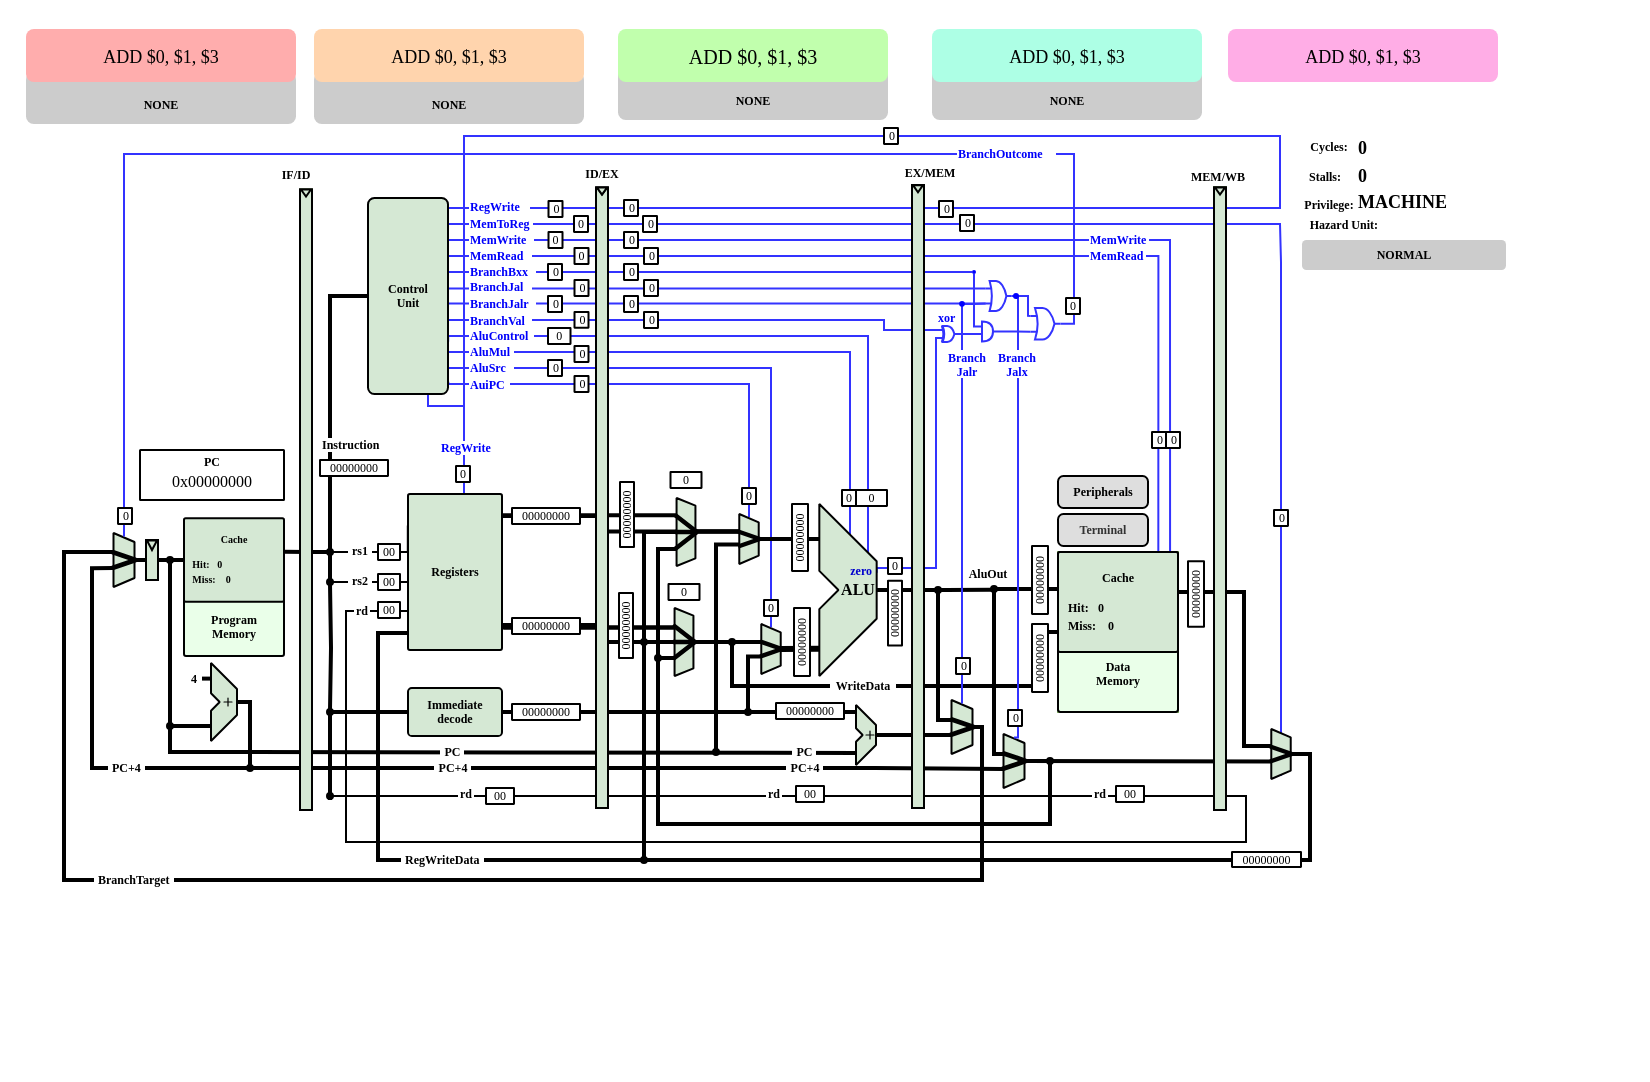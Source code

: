 <mxfile compressed="false" version="21.5.2" type="device">
  <diagram id="6v_UKsHeDzqBDUNiW_st" name="RISC-V">
    <mxGraphModel dx="864" dy="511" grid="1" gridSize="1" guides="1" tooltips="1" connect="1" arrows="1" fold="1" page="1" pageScale="1" pageWidth="700" pageHeight="540" background="#ffffff" math="0" shadow="0">
      <root>
        <mxCell id="0jYIva3T7vnUbckOAgtF-0" />
        <mxCell id="0jYIva3T7vnUbckOAgtF-1" style="locked=1;" parent="0jYIva3T7vnUbckOAgtF-0" />
        <UserObject label="" tags="simple forwarding pipeline" id="Haz_8EwUBin59iLyk_8Q-227">
          <mxCell style="rounded=1;gradientColor=none;perimeterSpacing=0;arcSize=1;strokeColor=none;movable=1;resizable=1;rotatable=1;deletable=1;editable=1;connectable=1;" parent="0jYIva3T7vnUbckOAgtF-1" vertex="1">
            <mxGeometry width="824" height="463" as="geometry" />
          </mxCell>
        </UserObject>
        <mxCell id="Haz_8EwUBin59iLyk_8Q-26" value="CPU" parent="0jYIva3T7vnUbckOAgtF-0" />
        <UserObject label="" tags="simple pipeline" id="1xC1WIjRaXcGuhJV2cBO-2">
          <mxCell style="edgeStyle=orthogonalEdgeStyle;rounded=0;orthogonalLoop=1;jettySize=auto;html=1;exitX=0;exitY=0.35;exitDx=0;exitDy=0;exitPerimeter=0;labelBackgroundColor=none;endArrow=none;fontSize=6;fontFamily=sans-serif;strokeColor=#000000;fontColor=#000000;endFill=0;shadow=0;strokeWidth=2;sketch=0;" parent="Haz_8EwUBin59iLyk_8Q-26" source="i2To6XwWsyNyerFe5G8K-12" edge="1">
            <mxGeometry relative="1" as="geometry">
              <mxPoint x="232" y="258" as="targetPoint" />
              <Array as="points">
                <mxPoint x="301" y="266" />
                <mxPoint x="301" y="258" />
              </Array>
            </mxGeometry>
          </mxCell>
        </UserObject>
        <UserObject label="" tags="simple" id="1xC1WIjRaXcGuhJV2cBO-5">
          <mxCell style="edgeStyle=orthogonalEdgeStyle;rounded=0;orthogonalLoop=1;jettySize=auto;html=1;exitX=0.75;exitY=1;exitDx=0;exitDy=0;entryX=0.83;entryY=0.009;entryDx=0;entryDy=0;entryPerimeter=0;labelBackgroundColor=none;endArrow=none;fontSize=6;fontFamily=sans-serif;strokeColor=#3333FF;fontColor=default;endFill=0;shadow=0;strokeWidth=1;sketch=0;" parent="Haz_8EwUBin59iLyk_8Q-26" source="Haz_8EwUBin59iLyk_8Q-85" target="Haz_8EwUBin59iLyk_8Q-40" edge="1">
            <mxGeometry relative="1" as="geometry">
              <Array as="points">
                <mxPoint x="214" y="203" />
                <mxPoint x="232" y="203" />
                <mxPoint x="232" y="248" />
              </Array>
            </mxGeometry>
          </mxCell>
        </UserObject>
        <UserObject label="" tags="simple pipeline" id="1xC1WIjRaXcGuhJV2cBO-3">
          <mxCell style="edgeStyle=orthogonalEdgeStyle;rounded=0;orthogonalLoop=1;jettySize=auto;html=1;entryX=0.998;entryY=0.84;entryDx=0;entryDy=0;entryPerimeter=0;labelBackgroundColor=none;endArrow=none;fontSize=6;fontFamily=sans-serif;strokeColor=#000000;fontColor=#000000;endFill=0;shadow=0;strokeWidth=2;sketch=0;" parent="Haz_8EwUBin59iLyk_8Q-26" source="hCaf9_x39W0CY-DPdxUN-13" target="Haz_8EwUBin59iLyk_8Q-40" edge="1">
            <mxGeometry relative="1" as="geometry">
              <Array as="points">
                <mxPoint x="301" y="321" />
                <mxPoint x="301" y="313" />
              </Array>
            </mxGeometry>
          </mxCell>
        </UserObject>
        <UserObject label="" tags="forwarding simple pipeline" id="q-6THzIC0rTZull3DPy9-49">
          <mxCell style="edgeStyle=orthogonalEdgeStyle;rounded=0;jumpStyle=none;orthogonalLoop=1;jettySize=auto;html=1;fontColor=default;entryX=0.836;entryY=0.024;entryDx=0;entryDy=0;entryPerimeter=0;labelBackgroundColor=none;endArrow=none;fontSize=6;fontFamily=sans-serif;strokeColor=#3333FF;sketch=0;shadow=0;endFill=0;strokeWidth=1;" parent="Haz_8EwUBin59iLyk_8Q-26" source="Haz_8EwUBin59iLyk_8Q-85" target="uWEq7-W_z53UrtFael4O-37" edge="1">
            <mxGeometry relative="1" as="geometry">
              <mxPoint x="599" y="274" as="targetPoint" />
              <Array as="points">
                <mxPoint x="579" y="128" />
              </Array>
            </mxGeometry>
          </mxCell>
        </UserObject>
        <UserObject label="" tags="forwarding simple pipeline" id="q-6THzIC0rTZull3DPy9-39">
          <mxCell style="edgeStyle=orthogonalEdgeStyle;rounded=0;jumpStyle=none;orthogonalLoop=1;jettySize=auto;html=1;exitX=1.017;exitY=0.942;exitDx=0;exitDy=0;entryX=0.693;entryY=0.246;entryDx=0;entryDy=0;entryPerimeter=0;fontColor=default;labelBackgroundColor=none;endArrow=none;fontSize=6;fontFamily=sans-serif;strokeColor=#3333FF;sketch=0;shadow=0;endFill=0;strokeWidth=1;exitPerimeter=0;" parent="Haz_8EwUBin59iLyk_8Q-26" source="Haz_8EwUBin59iLyk_8Q-85" target="Haz_8EwUBin59iLyk_8Q-180" edge="1">
            <mxGeometry relative="1" as="geometry">
              <Array as="points">
                <mxPoint x="206" y="191" />
                <mxPoint x="206" y="176" />
                <mxPoint x="425" y="176" />
                <mxPoint x="425" y="273" />
              </Array>
            </mxGeometry>
          </mxCell>
        </UserObject>
        <UserObject label="" tags="simple pipeline forwarding" id="Haz_8EwUBin59iLyk_8Q-60">
          <mxCell style="edgeStyle=orthogonalEdgeStyle;rounded=0;sketch=0;jumpStyle=none;jumpSize=4;orthogonalLoop=1;jettySize=auto;shadow=0;endArrow=none;endFill=0;strokeColor=#000000;strokeWidth=1;fontSize=6;fontFamily=sans-serif;verticalAlign=middle;align=center;labelPosition=center;verticalLabelPosition=middle;labelBackgroundColor=none;html=1;exitX=0.5;exitY=1;exitDx=0;exitDy=0;entryX=0;entryY=0.75;entryDx=0;entryDy=0;" parent="Haz_8EwUBin59iLyk_8Q-26" source="hCaf9_x39W0CY-DPdxUN-3" target="Haz_8EwUBin59iLyk_8Q-40" edge="1">
            <mxGeometry relative="1" as="geometry">
              <Array as="points">
                <mxPoint x="165" y="397" />
                <mxPoint x="164" y="397" />
                <mxPoint x="164" y="398" />
                <mxPoint x="623" y="398" />
                <mxPoint x="623" y="421" />
                <mxPoint x="173" y="421" />
                <mxPoint x="173" y="306" />
              </Array>
              <mxPoint x="141" y="406" as="sourcePoint" />
              <mxPoint x="149" y="512" as="targetPoint" />
            </mxGeometry>
          </mxCell>
        </UserObject>
        <UserObject label="" tags="forwarding" id="hCaf9_x39W0CY-DPdxUN-24">
          <mxCell style="edgeStyle=orthogonalEdgeStyle;rounded=0;jumpStyle=none;orthogonalLoop=1;jettySize=auto;html=1;exitX=0;exitY=0.35;exitDx=0;exitDy=0;exitPerimeter=0;entryX=0.993;entryY=0.136;entryDx=0;entryDy=0;entryPerimeter=0;strokeWidth=2;labelBackgroundColor=none;endArrow=none;fontSize=6;fontFamily=sans-serif;strokeColor=#000000;shadow=0;endFill=0;sketch=0;" parent="Haz_8EwUBin59iLyk_8Q-26" source="i2To6XwWsyNyerFe5G8K-12" target="Haz_8EwUBin59iLyk_8Q-40" edge="1">
            <mxGeometry relative="1" as="geometry">
              <Array as="points">
                <mxPoint x="343" y="266" />
                <mxPoint x="343" y="258" />
              </Array>
            </mxGeometry>
          </mxCell>
        </UserObject>
        <UserObject label="" tags="forwarding" id="hCaf9_x39W0CY-DPdxUN-17">
          <mxCell style="edgeStyle=orthogonalEdgeStyle;rounded=0;jumpStyle=none;orthogonalLoop=1;jettySize=auto;html=1;exitX=0;exitY=0.35;exitDx=0;exitDy=0;exitPerimeter=0;entryX=1;entryY=0.5;entryDx=0;entryDy=0;entryPerimeter=0;strokeWidth=2;labelBackgroundColor=none;endArrow=none;fontSize=6;fontFamily=sans-serif;strokeColor=#000000;sketch=0;shadow=0;endFill=0;" parent="Haz_8EwUBin59iLyk_8Q-26" source="i2To6XwWsyNyerFe5G8K-12" target="Haz_8EwUBin59iLyk_8Q-116" edge="1">
            <mxGeometry relative="1" as="geometry" />
          </mxCell>
        </UserObject>
        <UserObject label="" tags="simple forwarding pipeline" id="dX68U42Ih_FQ-UEPESkK-9">
          <mxCell style="edgeStyle=orthogonalEdgeStyle;rounded=0;jumpStyle=arc;orthogonalLoop=1;jettySize=auto;html=1;exitX=1;exitY=0.5;exitDx=0;exitDy=0;exitPerimeter=0;entryX=0;entryY=0.35;entryDx=0;entryDy=0;entryPerimeter=0;shadow=0;fontFamily=sans-serif;fontSize=6;strokeWidth=2;labelBackgroundColor=none;endFill=0;endArrow=none;sketch=0;startArrow=none;" parent="Haz_8EwUBin59iLyk_8Q-26" source="dX68U42Ih_FQ-UEPESkK-6" target="Haz_8EwUBin59iLyk_8Q-112" edge="1">
            <mxGeometry relative="1" as="geometry">
              <Array as="points">
                <mxPoint x="581" y="381" />
              </Array>
            </mxGeometry>
          </mxCell>
        </UserObject>
        <UserObject label="" tags="forwarding pipeline simple" id="dX68U42Ih_FQ-UEPESkK-3">
          <mxCell style="edgeStyle=orthogonalEdgeStyle;rounded=0;orthogonalLoop=1;jettySize=auto;html=1;shadow=0;fontFamily=sans-serif;fontSize=6;strokeWidth=2;labelBackgroundColor=none;endFill=0;endArrow=none;sketch=0;jumpStyle=none;exitX=1;exitY=0.5;exitDx=0;exitDy=0;entryX=0;entryY=0.5;entryDx=0;entryDy=0;" parent="Haz_8EwUBin59iLyk_8Q-26" source="dX68U42Ih_FQ-UEPESkK-11" target="hCaf9_x39W0CY-DPdxUN-22" edge="1">
            <mxGeometry relative="1" as="geometry">
              <mxPoint x="426" y="381" as="targetPoint" />
              <mxPoint x="112" y="386" as="sourcePoint" />
              <Array as="points">
                <mxPoint x="351" y="384" />
                <mxPoint x="351" y="384" />
              </Array>
            </mxGeometry>
          </mxCell>
        </UserObject>
        <UserObject label="" tags="forwarding simple pipeline" id="Zvq364hImIOJoiC3617Z-14">
          <mxCell style="edgeStyle=orthogonalEdgeStyle;rounded=0;sketch=0;jumpStyle=none;jumpSize=3;orthogonalLoop=1;jettySize=auto;shadow=0;endArrow=none;endFill=0;strokeColor=#000000;strokeWidth=2;fontSize=6;fontFamily=sans-serif;verticalAlign=middle;align=center;labelPosition=center;verticalLabelPosition=middle;labelBackgroundColor=none;html=1;exitX=1;exitY=0.5;exitDx=0;exitDy=0;exitPerimeter=0;jumpSize=4;entryX=0;entryY=0.35;entryDx=0;entryDy=0;entryPerimeter=0;" parent="Haz_8EwUBin59iLyk_8Q-26" source="Haz_8EwUBin59iLyk_8Q-222" target="nrxDrlzc4rpCp8ehld49-22" edge="1">
            <mxGeometry relative="1" as="geometry">
              <mxPoint x="466.667" y="365.5" as="sourcePoint" />
              <mxPoint x="506.139" y="368.25" as="targetPoint" />
              <Array as="points">
                <mxPoint x="448" y="368" />
                <mxPoint x="448" y="368" />
              </Array>
            </mxGeometry>
          </mxCell>
        </UserObject>
        <UserObject label="" tags="simple pipeline forwarding" id="HRoSpS79B9qHWH9jaoA8-7">
          <mxCell style="edgeStyle=orthogonalEdgeStyle;rounded=0;jumpStyle=none;jumpSize=4;orthogonalLoop=1;jettySize=auto;html=1;entryX=0;entryY=0.5;entryDx=0;entryDy=0;endArrow=none;endFill=0;shadow=0;fontFamily=sans-serif;fontSize=6;strokeWidth=2;labelBackgroundColor=none;sketch=0;exitX=0.5;exitY=1;exitDx=0;exitDy=0;" parent="Haz_8EwUBin59iLyk_8Q-26" source="hCaf9_x39W0CY-DPdxUN-13" target="Haz_8EwUBin59iLyk_8Q-211" edge="1">
            <mxGeometry relative="1" as="geometry">
              <mxPoint x="426" y="333" as="sourcePoint" />
              <Array as="points">
                <mxPoint x="366" y="343" />
                <mxPoint x="521" y="343" />
                <mxPoint x="521" y="316" />
              </Array>
            </mxGeometry>
          </mxCell>
        </UserObject>
        <object label="" tags="forwarding" id="Haz_8EwUBin59iLyk_8Q-31">
          <mxCell style="edgeStyle=orthogonalEdgeStyle;rounded=0;sketch=0;jumpStyle=none;jumpSize=4;orthogonalLoop=1;jettySize=auto;shadow=0;labelBackgroundColor=none;endArrow=none;endFill=0;strokeWidth=2;fontFamily=sans-serif;fontSize=6;exitX=0.5;exitY=1;exitDx=0;exitDy=0;entryX=1;entryY=0.5;entryDx=0;entryDy=0;" parent="Haz_8EwUBin59iLyk_8Q-26" source="hCaf9_x39W0CY-DPdxUN-12" target="q-6THzIC0rTZull3DPy9-3" edge="1">
            <mxGeometry relative="1" as="geometry">
              <mxPoint x="536" y="381" as="targetPoint" />
              <mxPoint x="383" y="335" as="sourcePoint" />
              <Array as="points">
                <mxPoint x="329" y="412" />
                <mxPoint x="525" y="412" />
                <mxPoint x="525" y="381" />
              </Array>
            </mxGeometry>
          </mxCell>
        </object>
        <object label="" tags="forwarding" id="Haz_8EwUBin59iLyk_8Q-32">
          <mxCell style="edgeStyle=orthogonalEdgeStyle;rounded=0;sketch=0;jumpStyle=none;jumpSize=4;orthogonalLoop=1;jettySize=auto;html=1;shadow=0;labelBackgroundColor=none;endArrow=none;endFill=0;strokeWidth=2;fontFamily=sans-serif;fontSize=6;entryX=0.5;entryY=1;entryDx=0;entryDy=0;exitX=0.5;exitY=0;exitDx=0;exitDy=0;" parent="Haz_8EwUBin59iLyk_8Q-26" source="q-6THzIC0rTZull3DPy9-4" target="hCaf9_x39W0CY-DPdxUN-10" edge="1">
            <mxGeometry relative="1" as="geometry">
              <mxPoint x="376" y="327" as="targetPoint" />
              <mxPoint x="322" y="531" as="sourcePoint" />
            </mxGeometry>
          </mxCell>
        </object>
        <UserObject label="" tags="pipeline simple forwarding" id="nrxDrlzc4rpCp8ehld49-7">
          <mxCell style="edgeStyle=orthogonalEdgeStyle;rounded=0;sketch=0;jumpStyle=none;jumpSize=4;orthogonalLoop=1;jettySize=auto;shadow=0;endArrow=none;endFill=0;strokeColor=#3333FF;strokeWidth=1;fontSize=6;fontFamily=sans-serif;verticalAlign=middle;align=center;labelPosition=center;verticalLabelPosition=middle;labelBackgroundColor=none;html=1;exitX=0.5;exitY=0.065;exitDx=0;exitDy=0;exitPerimeter=0;" parent="Haz_8EwUBin59iLyk_8Q-26" source="i2To6XwWsyNyerFe5G8K-12" target="Haz_8EwUBin59iLyk_8Q-85" edge="1">
            <mxGeometry relative="1" as="geometry">
              <mxPoint x="216.2" y="178.15" as="targetPoint" />
              <Array as="points">
                <mxPoint x="375" y="192" />
              </Array>
              <mxPoint x="367" y="244" as="sourcePoint" />
            </mxGeometry>
          </mxCell>
        </UserObject>
        <UserObject label="NONE" tags="pipeline forwarding" component="multi-text-value" source="memory-exception" id="kbNWJ5ZPAqXhiAnqFs6d-6">
          <mxCell style="text;strokeColor=none;align=center;verticalAlign=middle;rounded=1;fontSize=6;fontFamily=sans-serif;spacing=3;fontStyle=1;labelPosition=center;verticalLabelPosition=middle;labelBackgroundColor=none;spacingBottom=0;fillColor=#CCCCCC;spacingTop=7;" parent="Haz_8EwUBin59iLyk_8Q-26" vertex="1">
            <mxGeometry x="466" y="34" width="135" height="26" as="geometry" />
          </mxCell>
        </UserObject>
        <UserObject label="NONE" tags="pipeline forwarding" component="multi-text-value" source="execute-exception" id="dQApTKY7MUPNvbngPjsP-8">
          <mxCell style="text;strokeColor=none;align=center;verticalAlign=middle;rounded=1;fontSize=6;fontFamily=sans-serif;spacing=3;fontStyle=1;labelPosition=center;verticalLabelPosition=middle;labelBackgroundColor=none;spacingBottom=0;fillColor=#CCCCCC;spacingTop=7;" parent="Haz_8EwUBin59iLyk_8Q-26" vertex="1">
            <mxGeometry x="309" y="34" width="135" height="26" as="geometry" />
          </mxCell>
        </UserObject>
        <UserObject label="NONE" tags="pipeline forwarding" component="multi-text-value" source="decode-exception" id="kbNWJ5ZPAqXhiAnqFs6d-3">
          <mxCell style="text;strokeColor=none;align=center;verticalAlign=middle;rounded=1;fontSize=6;fontFamily=sans-serif;spacing=3;fontStyle=1;labelPosition=center;verticalLabelPosition=middle;labelBackgroundColor=none;spacingBottom=0;fillColor=#CCCCCC;spacingTop=7;" parent="Haz_8EwUBin59iLyk_8Q-26" vertex="1">
            <mxGeometry x="157" y="36" width="135" height="26" as="geometry" />
          </mxCell>
        </UserObject>
        <UserObject label="NONE" tags="simple pipeline forwarding" component="multi-text-value" source="fetch-exception" id="uWEq7-W_z53UrtFael4O-88">
          <mxCell style="text;strokeColor=none;align=center;verticalAlign=middle;rounded=1;fontSize=6;fontFamily=sans-serif;spacing=3;fontStyle=1;labelPosition=center;verticalLabelPosition=middle;labelBackgroundColor=none;spacingBottom=0;fillColor=#CCCCCC;spacingTop=7;" parent="Haz_8EwUBin59iLyk_8Q-26" vertex="1">
            <mxGeometry x="13" y="36" width="135" height="26" as="geometry" />
          </mxCell>
        </UserObject>
        <UserObject label="" tags="simple pipeline forwarding" id="Haz_8EwUBin59iLyk_8Q-30">
          <mxCell style="edgeStyle=orthogonalEdgeStyle;rounded=0;sketch=0;jumpStyle=arc;jumpSize=4;orthogonalLoop=1;jettySize=auto;shadow=0;endArrow=none;endFill=0;strokeColor=#3333FF;strokeWidth=1;fontSize=6;fontFamily=sans-serif;verticalAlign=middle;align=center;labelPosition=center;verticalLabelPosition=middle;labelBackgroundColor=none;html=1;exitX=0.5;exitY=0.17;exitDx=0;exitDy=0;exitPerimeter=0;entryX=1.002;entryY=0.733;entryDx=0;entryDy=0;entryPerimeter=0;" parent="Haz_8EwUBin59iLyk_8Q-26" source="Haz_8EwUBin59iLyk_8Q-180" target="Haz_8EwUBin59iLyk_8Q-85" edge="1">
            <mxGeometry x="451" y="255" as="geometry">
              <mxPoint x="216" y="145.5" as="targetPoint" />
              <Array as="points">
                <mxPoint x="424" y="277" />
                <mxPoint x="434" y="277" />
                <mxPoint x="434" y="168" />
                <mxPoint x="224" y="168" />
              </Array>
              <mxPoint x="463" y="269.62" as="sourcePoint" />
            </mxGeometry>
          </mxCell>
        </UserObject>
        <UserObject label="" tags="simple pipeline forwarding" id="Haz_8EwUBin59iLyk_8Q-36">
          <mxCell style="group;rounded=0;container=0;fontFamily=sans-serif;fontSize=6;verticalAlign=middle;align=center;labelPosition=center;verticalLabelPosition=middle;labelBackgroundColor=none;html=1;" parent="Haz_8EwUBin59iLyk_8Q-26" vertex="1" connectable="0">
            <mxGeometry x="1" width="752" height="540" as="geometry" />
          </mxCell>
        </UserObject>
        <UserObject label="" tags="simple pipeline forwarding" id="Haz_8EwUBin59iLyk_8Q-37">
          <mxCell style="edgeStyle=orthogonalEdgeStyle;jumpStyle=arc;jumpSize=4;orthogonalLoop=1;jettySize=auto;entryX=-0.003;entryY=0.503;entryDx=0;entryDy=0;endArrow=none;endFill=0;fontSize=6;strokeWidth=2;sketch=0;shadow=0;rounded=0;fontFamily=sans-serif;verticalAlign=middle;align=center;labelPosition=center;verticalLabelPosition=middle;labelBackgroundColor=none;html=1;exitX=1;exitY=0.5;exitDx=0;exitDy=0;entryPerimeter=0;" parent="Haz_8EwUBin59iLyk_8Q-26" source="dX68U42Ih_FQ-UEPESkK-13" target="uWEq7-W_z53UrtFael4O-36" edge="1">
            <mxGeometry relative="1" as="geometry">
              <mxPoint x="43" y="298" as="sourcePoint" />
            </mxGeometry>
          </mxCell>
        </UserObject>
        <UserObject label="" tags="simple pipeline forwarding" id="Haz_8EwUBin59iLyk_8Q-38">
          <mxCell style="edgeStyle=orthogonalEdgeStyle;rounded=0;sketch=0;jumpStyle=none;jumpSize=4;orthogonalLoop=1;jettySize=auto;shadow=0;endArrow=none;endFill=0;strokeColor=#000000;strokeWidth=2;fontSize=6;fontFamily=sans-serif;verticalAlign=middle;align=center;labelPosition=center;verticalLabelPosition=middle;labelBackgroundColor=none;html=1;entryX=0;entryY=0.5;entryDx=0;entryDy=0;exitX=1;exitY=0.5;exitDx=0;exitDy=0;exitPerimeter=0;" parent="Haz_8EwUBin59iLyk_8Q-26" source="dQApTKY7MUPNvbngPjsP-5" target="Haz_8EwUBin59iLyk_8Q-177" edge="1">
            <mxGeometry relative="1" as="geometry">
              <Array as="points" />
              <mxPoint x="47" y="276" as="targetPoint" />
              <mxPoint x="42" y="300" as="sourcePoint" />
            </mxGeometry>
          </mxCell>
        </UserObject>
        <UserObject label="" tags="pipeline forwarding" id="Haz_8EwUBin59iLyk_8Q-42">
          <mxCell style="edgeStyle=orthogonalEdgeStyle;rounded=0;sketch=0;jumpStyle=none;jumpSize=4;orthogonalLoop=1;jettySize=auto;shadow=0;endArrow=none;endFill=0;strokeWidth=1;fontSize=6;strokeColor=#3333FF;entryX=0.837;entryY=0.004;entryDx=0;entryDy=0;entryPerimeter=0;fontFamily=sans-serif;verticalAlign=middle;align=center;labelPosition=center;verticalLabelPosition=middle;labelBackgroundColor=none;html=1;exitX=0.999;exitY=0.086;exitDx=0;exitDy=0;exitPerimeter=0;" parent="Haz_8EwUBin59iLyk_8Q-26" source="Haz_8EwUBin59iLyk_8Q-85" target="Haz_8EwUBin59iLyk_8Q-40" edge="1">
            <mxGeometry relative="1" as="geometry">
              <mxPoint x="246" y="232" as="targetPoint" />
              <Array as="points">
                <mxPoint x="216" y="107" />
                <mxPoint x="216" y="104" />
                <mxPoint x="640" y="104" />
                <mxPoint x="640" y="68" />
                <mxPoint x="232" y="68" />
                <mxPoint x="232" y="247" />
              </Array>
              <mxPoint x="256" y="107" as="sourcePoint" />
            </mxGeometry>
          </mxCell>
        </UserObject>
        <UserObject label="" tags="simple pipeline forwarding" id="Haz_8EwUBin59iLyk_8Q-44">
          <mxCell style="edgeStyle=orthogonalEdgeStyle;rounded=0;sketch=0;jumpStyle=none;orthogonalLoop=1;jettySize=auto;shadow=0;endArrow=none;endFill=0;strokeColor=#000000;strokeWidth=2;fontSize=6;fontFamily=sans-serif;verticalAlign=middle;align=center;labelPosition=center;verticalLabelPosition=middle;labelBackgroundColor=none;html=1;exitX=1;exitY=0.5;exitDx=0;exitDy=0;entryX=0;entryY=0.2;entryDx=0;entryDy=0;entryPerimeter=0;" parent="Haz_8EwUBin59iLyk_8Q-26" source="Haz_8EwUBin59iLyk_8Q-45" target="Haz_8EwUBin59iLyk_8Q-222" edge="1">
            <mxGeometry relative="1" as="geometry">
              <mxPoint x="232" y="360" as="sourcePoint" />
              <mxPoint x="253.0" y="361.0" as="targetPoint" />
              <Array as="points">
                <mxPoint x="430" y="356" />
                <mxPoint x="430" y="359" />
              </Array>
            </mxGeometry>
          </mxCell>
        </UserObject>
        <UserObject label="Immediate&#xa;decode" tags="simple pipeline forwarding" id="Haz_8EwUBin59iLyk_8Q-45">
          <mxCell style="rounded=1;arcSize=8;fontSize=6;fontFamily=sans-serif;fontStyle=1;verticalAlign=middle;align=center;labelPosition=center;verticalLabelPosition=middle;labelBackgroundColor=none;fillColor=#d5e8d4;strokeColor=#000000;" parent="Haz_8EwUBin59iLyk_8Q-26" vertex="1">
            <mxGeometry x="204" y="344" width="47" height="24" as="geometry" />
          </mxCell>
        </UserObject>
        <UserObject label="" tags="simple pipeline forwarding" id="Haz_8EwUBin59iLyk_8Q-46">
          <mxCell style="edgeStyle=orthogonalEdgeStyle;rounded=0;sketch=0;jumpStyle=sharp;orthogonalLoop=1;jettySize=auto;exitX=1;exitY=0.25;exitDx=0;exitDy=0;entryX=0;entryY=0.65;entryDx=0;entryDy=0;entryPerimeter=0;shadow=0;endArrow=none;endFill=0;strokeColor=default;strokeWidth=2;fontSize=6;fontFamily=sans-serif;verticalAlign=middle;align=center;labelPosition=center;verticalLabelPosition=middle;labelBackgroundColor=none;html=1;" parent="Haz_8EwUBin59iLyk_8Q-26" source="Haz_8EwUBin59iLyk_8Q-211" target="Haz_8EwUBin59iLyk_8Q-112" edge="1">
            <mxGeometry relative="1" as="geometry">
              <Array as="points">
                <mxPoint x="622" y="296" />
                <mxPoint x="622" y="373" />
                <mxPoint x="636" y="373" />
              </Array>
              <mxPoint x="634.096" y="288.06" as="targetPoint" />
            </mxGeometry>
          </mxCell>
        </UserObject>
        <UserObject label="" tags="simple pipeline forwarding" id="Haz_8EwUBin59iLyk_8Q-47">
          <mxCell style="edgeStyle=orthogonalEdgeStyle;rounded=0;sketch=0;jumpStyle=none;jumpSize=4;orthogonalLoop=1;jettySize=auto;entryX=0.999;entryY=0.362;entryDx=0;entryDy=0;entryPerimeter=0;shadow=0;endArrow=none;endFill=0;strokeColor=#3333FF;strokeWidth=1;fontSize=6;fontFamily=sans-serif;verticalAlign=middle;align=center;labelPosition=center;verticalLabelPosition=middle;labelBackgroundColor=none;html=1;exitX=0;exitY=0.5;exitDx=0;exitDy=0;" parent="Haz_8EwUBin59iLyk_8Q-26" source="q-6THzIC0rTZull3DPy9-11" target="Haz_8EwUBin59iLyk_8Q-85" edge="1">
            <mxGeometry relative="1" as="geometry">
              <mxPoint x="527.25" y="136" as="sourcePoint" />
              <Array as="points">
                <mxPoint x="216" y="136" />
              </Array>
            </mxGeometry>
          </mxCell>
        </UserObject>
        <UserObject label="" tags="simple pipeline forwarding" id="Haz_8EwUBin59iLyk_8Q-48">
          <mxCell style="edgeStyle=orthogonalEdgeStyle;rounded=0;sketch=0;jumpStyle=none;jumpSize=4;orthogonalLoop=1;jettySize=auto;exitX=0.934;exitY=0.001;exitDx=0;exitDy=0;shadow=0;endArrow=none;endFill=0;strokeColor=#3333FF;strokeWidth=1;fontSize=6;exitPerimeter=0;fontFamily=sans-serif;verticalAlign=middle;align=center;labelPosition=center;verticalLabelPosition=middle;labelBackgroundColor=none;html=1;" parent="Haz_8EwUBin59iLyk_8Q-26" source="uWEq7-W_z53UrtFael4O-37" target="Haz_8EwUBin59iLyk_8Q-85" edge="1">
            <mxGeometry relative="1" as="geometry">
              <Array as="points">
                <mxPoint x="585" y="120" />
              </Array>
              <mxPoint x="607.04" y="276.08" as="sourcePoint" />
              <mxPoint x="223.2" y="125.46" as="targetPoint" />
            </mxGeometry>
          </mxCell>
        </UserObject>
        <UserObject label="" tags="simple pipeline forwarding" id="Haz_8EwUBin59iLyk_8Q-49">
          <mxCell style="edgeStyle=orthogonalEdgeStyle;rounded=0;sketch=0;jumpStyle=none;jumpSize=4;orthogonalLoop=1;jettySize=auto;exitX=0.5;exitY=0.065;exitDx=0;exitDy=0;entryX=0.999;entryY=0.175;entryDx=0;entryDy=0;entryPerimeter=0;shadow=0;endArrow=none;endFill=0;strokeColor=#3333FF;strokeWidth=1;fontSize=6;fontFamily=sans-serif;verticalAlign=middle;align=center;labelPosition=center;verticalLabelPosition=middle;labelBackgroundColor=none;html=1;exitPerimeter=0;" parent="Haz_8EwUBin59iLyk_8Q-26" source="Haz_8EwUBin59iLyk_8Q-112" target="Haz_8EwUBin59iLyk_8Q-85" edge="1">
            <mxGeometry relative="1" as="geometry">
              <Array as="points">
                <mxPoint x="640" y="131" />
                <mxPoint x="640" y="112" />
                <mxPoint x="216" y="112" />
                <mxPoint x="216" y="116" />
              </Array>
              <mxPoint x="660.137" y="273.287" as="sourcePoint" />
            </mxGeometry>
          </mxCell>
        </UserObject>
        <UserObject label="" tags="simple pipeline forwarding" id="Haz_8EwUBin59iLyk_8Q-51">
          <mxCell style="edgeStyle=orthogonalEdgeStyle;rounded=0;sketch=0;jumpStyle=none;orthogonalLoop=1;jettySize=auto;shadow=0;endArrow=none;endFill=0;strokeColor=#000000;strokeWidth=2;fontSize=6;fontFamily=sans-serif;verticalAlign=middle;align=center;labelPosition=center;verticalLabelPosition=middle;labelBackgroundColor=none;html=1;exitX=1;exitY=0.5;exitDx=0;exitDy=0;exitPerimeter=0;entryX=0;entryY=0.5;entryDx=0;entryDy=0;" parent="Haz_8EwUBin59iLyk_8Q-26" source="Haz_8EwUBin59iLyk_8Q-180" target="Haz_8EwUBin59iLyk_8Q-56" edge="1">
            <mxGeometry relative="1" as="geometry">
              <mxPoint x="474" y="296" as="sourcePoint" />
              <mxPoint x="480" y="307" as="targetPoint" />
            </mxGeometry>
          </mxCell>
        </UserObject>
        <UserObject label="" tags="simple pipeline forwarding" id="Haz_8EwUBin59iLyk_8Q-52">
          <mxCell style="edgeStyle=orthogonalEdgeStyle;rounded=0;sketch=0;jumpStyle=sharp;orthogonalLoop=1;jettySize=auto;shadow=0;endArrow=none;endFill=0;strokeColor=#3333FF;strokeWidth=1;fontFamily=sans-serif;fontSize=6;verticalAlign=middle;align=center;labelPosition=center;verticalLabelPosition=middle;labelBackgroundColor=none;html=1;exitX=1;exitY=0.4;exitDx=0;exitDy=0;exitPerimeter=0;entryX=0;entryY=0.75;entryDx=0;entryDy=0;entryPerimeter=0;" parent="Haz_8EwUBin59iLyk_8Q-26" source="Haz_8EwUBin59iLyk_8Q-180" target="nrxDrlzc4rpCp8ehld49-40" edge="1">
            <mxGeometry relative="1" as="geometry">
              <Array as="points">
                <mxPoint x="438" y="284" />
                <mxPoint x="468" y="284" />
                <mxPoint x="468" y="169" />
              </Array>
              <mxPoint x="474" y="284" as="sourcePoint" />
              <mxPoint x="507" y="209" as="targetPoint" />
            </mxGeometry>
          </mxCell>
        </UserObject>
        <UserObject label="" tags="simple pipeline forwarding" id="Haz_8EwUBin59iLyk_8Q-55">
          <mxCell style="edgeStyle=orthogonalEdgeStyle;rounded=0;sketch=0;jumpStyle=none;orthogonalLoop=1;jettySize=auto;exitX=1;exitY=0.5;exitDx=0;exitDy=0;entryX=0.009;entryY=0.371;entryDx=0;entryDy=0;shadow=0;endArrow=none;endFill=0;strokeColor=#000000;strokeWidth=2;fontSize=6;fontFamily=sans-serif;verticalAlign=middle;align=center;labelPosition=center;verticalLabelPosition=middle;labelBackgroundColor=none;html=1;entryPerimeter=0;startArrow=none;" parent="Haz_8EwUBin59iLyk_8Q-26" source="kLYEyaSkJVZjgnE96DWi-3" edge="1">
            <mxGeometry relative="1" as="geometry">
              <Array as="points">
                <mxPoint x="502" y="295" />
                <mxPoint x="502" y="295" />
              </Array>
              <mxPoint x="484.0" y="294.5" as="sourcePoint" />
              <mxPoint x="535.54" y="294.55" as="targetPoint" />
            </mxGeometry>
          </mxCell>
        </UserObject>
        <UserObject label="" tags="forwarding simple pipeline" id="MQ-_pNAwyqKnrvp0fqe7-3">
          <mxCell style="edgeStyle=orthogonalEdgeStyle;rounded=0;jumpStyle=none;orthogonalLoop=1;jettySize=auto;html=1;entryX=0;entryY=0.65;entryDx=0;entryDy=0;entryPerimeter=0;fontColor=#0000FF;endArrow=none;endFill=0;strokeWidth=2;exitX=0.5;exitY=1;exitDx=0;exitDy=0;" parent="Haz_8EwUBin59iLyk_8Q-26" source="Haz_8EwUBin59iLyk_8Q-56" target="nrxDrlzc4rpCp8ehld49-22" edge="1">
            <mxGeometry relative="1" as="geometry">
              <mxPoint x="495" y="292.0" as="sourcePoint" />
              <mxPoint x="499.139" y="356.75" as="targetPoint" />
              <Array as="points">
                <mxPoint x="469" y="360" />
                <mxPoint x="476" y="360" />
              </Array>
            </mxGeometry>
          </mxCell>
        </UserObject>
        <UserObject label="" tags="simple pipeline forwarding" id="Haz_8EwUBin59iLyk_8Q-56">
          <mxCell style="ellipse;whiteSpace=wrap;aspect=fixed;rounded=0;fontSize=12;align=center;fillColor=#0;fontFamily=Helvetica;verticalAlign=middle;labelPosition=center;verticalLabelPosition=middle;labelBackgroundColor=none;html=1;strokeWidth=2;" parent="Haz_8EwUBin59iLyk_8Q-26" vertex="1">
            <mxGeometry x="468" y="294" width="2" height="2" as="geometry" />
          </mxCell>
        </UserObject>
        <UserObject label="" tags="simple pipeline forwarding" id="Haz_8EwUBin59iLyk_8Q-57">
          <mxCell style="edgeStyle=orthogonalEdgeStyle;rounded=0;sketch=0;jumpStyle=none;orthogonalLoop=1;jettySize=auto;shadow=0;endArrow=none;endFill=0;strokeColor=#000000;strokeWidth=2;fontSize=6;fontFamily=sans-serif;verticalAlign=middle;align=center;labelPosition=center;verticalLabelPosition=middle;labelBackgroundColor=none;html=1;entryX=0;entryY=0.5;entryDx=0;entryDy=0;exitX=1;exitY=0.5;exitDx=0;exitDy=0;startArrow=none;" parent="Haz_8EwUBin59iLyk_8Q-26" edge="1">
            <mxGeometry relative="1" as="geometry">
              <mxPoint x="406" y="357" as="targetPoint" />
              <mxPoint x="415" y="355.5" as="sourcePoint" />
              <Array as="points">
                <mxPoint x="406" y="356" />
              </Array>
            </mxGeometry>
          </mxCell>
        </UserObject>
        <UserObject label="" tags="simple pipeline forwarding" id="Haz_8EwUBin59iLyk_8Q-62">
          <mxCell style="edgeStyle=orthogonalEdgeStyle;rounded=0;sketch=0;jumpStyle=none;jumpSize=4;orthogonalLoop=1;jettySize=auto;entryX=0;entryY=0.5;entryDx=0;entryDy=0;shadow=0;endArrow=none;endFill=0;strokeColor=#000000;strokeWidth=2;fontSize=6;fontFamily=sans-serif;verticalAlign=middle;align=center;labelPosition=center;verticalLabelPosition=middle;labelBackgroundColor=none;html=1;exitX=1;exitY=0.5;exitDx=0;exitDy=0;" parent="Haz_8EwUBin59iLyk_8Q-26" source="hCaf9_x39W0CY-DPdxUN-5" target="Haz_8EwUBin59iLyk_8Q-45" edge="1">
            <mxGeometry relative="1" as="geometry">
              <mxPoint x="161" y="361" as="sourcePoint" />
              <Array as="points">
                <mxPoint x="172" y="356" />
                <mxPoint x="172" y="356" />
              </Array>
              <mxPoint x="204" y="360" as="targetPoint" />
            </mxGeometry>
          </mxCell>
        </UserObject>
        <UserObject label="" tags="simple pipeline forwarding" id="Haz_8EwUBin59iLyk_8Q-65">
          <mxCell style="edgeStyle=orthogonalEdgeStyle;rounded=0;sketch=0;jumpStyle=none;orthogonalLoop=1;jettySize=auto;shadow=0;endArrow=none;endFill=0;strokeColor=#000000;strokeWidth=2;fontSize=6;fontFamily=sans-serif;verticalAlign=middle;align=center;labelPosition=center;verticalLabelPosition=middle;labelBackgroundColor=none;html=1;exitX=0.5;exitY=1;exitDx=0;exitDy=0;entryX=0.5;entryY=0;entryDx=0;entryDy=0;" parent="Haz_8EwUBin59iLyk_8Q-26" target="hCaf9_x39W0CY-DPdxUN-5" edge="1">
            <mxGeometry relative="1" as="geometry">
              <mxPoint x="165" y="292.0" as="sourcePoint" />
              <mxPoint x="165" y="372.851" as="targetPoint" />
              <Array as="points" />
            </mxGeometry>
          </mxCell>
        </UserObject>
        <UserObject label="" tags="simple pipeline forwarding" id="Haz_8EwUBin59iLyk_8Q-66">
          <mxCell style="edgeStyle=orthogonalEdgeStyle;rounded=0;sketch=0;jumpStyle=sharp;orthogonalLoop=1;jettySize=auto;shadow=0;endArrow=none;endFill=0;strokeColor=#000000;strokeWidth=1;fontSize=6;fontFamily=sans-serif;verticalAlign=middle;align=center;labelPosition=center;verticalLabelPosition=middle;labelBackgroundColor=none;html=1;exitX=1;exitY=0.5;exitDx=0;exitDy=0;entryX=0.012;entryY=0.414;entryDx=0;entryDy=0;entryPerimeter=0;" parent="Haz_8EwUBin59iLyk_8Q-26" source="hCaf9_x39W0CY-DPdxUN-1" target="Haz_8EwUBin59iLyk_8Q-40" edge="1">
            <mxGeometry relative="1" as="geometry">
              <mxPoint x="176" y="288" as="sourcePoint" />
              <mxPoint x="203" y="290" as="targetPoint" />
              <Array as="points">
                <mxPoint x="204" y="291" />
              </Array>
            </mxGeometry>
          </mxCell>
        </UserObject>
        <UserObject label="" tags="simple pipeline forwarding" id="Haz_8EwUBin59iLyk_8Q-70">
          <mxCell style="edgeStyle=orthogonalEdgeStyle;rounded=0;sketch=0;jumpStyle=none;orthogonalLoop=1;jettySize=auto;exitX=0;exitY=0.5;exitDx=0;exitDy=0;entryX=0.995;entryY=0.401;entryDx=0;entryDy=0;entryPerimeter=0;shadow=0;endArrow=none;endFill=0;strokeColor=#000000;strokeWidth=2;fontSize=6;fontFamily=sans-serif;verticalAlign=middle;align=center;labelPosition=center;verticalLabelPosition=middle;labelBackgroundColor=none;html=1;" parent="Haz_8EwUBin59iLyk_8Q-26" source="hCaf9_x39W0CY-DPdxUN-0" target="uWEq7-W_z53UrtFael4O-36" edge="1">
            <mxGeometry relative="1" as="geometry">
              <Array as="points">
                <mxPoint x="154" y="276" />
              </Array>
            </mxGeometry>
          </mxCell>
        </UserObject>
        <UserObject label="" tags="simple pipeline forwarding" id="Haz_8EwUBin59iLyk_8Q-72">
          <mxCell style="edgeStyle=orthogonalEdgeStyle;rounded=0;sketch=0;jumpStyle=sharp;orthogonalLoop=1;jettySize=auto;entryX=-0.002;entryY=0.202;entryDx=0;entryDy=0;entryPerimeter=0;shadow=0;endArrow=none;endFill=0;strokeColor=#000000;strokeWidth=1;fontSize=6;fontFamily=sans-serif;verticalAlign=middle;align=center;labelPosition=center;verticalLabelPosition=middle;labelBackgroundColor=none;html=1;exitX=1;exitY=0.5;exitDx=0;exitDy=0;" parent="Haz_8EwUBin59iLyk_8Q-26" source="hCaf9_x39W0CY-DPdxUN-0" target="Haz_8EwUBin59iLyk_8Q-40" edge="1">
            <mxGeometry relative="1" as="geometry">
              <mxPoint x="176" y="268" as="sourcePoint" />
              <Array as="points">
                <mxPoint x="204" y="276" />
              </Array>
            </mxGeometry>
          </mxCell>
        </UserObject>
        <UserObject label="" tags="simple pipeline forwarding" id="Haz_8EwUBin59iLyk_8Q-77">
          <mxCell style="edgeStyle=orthogonalEdgeStyle;rounded=0;sketch=0;jumpStyle=none;jumpSize=4;orthogonalLoop=1;jettySize=auto;entryX=0;entryY=0.35;entryDx=0;entryDy=0;entryPerimeter=0;shadow=0;endArrow=none;endFill=0;strokeColor=#000000;strokeWidth=2;fontSize=6;fontFamily=sans-serif;verticalAlign=middle;align=center;labelPosition=center;verticalLabelPosition=middle;labelBackgroundColor=none;html=1;exitX=0;exitY=0.5;exitDx=0;exitDy=0;" parent="Haz_8EwUBin59iLyk_8Q-26" source="dX68U42Ih_FQ-UEPESkK-11" target="dQApTKY7MUPNvbngPjsP-5" edge="1">
            <mxGeometry relative="1" as="geometry">
              <Array as="points">
                <mxPoint x="46" y="384" />
                <mxPoint x="46" y="284" />
              </Array>
              <mxPoint x="6.549" y="426.75" as="targetPoint" />
              <mxPoint x="115.0" y="410" as="sourcePoint" />
            </mxGeometry>
          </mxCell>
        </UserObject>
        <UserObject label="" tags="simple pipeline forwarding" id="Haz_8EwUBin59iLyk_8Q-78">
          <mxCell style="edgeStyle=orthogonalEdgeStyle;rounded=0;sketch=0;jumpStyle=none;jumpSize=4;orthogonalLoop=1;jettySize=auto;html=1;shadow=0;labelBackgroundColor=none;endArrow=none;endFill=0;strokeWidth=2;fontFamily=sans-serif;fontSize=6;entryX=0;entryY=0.8;entryDx=0;entryDy=0;entryPerimeter=0;exitX=0.5;exitY=1;exitDx=0;exitDy=0;fontStyle=2" parent="Haz_8EwUBin59iLyk_8Q-26" source="dX68U42Ih_FQ-UEPESkK-10" target="Haz_8EwUBin59iLyk_8Q-222" edge="1">
            <mxGeometry relative="1" as="geometry">
              <mxPoint x="303" y="474" as="targetPoint" />
              <mxPoint x="36" y="371" as="sourcePoint" />
              <Array as="points">
                <mxPoint x="85" y="376" />
                <mxPoint x="87" y="376" />
              </Array>
            </mxGeometry>
          </mxCell>
        </UserObject>
        <UserObject label="" tags="forwarding simple pipeline" id="nrxDrlzc4rpCp8ehld49-4">
          <mxCell style="edgeStyle=orthogonalEdgeStyle;rounded=0;jumpStyle=none;jumpSize=4;orthogonalLoop=1;jettySize=auto;html=1;entryX=0;entryY=0.2;entryDx=0;entryDy=0;entryPerimeter=0;shadow=0;fontFamily=sans-serif;fontSize=6;strokeWidth=2;labelBackgroundColor=none;endFill=0;endArrow=none;sketch=0;exitX=1;exitY=0.5;exitDx=0;exitDy=0;" parent="Haz_8EwUBin59iLyk_8Q-26" source="dX68U42Ih_FQ-UEPESkK-10" target="Haz_8EwUBin59iLyk_8Q-219" edge="1">
            <mxGeometry relative="1" as="geometry">
              <mxPoint x="94" y="367" as="sourcePoint" />
            </mxGeometry>
          </mxCell>
        </UserObject>
        <UserObject label="00" tags="simple pipeline forwarding" component="reg-id-value" source="rs1" id="Haz_8EwUBin59iLyk_8Q-101">
          <mxCell style="rounded=1;fontFamily=sans-serif;fontSize=6;arcSize=1;spacing=0;" parent="Haz_8EwUBin59iLyk_8Q-26" vertex="1">
            <mxGeometry x="189" y="272" width="11" height="8" as="geometry" />
          </mxCell>
        </UserObject>
        <UserObject label="00" tags="simple pipeline forwarding" component="reg-id-value" source="rs2" id="Haz_8EwUBin59iLyk_8Q-102">
          <mxCell style="rounded=1;fontFamily=sans-serif;fontSize=6;arcSize=1;spacing=0;" parent="Haz_8EwUBin59iLyk_8Q-26" vertex="1">
            <mxGeometry x="189" y="287" width="11" height="8" as="geometry" />
          </mxCell>
        </UserObject>
        <UserObject label="rs1" tags="simple pipeline forwarding" id="Haz_8EwUBin59iLyk_8Q-103">
          <mxCell style="text;strokeColor=none;fillColor=default;align=center;verticalAlign=middle;rounded=0;fontSize=6;fontFamily=sans-serif;spacing=0;fontStyle=1;labelPosition=center;verticalLabelPosition=middle;labelBackgroundColor=none;spacingBottom=1;" parent="Haz_8EwUBin59iLyk_8Q-26" vertex="1">
            <mxGeometry x="174" y="272" width="12" height="8" as="geometry" />
          </mxCell>
        </UserObject>
        <UserObject label="00000000" tags="simple pipeline forwarding" component="reg-value" source="mem-write-addr" id="Haz_8EwUBin59iLyk_8Q-106">
          <mxCell style="rounded=1;fontFamily=sans-serif;fontSize=6;arcSize=1;align=center;direction=south;spacing=0;horizontal=0;" parent="Haz_8EwUBin59iLyk_8Q-26" vertex="1">
            <mxGeometry x="516" y="273" width="8" height="34" as="geometry" />
          </mxCell>
        </UserObject>
        <UserObject label="" tags="forwarding" id="Haz_8EwUBin59iLyk_8Q-107">
          <mxCell style="edgeStyle=none;rounded=0;sketch=0;jumpStyle=none;orthogonalLoop=1;jettySize=auto;html=1;exitX=1;exitY=0.5;exitDx=0;exitDy=0;exitPerimeter=0;shadow=0;labelBackgroundColor=none;endArrow=none;endFill=0;strokeWidth=2;fontFamily=sans-serif;fontSize=6;entryX=0;entryY=0.5;entryDx=0;entryDy=0;" parent="Haz_8EwUBin59iLyk_8Q-26" source="Haz_8EwUBin59iLyk_8Q-199" target="hCaf9_x39W0CY-DPdxUN-13" edge="1">
            <mxGeometry relative="1" as="geometry">
              <mxPoint x="424" y="321" as="targetPoint" />
            </mxGeometry>
          </mxCell>
        </UserObject>
        <UserObject label="" tags="simple pipeline forwarding" id="Haz_8EwUBin59iLyk_8Q-109">
          <mxCell style="rounded=0;orthogonalLoop=1;jettySize=auto;html=1;exitX=1;exitY=0.5;exitDx=0;exitDy=0;exitPerimeter=0;entryX=0.012;entryY=0.841;entryDx=0;entryDy=0;entryPerimeter=0;fontFamily=sans-serif;fontSize=6;fontColor=#000000;shadow=0;strokeWidth=3;labelBackgroundColor=none;endFill=0;endArrow=none;sketch=0;elbow=vertical;" parent="Haz_8EwUBin59iLyk_8Q-26" source="Haz_8EwUBin59iLyk_8Q-113" target="Haz_8EwUBin59iLyk_8Q-180" edge="1">
            <mxGeometry relative="1" as="geometry">
              <mxPoint x="417.361" y="323.5" as="sourcePoint" />
            </mxGeometry>
          </mxCell>
        </UserObject>
        <UserObject label="" tags="simple pipeline forwarding" component="mux2" source="wb-MemToReg" id="Haz_8EwUBin59iLyk_8Q-112">
          <mxCell style="shape=stencil(3VXBUoMwEP2aHHUgEVuODtpbj854TWErsTRhANv6924SaBuRtBM9OM4whH2bfdlsXhbCsrbkNRAaSb4Fwh4JpcvnF7QpfuFQWiyNrLm3Jkusydsa8s5ia3GAwsJt16gN7EXR9eFCltCITnvZE4kecI5+WJYrKZFBKNk6njM/knEhMTY6WLI+lY/euh2SIXQRzHEfwBF/4QhJYwg6kkQhmYxp0qmisAyRqaqzbMXzzWuj3mXx7eI11yc6cgzuSkh4U0KiZQaTzAp2UPn2NERv1Q4mT+gaAr38iYC5NYm9db2KYhZA4W4jDdiHy5D8OAf/dTnKrFItXJy1FlVlL7tHsYiPdGPQCbEhrWrAo8Lz9oIt6dRm5v6ro6uS8xoN/TYRdhFv1AXNu6q9oW6tY39XmJDdzCG5+wsH9hvVSOb/pRoGHanUoPZ/aoBP);rounded=1;fontSize=7;align=right;spacingRight=0;spacingBottom=0;fontStyle=1;spacing=0;arcSize=19;flipV=1;fillColor=#d5e8d4;strokeColor=#000000;" parent="Haz_8EwUBin59iLyk_8Q-26" vertex="1">
            <mxGeometry x="631" y="364.5" width="19" height="25" as="geometry" />
          </mxCell>
        </UserObject>
        <UserObject label="" tags="simple pipeline forwarding" source="exec-AluSrc" component="mux2" id="Haz_8EwUBin59iLyk_8Q-113">
          <mxCell style="shape=stencil(3VXBUoMwEP2aHHUgEVuODtpbj854TWErsTRhANv6924SaBuRtBM9OM4whH2bfdlsXhbCsrbkNRAaSb4Fwh4JpcvnF7QpfuFQWiyNrLm3Jkusydsa8s5ia3GAwsJt16gN7EXR9eFCltCITnvZE4kecI5+WJYrKZFBKNk6njM/knEhMTY6WLI+lY/euh2SIXQRzHEfwBF/4QhJYwg6kkQhmYxp0qmisAyRqaqzbMXzzWuj3mXx7eI11yc6cgzuSkh4U0KiZQaTzAp2UPn2NERv1Q4mT+gaAr38iYC5NYm9db2KYhZA4W4jDdiHy5D8OAf/dTnKrFItXJy1FlVlL7tHsYiPdGPQCbEhrWrAo8Lz9oIt6dRm5v6ro6uS8xoN/TYRdhFv1AXNu6q9oW6tY39XmJDdzCG5+wsH9hvVSOb/pRoGHanUoPZ/aoBP);rounded=1;fontSize=7;align=right;spacingRight=0;spacingBottom=0;fontStyle=1;spacing=0;arcSize=19;fillColor=#d5e8d4;strokeColor=#000000;" parent="Haz_8EwUBin59iLyk_8Q-26" vertex="1">
            <mxGeometry x="376" y="312" width="19" height="25" as="geometry" />
          </mxCell>
        </UserObject>
        <UserObject label="" tags="forwarding" id="Haz_8EwUBin59iLyk_8Q-144">
          <mxCell style="edgeStyle=orthogonalEdgeStyle;rounded=0;sketch=0;jumpStyle=none;jumpSize=4;orthogonalLoop=1;jettySize=auto;html=1;entryX=0;entryY=0.5;entryDx=0;entryDy=0;entryPerimeter=0;shadow=0;labelBackgroundColor=none;endArrow=none;endFill=0;strokeWidth=2;fontFamily=sans-serif;fontSize=6;exitX=0.5;exitY=0;exitDx=0;exitDy=0;" parent="Haz_8EwUBin59iLyk_8Q-26" source="hCaf9_x39W0CY-DPdxUN-10" target="Haz_8EwUBin59iLyk_8Q-116" edge="1">
            <mxGeometry relative="1" as="geometry">
              <mxPoint x="376" y="318" as="sourcePoint" />
              <Array as="points">
                <mxPoint x="322" y="266" />
              </Array>
            </mxGeometry>
          </mxCell>
        </UserObject>
        <UserObject label="" tags="forwarding" id="Haz_8EwUBin59iLyk_8Q-146">
          <mxCell style="edgeStyle=orthogonalEdgeStyle;rounded=0;sketch=0;jumpStyle=none;orthogonalLoop=1;jettySize=auto;html=1;entryX=0;entryY=0.75;entryDx=0;entryDy=0;entryPerimeter=0;shadow=0;labelBackgroundColor=none;endArrow=none;endFill=0;strokeWidth=2;fontFamily=sans-serif;fontSize=6;exitX=1;exitY=0.5;exitDx=0;exitDy=0;" parent="Haz_8EwUBin59iLyk_8Q-26" source="hCaf9_x39W0CY-DPdxUN-12" target="Haz_8EwUBin59iLyk_8Q-199" edge="1">
            <mxGeometry relative="1" as="geometry">
              <mxPoint x="390" y="329" as="sourcePoint" />
            </mxGeometry>
          </mxCell>
        </UserObject>
        <UserObject label="" tags="forwarding" id="Haz_8EwUBin59iLyk_8Q-147">
          <mxCell style="edgeStyle=orthogonalEdgeStyle;rounded=0;sketch=0;jumpStyle=none;jumpSize=4;orthogonalLoop=1;jettySize=auto;html=1;entryX=0;entryY=0.75;entryDx=0;entryDy=0;entryPerimeter=0;shadow=0;labelBackgroundColor=none;endArrow=none;endFill=0;strokeWidth=2;fontFamily=sans-serif;fontSize=6;exitX=0.5;exitY=0;exitDx=0;exitDy=0;" parent="Haz_8EwUBin59iLyk_8Q-26" source="hCaf9_x39W0CY-DPdxUN-12" target="Haz_8EwUBin59iLyk_8Q-116" edge="1">
            <mxGeometry relative="1" as="geometry">
              <Array as="points">
                <mxPoint x="329" y="275" />
              </Array>
              <mxPoint x="361" y="328" as="sourcePoint" />
              <mxPoint x="402.278" y="274.5" as="targetPoint" />
            </mxGeometry>
          </mxCell>
        </UserObject>
        <UserObject label="" tags="simple pipeline forwarding" id="Haz_8EwUBin59iLyk_8Q-149">
          <mxCell style="edgeStyle=orthogonalEdgeStyle;rounded=0;sketch=0;jumpStyle=none;orthogonalLoop=1;jettySize=auto;html=1;entryX=1;entryY=0.5;entryDx=0;entryDy=0;entryPerimeter=0;shadow=0;labelBackgroundColor=none;endArrow=none;endFill=0;strokeWidth=2;fontFamily=sans-serif;fontSize=6;exitX=0.002;exitY=0.891;exitDx=0;exitDy=0;exitPerimeter=0;" parent="Haz_8EwUBin59iLyk_8Q-26" source="Haz_8EwUBin59iLyk_8Q-40" target="Haz_8EwUBin59iLyk_8Q-112" edge="1">
            <mxGeometry relative="1" as="geometry">
              <mxPoint x="378" y="527" as="sourcePoint" />
              <mxPoint x="666.361" y="374" as="targetPoint" />
              <Array as="points">
                <mxPoint x="189" y="316" />
                <mxPoint x="189" y="430" />
                <mxPoint x="655" y="430" />
                <mxPoint x="655" y="377" />
              </Array>
            </mxGeometry>
          </mxCell>
        </UserObject>
        <UserObject label="" tags="forwarding" id="Haz_8EwUBin59iLyk_8Q-151">
          <mxCell style="edgeStyle=orthogonalEdgeStyle;rounded=0;sketch=0;jumpStyle=none;jumpSize=4;orthogonalLoop=1;jettySize=auto;html=1;exitX=1;exitY=0.5;exitDx=0;exitDy=0;exitPerimeter=0;shadow=0;labelBackgroundColor=none;endArrow=none;endFill=0;strokeWidth=2;fontFamily=sans-serif;fontSize=6;jumpSize=4;entryX=1.017;entryY=0.856;entryDx=0;entryDy=0;entryPerimeter=0;strokeColor=#000000;" parent="Haz_8EwUBin59iLyk_8Q-26" source="Haz_8EwUBin59iLyk_8Q-199" target="Haz_8EwUBin59iLyk_8Q-40" edge="1">
            <mxGeometry relative="1" as="geometry">
              <Array as="points">
                <mxPoint x="344" y="314" />
              </Array>
              <mxPoint x="234" y="315" as="targetPoint" />
            </mxGeometry>
          </mxCell>
        </UserObject>
        <UserObject label="" tags="forwarding" id="Haz_8EwUBin59iLyk_8Q-152">
          <mxCell style="edgeStyle=orthogonalEdgeStyle;rounded=0;sketch=0;jumpStyle=none;jumpSize=4;orthogonalLoop=1;jettySize=auto;html=1;entryX=0;entryY=0.5;entryDx=0;entryDy=0;entryPerimeter=0;shadow=0;labelBackgroundColor=none;endArrow=none;endFill=0;strokeWidth=2;fontFamily=sans-serif;fontSize=6;jumpSize=4;exitX=1;exitY=0.5;exitDx=0;exitDy=0;" parent="Haz_8EwUBin59iLyk_8Q-26" source="hCaf9_x39W0CY-DPdxUN-10" edge="1">
            <mxGeometry relative="1" as="geometry">
              <mxPoint x="325.0" y="321" as="sourcePoint" />
              <mxPoint x="369.278" y="321" as="targetPoint" />
              <Array as="points">
                <mxPoint x="334" y="321" />
                <mxPoint x="334" y="321" />
              </Array>
            </mxGeometry>
          </mxCell>
        </UserObject>
        <UserObject label="00000000" tags="simple pipeline forwarding" component="reg-value" source="wb" id="Haz_8EwUBin59iLyk_8Q-157">
          <mxCell style="rounded=1;fontFamily=sans-serif;fontSize=6;arcSize=1;align=center;direction=east;spacing=0;horizontal=1;" parent="Haz_8EwUBin59iLyk_8Q-26" vertex="1">
            <mxGeometry x="616" y="426" width="34.5" height="7.5" as="geometry" />
          </mxCell>
        </UserObject>
        <UserObject label="" tags="simple pipeline forwarding" id="Haz_8EwUBin59iLyk_8Q-176">
          <mxCell style="group" parent="Haz_8EwUBin59iLyk_8Q-26" vertex="1" connectable="0">
            <mxGeometry x="73" y="271" width="6" height="20" as="geometry" />
          </mxCell>
        </UserObject>
        <UserObject label="" tags="simple pipeline forwarding" id="Haz_8EwUBin59iLyk_8Q-177">
          <mxCell style="rounded=0;whiteSpace=wrap;html=1;fontFamily=sans-serif;fontSize=6;align=left;fillColor=#d5e8d4;strokeColor=#000000;" parent="Haz_8EwUBin59iLyk_8Q-176" vertex="1">
            <mxGeometry y="-1" width="6" height="20" as="geometry" />
          </mxCell>
        </UserObject>
        <UserObject label="" tags="simple pipeline forwarding" id="Haz_8EwUBin59iLyk_8Q-178">
          <mxCell style="triangle;whiteSpace=wrap;html=1;rounded=0;fontFamily=sans-serif;fontSize=6;align=left;direction=south;fillColor=#d5e8d4;strokeColor=#000000;" parent="Haz_8EwUBin59iLyk_8Q-176" vertex="1">
            <mxGeometry x="0.5" y="-0.737" width="5" height="4.737" as="geometry" />
          </mxCell>
        </UserObject>
        <UserObject label="" tags="simple pipeline forwarding" id="Haz_8EwUBin59iLyk_8Q-179">
          <mxCell style="group" parent="Haz_8EwUBin59iLyk_8Q-26" vertex="1" connectable="0">
            <mxGeometry x="410" y="252" width="34" height="86" as="geometry" />
          </mxCell>
        </UserObject>
        <UserObject label="" tags="simple pipeline forwarding" id="Haz_8EwUBin59iLyk_8Q-180">
          <mxCell style="shape=stencil(rZTdcoIwEIWfJrcOZLXVS4fqVW/7ABHWkhoThlC1b++SQFvkpxacYWDOOdkvCdkJg8imIkPGAy2OyOCFcb5+faM3WanXq8DLs5dQSWEzjAvv7eUFE2/bIjcHPMukqMqlTjGXRZnChgVrGlM+EMVGayJIo20j+ZUTTEhNtcHFw6q5vyo1414zvh2NWP4fEd4gFiNWURd9Q8LnR1CWMH07824EROT0HRpEOxEf3nPzqZPOiTNRNkQrqGMlNX4YqUm5j1vKDk+ohvZTVx/NCXtP+B5AOf0PAJoEmI54GoFoElaTCYvBNu0mhE3EfATi5l/eRYiVsfjnqL1Uyl83Aw1Pfqv1nNvTr4Q1OXYGVNTKnOvvUGdcAQ==);rounded=1;fontSize=7;align=right;spacingRight=0;spacingBottom=0;fontStyle=1;spacing=0;fillColor=#D5E8D4;strokeColor=#000000;" parent="Haz_8EwUBin59iLyk_8Q-179" vertex="1">
            <mxGeometry x="-3" width="34" height="86" as="geometry" />
          </mxCell>
        </UserObject>
        <UserObject label="ALU" tags="simple pipeline forwarding" id="Haz_8EwUBin59iLyk_8Q-181">
          <mxCell style="text;strokeColor=none;fillColor=none;align=center;verticalAlign=middle;rounded=0;fontSize=8;fontFamily=sans-serif;spacing=0;fontStyle=1;labelPosition=center;verticalLabelPosition=middle;labelBackgroundColor=none;spacingBottom=1;" parent="Haz_8EwUBin59iLyk_8Q-179" vertex="1">
            <mxGeometry x="10" y="39" width="18" height="8" as="geometry" />
          </mxCell>
        </UserObject>
        <UserObject label="zero" tags="simple pipeline forwarding" id="Haz_8EwUBin59iLyk_8Q-182">
          <mxCell style="text;strokeColor=none;fillColor=none;align=right;verticalAlign=middle;rounded=0;fontSize=6;fontFamily=sans-serif;spacing=0;fontStyle=1;labelPosition=center;verticalLabelPosition=middle;labelBackgroundColor=none;spacingBottom=1;fontColor=#0000CC;" parent="Haz_8EwUBin59iLyk_8Q-179" vertex="1">
            <mxGeometry x="10" y="31" width="16" height="5.56" as="geometry" />
          </mxCell>
        </UserObject>
        <UserObject label="Peripherals" tags="simple pipeline forwarding" link="#peripherals" id="Haz_8EwUBin59iLyk_8Q-183">
          <mxCell style="rounded=1;arcSize=17;fontSize=6;fontFamily=sans-serif;fontStyle=1;verticalAlign=middle;align=center;labelPosition=center;verticalLabelPosition=middle;labelBackgroundColor=none;fillColor=#DEDEDE;strokeColor=#000000;" parent="Haz_8EwUBin59iLyk_8Q-26" vertex="1">
            <mxGeometry x="529" y="238" width="45" height="16" as="geometry" />
          </mxCell>
        </UserObject>
        <UserObject label="MemToReg" tags="simple pipeline forwarding" id="Haz_8EwUBin59iLyk_8Q-191">
          <mxCell style="text;strokeColor=none;fillColor=default;align=left;verticalAlign=middle;rounded=0;fontFamily=sans-serif;fontSize=6;fontStyle=1;spacing=0;labelPosition=center;verticalLabelPosition=middle;labelBackgroundColor=default;fontColor=#0000FA;" parent="Haz_8EwUBin59iLyk_8Q-26" vertex="1">
            <mxGeometry x="235" y="108" width="31.5" height="8" as="geometry" />
          </mxCell>
        </UserObject>
        <UserObject label="MemWrite" tags="simple pipeline forwarding" id="Haz_8EwUBin59iLyk_8Q-192">
          <mxCell style="text;strokeColor=none;fillColor=default;align=left;verticalAlign=middle;rounded=0;fontFamily=sans-serif;fontSize=6;fontStyle=1;spacing=0;labelPosition=center;verticalLabelPosition=middle;labelBackgroundColor=default;fontColor=#0000FA;" parent="Haz_8EwUBin59iLyk_8Q-26" vertex="1">
            <mxGeometry x="235" y="116" width="32" height="8" as="geometry" />
          </mxCell>
        </UserObject>
        <UserObject label="BranchBxx" tags="simple pipeline forwarding" id="Haz_8EwUBin59iLyk_8Q-193">
          <mxCell style="text;strokeColor=none;fillColor=default;align=left;verticalAlign=middle;rounded=0;fontFamily=sans-serif;fontSize=6;fontStyle=1;spacing=0;labelPosition=center;verticalLabelPosition=middle;labelBackgroundColor=default;fontColor=#0000FA;" parent="Haz_8EwUBin59iLyk_8Q-26" vertex="1">
            <mxGeometry x="235" y="132" width="33" height="8" as="geometry" />
          </mxCell>
        </UserObject>
        <UserObject label="AluControl" tags="simple pipeline forwarding" id="Haz_8EwUBin59iLyk_8Q-194">
          <mxCell style="text;strokeColor=none;fillColor=default;align=left;verticalAlign=middle;rounded=0;fontFamily=sans-serif;fontSize=6;fontStyle=1;spacing=0;labelPosition=center;verticalLabelPosition=middle;labelBackgroundColor=default;fontColor=#0000FA;" parent="Haz_8EwUBin59iLyk_8Q-26" vertex="1">
            <mxGeometry x="235" y="166" width="32" height="4" as="geometry" />
          </mxCell>
        </UserObject>
        <UserObject label="" tags="simple pipeline forwarding" link="#data_memory" id="Haz_8EwUBin59iLyk_8Q-210">
          <mxCell style="group;fontSize=12;fillColor=#d5e8d4;strokeColor=#82b366;" parent="Haz_8EwUBin59iLyk_8Q-26" vertex="1" connectable="0">
            <mxGeometry x="529" y="276" width="60" height="80" as="geometry" />
          </mxCell>
        </UserObject>
        <UserObject label="" tags="simple pipeline forwarding" link="#data_memory" id="Haz_8EwUBin59iLyk_8Q-211">
          <mxCell style="rounded=1;arcSize=2;fontSize=6;fontStyle=1;fontFamily=sans-serif;verticalAlign=middle;align=center;labelPosition=center;verticalLabelPosition=middle;labelBackgroundColor=none;fillColor=#EAFFE9;strokeColor=#000000;" parent="Haz_8EwUBin59iLyk_8Q-210" vertex="1">
            <mxGeometry width="60" height="80" as="geometry" />
          </mxCell>
        </UserObject>
        <UserObject label="Data&#xa;Memory" tags="simple pipeline forwarding" link="#data_memory" id="Haz_8EwUBin59iLyk_8Q-212">
          <mxCell style="text;strokeColor=none;fillColor=none;align=center;verticalAlign=middle;rounded=0;fontSize=6;fontFamily=sans-serif;spacing=0;fontStyle=1;labelPosition=center;verticalLabelPosition=middle;labelBackgroundColor=none;spacingBottom=1;" parent="Haz_8EwUBin59iLyk_8Q-210" vertex="1">
            <mxGeometry x="6" y="53" width="48" height="17" as="geometry" />
          </mxCell>
        </UserObject>
        <UserObject label="" link="#cache_data" component="data-cache" tags="simple hazardunit pipeline forwarding" id="uWEq7-W_z53UrtFael4O-37">
          <mxCell style="shape=stencil(rVTRbsMgDPwaHidRWPteZZv20o9gxDSolFTA1GRfP4LJOliXqVqlSInPOd8ZWxDe+E6cgDBqxREIfyKMSSG7iLAIdoisKYZnDDc5FP4EMiCm9AAtwj64/gBn3YZM17YDp8OU5c+EbuM/08ObNyEPe9e/27ZIzOmUcZMEowOWyspjEVW2KtPCSa8/cm8MMcJeKisR+cUNb1TvYMGm0sZgz1cqX2rYkGzE8/lys7nupuCE0SRSeifW6m+WEkdtxhjnj8TzwvoHHyehlgsEGAKOEXnNZR/yFHg5htV80kbvbd4hsAHcbTqvcUX4thBaFzpz+E3HgAq3qey098sy/PEOMrQQqPb2Lo1UCv/oIW3/jyVPKN4OCfgE);fillColor=#d5e8d4;strokeColor=#000000;" parent="Haz_8EwUBin59iLyk_8Q-210" vertex="1">
            <mxGeometry width="60" height="50" as="geometry" />
          </mxCell>
        </UserObject>
        <UserObject label="" tags="forwarding simple pipeline" id="Haz_8EwUBin59iLyk_8Q-213">
          <mxCell style="group;direction=east;" parent="Haz_8EwUBin59iLyk_8Q-26" vertex="1" connectable="0">
            <mxGeometry x="92" y="331.5" width="29" height="39" as="geometry" />
          </mxCell>
        </UserObject>
        <UserObject label="4" tags="simple pipeline forwarding" id="Haz_8EwUBin59iLyk_8Q-214">
          <mxCell style="text;strokeColor=none;fillColor=none;align=center;verticalAlign=middle;rounded=0;fontSize=6;fontFamily=sans-serif;spacing=0;fontStyle=1;labelPosition=center;verticalLabelPosition=middle;labelBackgroundColor=none;spacingBottom=1;" parent="Haz_8EwUBin59iLyk_8Q-213" vertex="1">
            <mxGeometry x="1" y="4.5" width="8" height="8" as="geometry" />
          </mxCell>
        </UserObject>
        <UserObject label="" tags="forwarding simple pipeline" id="Haz_8EwUBin59iLyk_8Q-215">
          <mxCell style="group" parent="Haz_8EwUBin59iLyk_8Q-213" vertex="1" connectable="0">
            <mxGeometry x="9" width="20" height="39" as="geometry" />
          </mxCell>
        </UserObject>
        <UserObject label="" tags="simple pipeline forwarding" id="Haz_8EwUBin59iLyk_8Q-217">
          <mxCell style="group;fontFamily=sans-serif;fontSize=6;verticalAlign=middle;align=center;labelPosition=center;verticalLabelPosition=middle;labelBackgroundColor=none;html=1;" parent="Haz_8EwUBin59iLyk_8Q-215" vertex="1" connectable="0">
            <mxGeometry x="1" width="20" height="39" as="geometry" />
          </mxCell>
        </UserObject>
        <UserObject label="" tags="forwarding simple pipeline" id="Haz_8EwUBin59iLyk_8Q-218">
          <mxCell style="group" parent="Haz_8EwUBin59iLyk_8Q-217" vertex="1" connectable="0">
            <mxGeometry width="20" height="39" as="geometry" />
          </mxCell>
        </UserObject>
        <UserObject label="" tags="simple pipeline forwarding" id="Haz_8EwUBin59iLyk_8Q-219">
          <mxCell style="shape=stencil(rZTdcoIwEIWfJrcOJOropUPbq972ASKssjUmDKH+vL1LAlrkpxadYWDOOdkvIdkJE5FNZQaMB1rugYk3xvnq84veZKVeLwMvj16KSkqbQVx4b4MnSLxti9zs4IhJUZWjTiHHokzFOwtWNKZ8RBQbrYmARttG8isnmERNtcHJw6q5z5WacK8Z/xiNWPwfEd4hZiNWURddIeH0FZTFvJsiInL6dlxEaxnvtrn50Unn3JksT7MV1LFCDd8GNSn3cWtZwwHU0C/V1XtzgN7jeQRQTn8DiCZBPI+Yj0A0CcunCbPBHusmhE3EdATibi8fIsTKWPhz1AaV8nfFQM+T32o95/b0K2FNDp0BFbUy5/oL0BkX);rounded=1;fontSize=6;align=center;spacingRight=0;spacingBottom=0;fontStyle=1;spacing=0;fontFamily=sans-serif;verticalAlign=middle;labelPosition=center;verticalLabelPosition=middle;labelBackgroundColor=none;html=1;flipV=1;fillColor=#d5e8d4;strokeColor=#000000;" parent="Haz_8EwUBin59iLyk_8Q-218" vertex="1">
            <mxGeometry width="20" height="39" as="geometry" />
          </mxCell>
        </UserObject>
        <UserObject label="" tags="simple pipeline forwarding" id="Haz_8EwUBin59iLyk_8Q-220">
          <mxCell style="shape=stencil(xVPtDoIgFH0a/iPMB2hW78ESk0JggGlvHx9qqdM1q7Wx3d1z7j0c2L0AZ6YkigIEBakowHuAkOK1ccFhZQQSCGPeTHJiFD3ZCBaspXmEjdXyShuW206AiZJqZj2LDwDuXI0/OCukpmcta5GPiJ5WxCvMiJ7mTNCLZMJlIYS7olrwAdBxpfvVpXva022SvtNeyZv/tjb2pN2P3MfpuoT3vyjxucIWE19/xhaJYb7+a2MiMbj6uY2CcR6nc7EUZw6frUdAZzsV0LjmAXgA);rounded=1;fontSize=6;align=center;spacingRight=0;spacingBottom=0;fontStyle=1;spacing=0;fontFamily=sans-serif;verticalAlign=middle;labelPosition=center;verticalLabelPosition=middle;labelBackgroundColor=none;html=1;" parent="Haz_8EwUBin59iLyk_8Q-218" vertex="1">
            <mxGeometry x="10" y="10.75" width="4" height="17.5" as="geometry" />
          </mxCell>
        </UserObject>
        <UserObject label="" tags="simple pipeline forwarding" id="Haz_8EwUBin59iLyk_8Q-216">
          <mxCell style="edgeStyle=orthogonalEdgeStyle;rounded=0;jumpStyle=none;jumpSize=4;orthogonalLoop=1;jettySize=auto;exitX=0;exitY=0.8;exitDx=0;exitDy=0;exitPerimeter=0;entryX=1;entryY=0.5;entryDx=0;entryDy=0;endArrow=none;endFill=0;fontSize=6;fontFamily=sans-serif;verticalAlign=middle;align=center;labelPosition=center;verticalLabelPosition=middle;labelBackgroundColor=none;html=1;strokeWidth=2;" parent="Haz_8EwUBin59iLyk_8Q-213" source="Haz_8EwUBin59iLyk_8Q-219" target="Haz_8EwUBin59iLyk_8Q-214" edge="1">
            <mxGeometry x="97" y="330" as="geometry">
              <mxPoint x="9" y="32" as="targetPoint" />
              <mxPoint x="13.944" y="32" as="sourcePoint" />
            </mxGeometry>
          </mxCell>
        </UserObject>
        <UserObject label="RegWrite" tags="pipeline forwarding" id="4UeL6ZtvB5kMY3OpyeXH-3">
          <mxCell style="text;strokeColor=none;fillColor=default;align=left;verticalAlign=middle;rounded=0;fontFamily=sans-serif;fontSize=6;fontStyle=1;spacing=0;labelPosition=center;verticalLabelPosition=middle;labelBackgroundColor=default;fontColor=#0000FA;" parent="Haz_8EwUBin59iLyk_8Q-26" vertex="1">
            <mxGeometry x="235" y="99.5" width="30" height="8" as="geometry" />
          </mxCell>
        </UserObject>
        <UserObject label="" tags="pipeline simple forwarding" id="Haz_8EwUBin59iLyk_8Q-50">
          <mxCell style="edgeStyle=orthogonalEdgeStyle;rounded=0;sketch=0;jumpStyle=none;jumpSize=4;orthogonalLoop=1;jettySize=auto;exitX=0.5;exitY=0.065;exitDx=0;exitDy=0;shadow=0;endArrow=none;endFill=0;strokeColor=#3333FF;strokeWidth=1;fontSize=6;fontFamily=sans-serif;verticalAlign=middle;align=center;labelPosition=center;verticalLabelPosition=middle;labelBackgroundColor=none;html=1;exitPerimeter=0;entryX=1.002;entryY=0.829;entryDx=0;entryDy=0;entryPerimeter=0;" parent="Haz_8EwUBin59iLyk_8Q-26" source="Haz_8EwUBin59iLyk_8Q-113" target="Haz_8EwUBin59iLyk_8Q-85" edge="1">
            <mxGeometry relative="1" as="geometry">
              <mxPoint x="227" y="169" as="targetPoint" />
              <Array as="points">
                <mxPoint x="386" y="184" />
                <mxPoint x="216" y="184" />
              </Array>
              <mxPoint x="441.305" y="313.166" as="sourcePoint" />
            </mxGeometry>
          </mxCell>
        </UserObject>
        <UserObject label="" tags="simple forwarding pipeline" id="Haz_8EwUBin59iLyk_8Q-83">
          <mxCell style="edgeStyle=orthogonalEdgeStyle;rounded=0;sketch=0;jumpStyle=none;jumpSize=4;orthogonalLoop=1;jettySize=auto;shadow=0;endArrow=none;endFill=0;strokeColor=#3333FF;strokeWidth=1;fontFamily=sans-serif;fontSize=6;verticalAlign=middle;align=center;labelPosition=center;verticalLabelPosition=middle;labelBackgroundColor=none;html=1;exitX=0;exitY=0.75;exitDx=0;exitDy=0;exitPerimeter=0;" parent="Haz_8EwUBin59iLyk_8Q-26" source="8Br1XOdIxK8N6TFEatcO-5" target="Haz_8EwUBin59iLyk_8Q-85" edge="1">
            <mxGeometry relative="1" as="geometry">
              <Array as="points">
                <mxPoint x="223" y="152" />
                <mxPoint x="223" y="152" />
              </Array>
              <mxPoint x="485" y="152" as="sourcePoint" />
            </mxGeometry>
          </mxCell>
        </UserObject>
        <UserObject label="BranchJalr" tags="simple pipeline forwarding" id="Haz_8EwUBin59iLyk_8Q-196">
          <mxCell style="text;strokeColor=none;fillColor=default;align=left;verticalAlign=middle;rounded=0;fontFamily=sans-serif;fontSize=6;fontStyle=1;spacing=0;labelPosition=center;verticalLabelPosition=middle;labelBackgroundColor=default;fontColor=#0000FA;" parent="Haz_8EwUBin59iLyk_8Q-26" vertex="1">
            <mxGeometry x="235" y="150" width="33" height="4" as="geometry" />
          </mxCell>
        </UserObject>
        <UserObject label="RegWrite" tags="simple forwarding pipeline" id="5soJhyaSc5fLxI4RMxeW-4">
          <mxCell style="text;strokeColor=none;fillColor=none;align=left;verticalAlign=middle;rounded=0;fontFamily=sans-serif;fontSize=6;fontStyle=1;spacing=0;labelPosition=center;verticalLabelPosition=middle;labelBackgroundColor=default;horizontal=1;fontColor=#0000FF;" parent="Haz_8EwUBin59iLyk_8Q-26" vertex="1">
            <mxGeometry x="220.5" y="220" width="24.5" height="8" as="geometry" />
          </mxCell>
        </UserObject>
        <UserObject label="" tags="forwarding simple pipeline" id="uWEq7-W_z53UrtFael4O-39">
          <mxCell style="edgeStyle=orthogonalEdgeStyle;rounded=0;sketch=0;jumpStyle=none;jumpSize=4;orthogonalLoop=1;jettySize=auto;shadow=0;endArrow=none;endFill=0;strokeColor=#000000;strokeWidth=2;fontSize=6;fontFamily=sans-serif;verticalAlign=middle;align=center;labelPosition=center;verticalLabelPosition=middle;labelBackgroundColor=none;html=1;exitX=0.5;exitY=0;exitDx=0;exitDy=0;entryX=0;entryY=0.65;entryDx=0;entryDy=0;entryPerimeter=0;" parent="Haz_8EwUBin59iLyk_8Q-26" source="hCaf9_x39W0CY-DPdxUN-8" target="Haz_8EwUBin59iLyk_8Q-113" edge="1">
            <mxGeometry relative="1" as="geometry">
              <mxPoint x="231" y="361" as="sourcePoint" />
              <mxPoint x="235.5" y="434" as="targetPoint" />
              <Array as="points">
                <mxPoint x="374" y="355" />
                <mxPoint x="374" y="328" />
              </Array>
            </mxGeometry>
          </mxCell>
        </UserObject>
        <UserObject label="" tags="forwarding simple pipeline" id="uWEq7-W_z53UrtFael4O-44">
          <mxCell style="edgeStyle=orthogonalEdgeStyle;rounded=0;sketch=0;jumpStyle=none;orthogonalLoop=1;jettySize=auto;entryX=0;entryY=0.5;entryDx=0;entryDy=0;shadow=0;endArrow=none;endFill=0;strokeColor=#000000;strokeWidth=2;fontSize=6;fontFamily=sans-serif;verticalAlign=middle;align=center;labelPosition=center;verticalLabelPosition=middle;labelBackgroundColor=none;html=1;jumpSize=4;exitX=0.5;exitY=0;exitDx=0;exitDy=0;" parent="Haz_8EwUBin59iLyk_8Q-26" source="hCaf9_x39W0CY-DPdxUN-0" target="Haz_8EwUBin59iLyk_8Q-85" edge="1">
            <mxGeometry relative="1" as="geometry">
              <mxPoint x="141" y="276" as="sourcePoint" />
              <mxPoint x="155" y="143" as="targetPoint" />
              <Array as="points">
                <mxPoint x="165" y="148" />
              </Array>
            </mxGeometry>
          </mxCell>
        </UserObject>
        <UserObject label="rd" tags="simple pipeline forwarding" id="uWEq7-W_z53UrtFael4O-45">
          <mxCell style="text;strokeColor=none;fillColor=default;align=center;verticalAlign=middle;rounded=0;fontSize=6;fontFamily=sans-serif;spacing=0;fontStyle=1;labelPosition=center;verticalLabelPosition=middle;labelBackgroundColor=none;spacingBottom=1;" parent="Haz_8EwUBin59iLyk_8Q-26" vertex="1">
            <mxGeometry x="177" y="302" width="8" height="8" as="geometry" />
          </mxCell>
        </UserObject>
        <UserObject label="00000000" tags="simple pipeline forwarding" component="reg-value" source="decode-inst-bus" id="uWEq7-W_z53UrtFael4O-42">
          <mxCell style="rounded=1;fontFamily=sans-serif;fontSize=6;arcSize=1;align=center;spacing=0;fontStyle=0" parent="Haz_8EwUBin59iLyk_8Q-26" vertex="1">
            <mxGeometry x="160" y="230" width="34" height="8" as="geometry" />
          </mxCell>
        </UserObject>
        <UserObject label="" tags="forwarding" component="mux3" source="exec-ForwardA" id="Haz_8EwUBin59iLyk_8Q-116">
          <mxCell style="shape=stencil(3ZbBboMwDIafJsdNIWnLOE5su+04adcU0pEVEgS0ZW8/k8AKo6QIOHSTENS/8RfHMVYR9fOIpRwRLFnCEX1ChLy+vYNN4Rc8IqN52JgnY5K1MVme8qAw2k6UPDRyXmRqz08iLOpwISOeiaLy0meEH+Gd6qJ+oKQEglAy73hafoAxISEWlwZWp/JVW/dNMoi8TGYsgHAnMJwF0miCfiB4swTFW12mUB+UoWOj/pYF+49MHWR4ce2UVS3RczTuWEj+qYQESz90Llt+5LFtS010oo588HzGAKrlzwDSLYkzH/EwAdHdhjebsLb22BgCHUUIYpXzq2/tRBybaWFpWNB7faPVgWYDrMq4pQvb8wlm2nlOXflyqqoELAWjuusIs4g1SufeHrDJocS/R6Gtk+9Ip/6E2OfEQCu6HcjqFg7RViFnRoXGbe5v14fMqM/G/S8dpNXe165V88dGC98=);rounded=1;fontSize=7;align=right;spacingRight=0;spacingBottom=0;fontStyle=1;spacing=0;arcSize=19;fillColor=#d5e8d4;strokeColor=#000000;" parent="Haz_8EwUBin59iLyk_8Q-26" vertex="1">
            <mxGeometry x="333" y="249" width="20" height="34" as="geometry" />
          </mxCell>
        </UserObject>
        <UserObject label="0" tags="pipeline forwarding simple" component="bool-value" source="exec-AluZero" id="uWEq7-W_z53UrtFael4O-55">
          <mxCell style="rounded=1;fontFamily=sans-serif;fontSize=6;arcSize=1;align=center;spacing=0;comic=0;allowArrows=0;connectable=0;recursiveResize=0;editable=0;expand=0;resizable=0;rotatable=0;" parent="Haz_8EwUBin59iLyk_8Q-26" vertex="1">
            <mxGeometry x="444" y="279" width="7" height="8" as="geometry" />
          </mxCell>
        </UserObject>
        <UserObject label="0" tags="pipeline forwarding simple" component="bool-value" source="exec-AluSrc" id="uWEq7-W_z53UrtFael4O-56">
          <mxCell style="rounded=1;fontFamily=sans-serif;fontSize=6;arcSize=1;align=center;spacing=0;comic=0;allowArrows=0;connectable=0;recursiveResize=0;editable=0;expand=0;resizable=0;rotatable=0;" parent="Haz_8EwUBin59iLyk_8Q-26" vertex="1">
            <mxGeometry x="382" y="300" width="7" height="8" as="geometry" />
          </mxCell>
        </UserObject>
        <UserObject label="0" tags="pipeline forwarding" component="bool-value" source="exec-MemToReg" id="uWEq7-W_z53UrtFael4O-57">
          <mxCell style="rounded=1;fontFamily=sans-serif;fontSize=6;arcSize=1;align=center;spacing=0;comic=0;allowArrows=0;connectable=1;recursiveResize=0;editable=1;expand=0;resizable=1;rotatable=1;movable=1;deletable=1;spacingLeft=1;" parent="Haz_8EwUBin59iLyk_8Q-26" vertex="1">
            <mxGeometry x="321.5" y="108" width="7" height="8" as="geometry" />
          </mxCell>
        </UserObject>
        <UserObject label="0" tags="pipeline forwarding" component="bool-value" source="wb-MemToReg" id="uWEq7-W_z53UrtFael4O-58">
          <mxCell style="rounded=1;fontFamily=sans-serif;fontSize=6;arcSize=1;align=center;spacing=0;comic=0;allowArrows=0;connectable=1;recursiveResize=0;editable=1;expand=0;resizable=1;rotatable=1;movable=1;deletable=1;spacingLeft=1;" parent="Haz_8EwUBin59iLyk_8Q-26" vertex="1">
            <mxGeometry x="637" y="255" width="7" height="8" as="geometry" />
          </mxCell>
        </UserObject>
        <UserObject label="0" tags="simple pipeline forwarding" component="bool-value" source="decode-AluSrc" id="uWEq7-W_z53UrtFael4O-60">
          <mxCell style="rounded=1;fontFamily=sans-serif;fontSize=6;arcSize=1;align=center;spacing=0;comic=0;allowArrows=0;connectable=1;recursiveResize=0;editable=1;expand=0;resizable=1;rotatable=1;movable=1;deletable=1;spacingLeft=1;" parent="Haz_8EwUBin59iLyk_8Q-26" vertex="1">
            <mxGeometry x="274" y="180" width="7" height="8" as="geometry" />
          </mxCell>
        </UserObject>
        <UserObject label="0" tags="pipeline forwarding" component="bool-value" source="exec-BranchJalr" id="uWEq7-W_z53UrtFael4O-61">
          <mxCell style="rounded=1;fontFamily=sans-serif;fontSize=6;arcSize=1;align=center;spacing=0;comic=0;allowArrows=0;connectable=1;recursiveResize=0;editable=1;expand=0;resizable=1;rotatable=1;movable=1;deletable=1;spacingLeft=1;" parent="Haz_8EwUBin59iLyk_8Q-26" vertex="1">
            <mxGeometry x="312" y="148" width="7" height="8" as="geometry" />
          </mxCell>
        </UserObject>
        <UserObject label="0" tags="pipeline forwarding" component="bool-value" source="exec-MemWrite" id="uWEq7-W_z53UrtFael4O-62">
          <mxCell style="rounded=1;fontFamily=sans-serif;fontSize=6;arcSize=1;align=center;spacing=0;comic=0;allowArrows=0;connectable=1;recursiveResize=0;editable=1;expand=0;resizable=1;rotatable=1;movable=1;deletable=1;spacingLeft=1;" parent="Haz_8EwUBin59iLyk_8Q-26" vertex="1">
            <mxGeometry x="312" y="116" width="7" height="8" as="geometry" />
          </mxCell>
        </UserObject>
        <UserObject label="0" tags="pipeline forwarding" component="bool-value" source="exec-RegWrite" id="uWEq7-W_z53UrtFael4O-63">
          <mxCell style="rounded=1;fontFamily=sans-serif;fontSize=6;arcSize=1;align=center;spacing=0;comic=0;allowArrows=0;connectable=1;recursiveResize=0;editable=1;expand=0;resizable=1;rotatable=1;movable=1;deletable=1;spacingLeft=1;" parent="Haz_8EwUBin59iLyk_8Q-26" vertex="1">
            <mxGeometry x="312" y="100" width="7" height="8" as="geometry" />
          </mxCell>
        </UserObject>
        <UserObject label="0" tags="simple forwarding pipeline" component="bool-value" source="wb-RegWrite" id="uWEq7-W_z53UrtFael4O-67">
          <mxCell style="rounded=1;fontFamily=sans-serif;fontSize=6;arcSize=1;align=center;spacing=0;comic=0;allowArrows=0;connectable=0;recursiveResize=0;editable=0;expand=0;resizable=0;rotatable=0;" parent="Haz_8EwUBin59iLyk_8Q-26" vertex="1">
            <mxGeometry x="228" y="233" width="7" height="8" as="geometry" />
          </mxCell>
        </UserObject>
        <UserObject label="0" tags="simple pipeline forwarding" component="bool-value" source="decode-MemToReg" id="uWEq7-W_z53UrtFael4O-68">
          <mxCell style="rounded=1;fontFamily=sans-serif;fontSize=6;arcSize=1;align=center;spacing=0;comic=0;allowArrows=0;connectable=0;recursiveResize=0;editable=0;expand=0;resizable=0;rotatable=0;" parent="Haz_8EwUBin59iLyk_8Q-26" vertex="1">
            <mxGeometry x="287" y="108" width="7" height="8" as="geometry" />
          </mxCell>
        </UserObject>
        <UserObject label="0" tags="simple pipeline forwarding" component="bool-value" source="decode-MemWrite" id="uWEq7-W_z53UrtFael4O-69">
          <mxCell style="rounded=1;fontFamily=sans-serif;fontSize=6;arcSize=1;align=center;spacing=0;comic=0;allowArrows=0;connectable=0;recursiveResize=0;editable=0;expand=0;resizable=0;rotatable=0;" parent="Haz_8EwUBin59iLyk_8Q-26" vertex="1">
            <mxGeometry x="274.25" y="116" width="7" height="8" as="geometry" />
          </mxCell>
        </UserObject>
        <UserObject label="0" tags="simple pipeline forwarding" component="bool-value" source="decode-BranchJalr" id="uWEq7-W_z53UrtFael4O-70">
          <mxCell style="rounded=1;fontFamily=sans-serif;fontSize=6;arcSize=1;align=center;spacing=0;comic=0;allowArrows=0;connectable=1;recursiveResize=0;editable=1;expand=0;resizable=1;rotatable=1;movable=1;deletable=1;spacingLeft=1;" parent="Haz_8EwUBin59iLyk_8Q-26" vertex="1">
            <mxGeometry x="274" y="148" width="7" height="8" as="geometry" />
          </mxCell>
        </UserObject>
        <UserObject label="0" tags="pipeline forwarding" component="bool-value" source="wb-RegWrite" id="uWEq7-W_z53UrtFael4O-71">
          <mxCell style="rounded=1;fontFamily=sans-serif;fontSize=6;arcSize=1;align=center;spacing=0;comic=0;allowArrows=0;connectable=1;recursiveResize=0;editable=1;expand=0;resizable=1;rotatable=1;movable=1;deletable=1;spacingLeft=1;" parent="Haz_8EwUBin59iLyk_8Q-26" vertex="1">
            <mxGeometry x="442" y="64" width="7" height="8" as="geometry" />
          </mxCell>
        </UserObject>
        <UserObject label="0" tags="pipeline forwarding" component="bool-value" source="decode-RegWrite" id="uWEq7-W_z53UrtFael4O-72">
          <mxCell style="rounded=1;fontFamily=sans-serif;fontSize=6;arcSize=1;align=center;spacing=0;comic=0;allowArrows=0;connectable=1;recursiveResize=0;editable=1;expand=0;resizable=1;rotatable=1;movable=1;deletable=1;spacingLeft=1;" parent="Haz_8EwUBin59iLyk_8Q-26" vertex="1">
            <mxGeometry x="274.25" y="100.5" width="7" height="8" as="geometry" />
          </mxCell>
        </UserObject>
        <UserObject label="0" tags="pipeline forwarding" component="bool-value" source="mem-MemToReg" id="uWEq7-W_z53UrtFael4O-73">
          <mxCell style="rounded=1;fontFamily=sans-serif;fontSize=6;arcSize=1;align=center;spacing=0;comic=0;allowArrows=0;connectable=1;recursiveResize=0;editable=1;expand=0;resizable=1;rotatable=1;movable=1;deletable=1;spacingLeft=1;" parent="Haz_8EwUBin59iLyk_8Q-26" vertex="1">
            <mxGeometry x="480" y="107.5" width="7" height="8" as="geometry" />
          </mxCell>
        </UserObject>
        <UserObject label="0" tags="pipeline forwarding simple" component="bool-value" source="mem-MemWrite" id="uWEq7-W_z53UrtFael4O-75">
          <mxCell style="rounded=1;fontFamily=sans-serif;fontSize=6;arcSize=1;align=center;spacing=0;comic=0;allowArrows=0;connectable=1;recursiveResize=0;editable=1;expand=0;resizable=1;rotatable=1;movable=1;deletable=1;spacingLeft=1;" parent="Haz_8EwUBin59iLyk_8Q-26" vertex="1">
            <mxGeometry x="583" y="216" width="7" height="8" as="geometry" />
          </mxCell>
        </UserObject>
        <UserObject label="0" tags="pipeline forwarding" component="bool-value" source="mem-RegWrite" id="uWEq7-W_z53UrtFael4O-76">
          <mxCell style="rounded=1;fontFamily=sans-serif;fontSize=6;arcSize=1;align=center;spacing=0;comic=0;allowArrows=0;connectable=1;recursiveResize=0;editable=1;expand=0;resizable=1;rotatable=1;movable=1;deletable=1;spacingLeft=1;" parent="Haz_8EwUBin59iLyk_8Q-26" vertex="1">
            <mxGeometry x="469.5" y="100.5" width="7" height="8" as="geometry" />
          </mxCell>
        </UserObject>
        <UserObject label="0" tags="simple pipeline forwarding" component="bool-value" source="exec-AuiPC" id="uWEq7-W_z53UrtFael4O-80">
          <mxCell style="rounded=1;fontFamily=sans-serif;fontSize=6;arcSize=1;align=center;spacing=0;comic=0;allowArrows=0;connectable=1;recursiveResize=0;editable=1;expand=0;resizable=1;rotatable=1;resizeWidth=1;movable=1;deletable=1;" parent="Haz_8EwUBin59iLyk_8Q-26" vertex="1">
            <mxGeometry x="371" y="244" width="7" height="8" as="geometry" />
          </mxCell>
        </UserObject>
        <UserObject label="0" tags="forwarding" component="debug-value" source="exec-ForwardB" id="uWEq7-W_z53UrtFael4O-82">
          <mxCell style="rounded=1;fontFamily=sans-serif;fontSize=6;arcSize=1;align=center;spacing=0;comic=0;allowArrows=0;connectable=0;recursiveResize=0;editable=0;expand=0;resizable=1;rotatable=0;resizeWidth=1;" parent="Haz_8EwUBin59iLyk_8Q-26" vertex="1">
            <mxGeometry x="334.25" y="292" width="15.5" height="8" as="geometry" />
          </mxCell>
        </UserObject>
        <UserObject label="0" tags="simple pipeline forwarding" component="debug-value" source="decode-AluControl" id="uWEq7-W_z53UrtFael4O-83">
          <mxCell style="rounded=1;fontFamily=sans-serif;fontSize=6;arcSize=1;align=center;spacing=0;comic=0;allowArrows=0;connectable=0;recursiveResize=0;editable=0;expand=0;resizable=1;rotatable=0;resizeWidth=1;" parent="Haz_8EwUBin59iLyk_8Q-26" vertex="1">
            <mxGeometry x="274" y="164" width="11.25" height="8" as="geometry" />
          </mxCell>
        </UserObject>
        <UserObject label="Hazard Unit:" tags="hazardunit" id="uWEq7-W_z53UrtFael4O-84">
          <mxCell style="text;strokeColor=none;fillColor=none;align=right;verticalAlign=middle;rounded=0;fontSize=6;fontFamily=sans-serif;spacing=0;fontStyle=1;labelPosition=center;verticalLabelPosition=middle;labelBackgroundColor=none;spacingBottom=0;" parent="Haz_8EwUBin59iLyk_8Q-26" vertex="1">
            <mxGeometry x="648" y="105" width="41" height="15" as="geometry" />
          </mxCell>
        </UserObject>
        <UserObject label="NORMAL" tags="hazardunit" component="multi-text-value" source="hazard" id="uWEq7-W_z53UrtFael4O-89">
          <mxCell style="text;strokeColor=none;align=center;verticalAlign=middle;rounded=1;fontSize=6;fontFamily=sans-serif;spacing=3;fontStyle=1;labelPosition=center;verticalLabelPosition=middle;labelBackgroundColor=none;spacingBottom=0;fillColor=#CCCCCC;spacingTop=0;" parent="Haz_8EwUBin59iLyk_8Q-26" vertex="1">
            <mxGeometry x="651" y="120" width="102" height="15" as="geometry" />
          </mxCell>
        </UserObject>
        <UserObject label="ADD $0, $1, $3" tags="simple pipeline forwarding" component="instruction-value" source="fetch" id="uWEq7-W_z53UrtFael4O-90">
          <mxCell style="rounded=1;comic=0;fontFamily=sans-serif;fontSize=9;fontColor=#000000;align=center;spacing=4;horizontal=1;fontStyle=0;fillColor=#FFADAD;strokeColor=none;" parent="Haz_8EwUBin59iLyk_8Q-26" vertex="1">
            <mxGeometry x="13" y="14.5" width="135" height="26.5" as="geometry" />
          </mxCell>
        </UserObject>
        <UserObject label="ADD $0, $1, $3" tags="pipeline forwarding" component="instruction-value" source="decode" id="uWEq7-W_z53UrtFael4O-91">
          <mxCell style="rounded=1;comic=0;fontFamily=sans-serif;fontSize=9;fontColor=#000000;align=center;spacing=4;horizontal=1;fontStyle=0;strokeColor=none;fillColor=#FFD4AD;" parent="Haz_8EwUBin59iLyk_8Q-26" vertex="1">
            <mxGeometry x="157" y="14.5" width="135" height="26.5" as="geometry" />
          </mxCell>
        </UserObject>
        <UserObject label="ADD $0, $1, $3" tags="pipeline forwarding" component="instruction-value" source="exec" id="uWEq7-W_z53UrtFael4O-92">
          <mxCell style="rounded=1;comic=0;fontFamily=sans-serif;fontSize=10;fontColor=#000000;align=center;spacing=4;horizontal=1;fontStyle=0;strokeColor=none;fillColor=#C1FFAD;" parent="Haz_8EwUBin59iLyk_8Q-26" vertex="1">
            <mxGeometry x="309" y="14.5" width="135" height="26.5" as="geometry" />
          </mxCell>
        </UserObject>
        <UserObject label="ADD $0, $1, $3" tags="pipeline forwarding" component="instruction-value" source="mem" id="uWEq7-W_z53UrtFael4O-93">
          <mxCell style="rounded=1;comic=0;fontFamily=sans-serif;fontSize=9;fontColor=#000000;align=center;spacing=4;horizontal=1;fontStyle=0;strokeColor=none;fillColor=#ADFFE5;" parent="Haz_8EwUBin59iLyk_8Q-26" vertex="1">
            <mxGeometry x="466" y="14.5" width="135" height="26.5" as="geometry" />
          </mxCell>
        </UserObject>
        <UserObject label="ADD $0, $1, $3" tags="pipeline forwarding" component="instruction-value" source="wb" id="uWEq7-W_z53UrtFael4O-94">
          <mxCell style="rounded=1;comic=0;fontFamily=sans-serif;fontSize=9;fontColor=#000000;align=center;spacing=4;horizontal=1;fontStyle=0;strokeColor=none;fillColor=#FFADE6;" parent="Haz_8EwUBin59iLyk_8Q-26" vertex="1">
            <mxGeometry x="614" y="14.5" width="135" height="26.5" as="geometry" />
          </mxCell>
        </UserObject>
        <UserObject label="" tags="simple pipeline forwarding" id="uWEq7-W_z53UrtFael4O-40">
          <mxCell style="edgeStyle=orthogonalEdgeStyle;rounded=0;orthogonalLoop=1;jettySize=auto;html=0;exitX=1;exitY=0.5;exitDx=0;exitDy=0;exitPerimeter=0;shadow=0;fontFamily=sans-serif;fontSize=6;strokeWidth=2;labelBackgroundColor=none;endFill=0;endArrow=none;sketch=0;jumpStyle=none;jumpSize=4;strokeColor=#000000;entryX=1.005;entryY=0.856;entryDx=0;entryDy=0;entryPerimeter=0;" parent="Haz_8EwUBin59iLyk_8Q-26" source="Haz_8EwUBin59iLyk_8Q-199" target="Haz_8EwUBin59iLyk_8Q-40" edge="1">
            <mxGeometry relative="1" as="geometry">
              <Array as="points">
                <mxPoint x="344" y="314" />
              </Array>
              <mxPoint x="435.639" y="301.75" as="sourcePoint" />
              <mxPoint x="242" y="305" as="targetPoint" />
            </mxGeometry>
          </mxCell>
        </UserObject>
        <UserObject label="00" tags="pipeline forwarding" component="reg-id-value" source="mem-rd" id="Haz_8EwUBin59iLyk_8Q-98">
          <mxCell style="rounded=1;fontFamily=sans-serif;fontSize=6;arcSize=1;spacing=0;labelBackgroundColor=none;" parent="Haz_8EwUBin59iLyk_8Q-26" vertex="1">
            <mxGeometry x="558" y="393" width="14" height="8" as="geometry" />
          </mxCell>
        </UserObject>
        <UserObject label="Registers" tags="simple pipeline forwarding" link="#registers" id="Haz_8EwUBin59iLyk_8Q-40">
          <mxCell style="rounded=1;arcSize=2;fontSize=6;fontStyle=1;fontFamily=sans-serif;verticalAlign=middle;align=center;labelPosition=center;verticalLabelPosition=middle;labelBackgroundColor=none;fillColor=#d5e8d4;strokeColor=#000000;" parent="Haz_8EwUBin59iLyk_8Q-26" vertex="1">
            <mxGeometry x="204" y="247" width="47" height="78" as="geometry" />
          </mxCell>
        </UserObject>
        <UserObject label="00000000" tags="simple pipeline forwarding" component="reg-value" source="decode-rs2" id="Haz_8EwUBin59iLyk_8Q-153">
          <mxCell style="rounded=1;fontFamily=sans-serif;fontSize=6;arcSize=1;align=center;spacing=0;" parent="Haz_8EwUBin59iLyk_8Q-26" vertex="1">
            <mxGeometry x="256" y="309" width="34" height="8" as="geometry" />
          </mxCell>
        </UserObject>
        <UserObject label="00" tags="simple pipeline forwarding" component="reg-id-value" source="wb-rd" id="Haz_8EwUBin59iLyk_8Q-154">
          <mxCell style="rounded=1;fontFamily=sans-serif;fontSize=6;arcSize=1;align=center;spacing=0;" parent="Haz_8EwUBin59iLyk_8Q-26" vertex="1">
            <mxGeometry x="189" y="301" width="11" height="8" as="geometry" />
          </mxCell>
        </UserObject>
        <UserObject label="00000000" tags="forwarding simple pipeline" component="reg-value" source="alu-src2" id="Haz_8EwUBin59iLyk_8Q-200">
          <mxCell style="rounded=1;fontFamily=sans-serif;fontSize=6;arcSize=1;align=center;direction=south;spacing=0;horizontal=0;" parent="Haz_8EwUBin59iLyk_8Q-26" vertex="1">
            <mxGeometry x="397" y="304" width="8" height="34" as="geometry" />
          </mxCell>
        </UserObject>
        <UserObject label="" tags="forwarding" component="mux3" source="exec-ForwardB" id="Haz_8EwUBin59iLyk_8Q-199">
          <mxCell style="shape=stencil(3ZbBboMwDIafJsdNIWnLOE5su+04adcU0pEVEgS0ZW8/k8AKo6QIOHSTENS/8RfHMVYR9fOIpRwRLFnCEX1ChLy+vYNN4Rc8IqN52JgnY5K1MVme8qAw2k6UPDRyXmRqz08iLOpwISOeiaLy0meEH+Gd6qJ+oKQEglAy73hafoAxISEWlwZWp/JVW/dNMoi8TGYsgHAnMJwF0miCfiB4swTFW12mUB+UoWOj/pYF+49MHWR4ce2UVS3RczTuWEj+qYQESz90Llt+5LFtS010oo588HzGAKrlzwDSLYkzH/EwAdHdhjebsLb22BgCHUUIYpXzq2/tRBybaWFpWNB7faPVgWYDrMq4pQvb8wlm2nlOXflyqqoELAWjuusIs4g1SufeHrDJocS/R6Gtk+9Ip/6E2OfEQCu6HcjqFg7RViFnRoXGbe5v14fMqM/G/S8dpNXe165V88dGC98=);rounded=1;fontSize=7;align=right;spacingRight=0;spacingBottom=0;fontStyle=1;spacing=0;arcSize=19;fillColor=#d5e8d4;strokeColor=#000000;" parent="Haz_8EwUBin59iLyk_8Q-26" vertex="1">
            <mxGeometry x="332" y="304" width="20" height="34" as="geometry" />
          </mxCell>
        </UserObject>
        <UserObject label="Terminal" link="#terminal" tags="simple pipeline forwarding" id="HRoSpS79B9qHWH9jaoA8-25">
          <mxCell style="rounded=1;arcSize=17;fontSize=6;fontFamily=sans-serif;fontStyle=1;verticalAlign=middle;align=center;labelPosition=center;verticalLabelPosition=middle;labelBackgroundColor=none;fillColor=#DEDEDE;strokeColor=#000000;fontColor=#333333;" parent="Haz_8EwUBin59iLyk_8Q-26" vertex="1">
            <mxGeometry x="529" y="257" width="45" height="16" as="geometry" />
          </mxCell>
        </UserObject>
        <UserObject label="" tags="simple pipeline forwarding" component="mux2" source="mem-BranchOutcome" id="dQApTKY7MUPNvbngPjsP-5">
          <mxCell style="shape=stencil(3VXBUoMwEP2aHHUgEVuODtpbj854TWErsTRhANv6924SaBuRtBM9OM4whH2bfdlsXhbCsrbkNRAaSb4Fwh4JpcvnF7QpfuFQWiyNrLm3Jkusydsa8s5ia3GAwsJt16gN7EXR9eFCltCITnvZE4kecI5+WJYrKZFBKNk6njM/knEhMTY6WLI+lY/euh2SIXQRzHEfwBF/4QhJYwg6kkQhmYxp0qmisAyRqaqzbMXzzWuj3mXx7eI11yc6cgzuSkh4U0KiZQaTzAp2UPn2NERv1Q4mT+gaAr38iYC5NYm9db2KYhZA4W4jDdiHy5D8OAf/dTnKrFItXJy1FlVlL7tHsYiPdGPQCbEhrWrAo8Lz9oIt6dRm5v6ro6uS8xoN/TYRdhFv1AXNu6q9oW6tY39XmJDdzCG5+wsH9hvVSOb/pRoGHanUoPZ/aoBP);rounded=1;fontSize=7;align=right;spacingRight=0;spacingBottom=0;fontStyle=1;spacing=0;arcSize=19;flipV=1;fillColor=#d5e8d4;strokeColor=#000000;" parent="Haz_8EwUBin59iLyk_8Q-26" vertex="1">
            <mxGeometry x="52" y="266.5" width="20" height="27" as="geometry" />
          </mxCell>
        </UserObject>
        <UserObject label="" tags="forwarding simple pipeline" id="i2To6XwWsyNyerFe5G8K-6">
          <mxCell style="group" parent="Haz_8EwUBin59iLyk_8Q-26" vertex="1" connectable="0">
            <mxGeometry x="642" y="69" width="77" height="28" as="geometry" />
          </mxCell>
        </UserObject>
        <UserObject label="Cycles:" tags="simple pipeline forwarding" id="Haz_8EwUBin59iLyk_8Q-187">
          <mxCell style="text;strokeColor=none;fillColor=none;align=center;verticalAlign=middle;rounded=0;fontSize=6;fontFamily=sans-serif;spacing=0;fontStyle=1;labelPosition=center;verticalLabelPosition=middle;labelBackgroundColor=none;spacingBottom=1;" parent="i2To6XwWsyNyerFe5G8K-6" vertex="1">
            <mxGeometry x="2" y="1" width="41" height="8" as="geometry" />
          </mxCell>
        </UserObject>
        <UserObject label="Stalls:" tags="simple pipeline forwarding" id="Haz_8EwUBin59iLyk_8Q-188">
          <mxCell style="text;strokeColor=none;fillColor=none;align=center;verticalAlign=middle;rounded=0;fontSize=6;fontFamily=sans-serif;spacing=0;fontStyle=1;labelPosition=center;verticalLabelPosition=middle;labelBackgroundColor=none;spacingBottom=1;" parent="i2To6XwWsyNyerFe5G8K-6" vertex="1">
            <mxGeometry y="16" width="41" height="8" as="geometry" />
          </mxCell>
        </UserObject>
        <object label="0" component="debug-value" source="CycleCount" tags="simple hazardunit pipeline forwarding" id="uWEq7-W_z53UrtFael4O-78">
          <mxCell style="text;strokeColor=none;fillColor=none;align=left;verticalAlign=middle;rounded=0;fontFamily=sans-serif;fontSize=9;fontColor=#000000;fontStyle=1;spacing=0;spacingBottom=1;" parent="i2To6XwWsyNyerFe5G8K-6" vertex="1">
            <mxGeometry x="37" width="40" height="10" as="geometry" />
          </mxCell>
        </object>
        <UserObject label="Privilege:" tags="simple pipeline forwarding" id="Haz_PrivilegeLabel">
          <mxCell style="text;strokeColor=none;fillColor=none;align=center;verticalAlign=middle;rounded=0;fontSize=6;fontFamily=sans-serif;fontStyle=1;spacing=0;labelPosition=center;verticalLabelPosition=middle;labelBackgroundColor=none;spacingBottom=1;" parent="i2To6XwWsyNyerFe5G8K-6" vertex="1">
            <mxGeometry x="2" y="30" width="41" height="8" as="geometry" />
          </mxCell>
        </UserObject>
        <object label="MACHINE" component="multi-text-value" source="Privilege" tags="simple hazardunit pipeline forwarding" id="uWEq7-PrivilegeValue">
          <mxCell style="text;strokeColor=none;fillColor=none;align=left;verticalAlign=middle;rounded=0;fontFamily=sans-serif;fontSize=9;fontColor=#000000;fontStyle=1;spacing=0;spacingBottom=1;" parent="i2To6XwWsyNyerFe5G8K-6" vertex="1">
            <mxGeometry x="37" y="27" width="40" height="10" as="geometry" />
          </mxCell>
        </object>
        <object label="0" component="debug-value" source="StallCount" tags="simple hazardunit pipeline forwarding" id="uWEq7-W_z53UrtFael4O-79">
          <mxCell style="text;strokeColor=none;fillColor=none;align=left;verticalAlign=middle;rounded=0;fontFamily=sans-serif;fontSize=9;fontColor=#000000;fontStyle=1;spacing=0;spacingBottom=1;" parent="i2To6XwWsyNyerFe5G8K-6" vertex="1">
            <mxGeometry x="37" y="14" width="40" height="10" as="geometry" />
          </mxCell>
        </object>
        <UserObject label="00000000" tags="simple pipeline forwarding" component="reg-value" source="decode-rs1" id="Haz_8EwUBin59iLyk_8Q-118">
          <mxCell style="rounded=1;fontFamily=sans-serif;fontSize=6;arcSize=1;align=center;spacing=0;" parent="Haz_8EwUBin59iLyk_8Q-26" vertex="1">
            <mxGeometry x="256" y="254" width="34" height="8" as="geometry" />
          </mxCell>
        </UserObject>
        <UserObject label="AuiPC" tags="simple pipeline forwarding" id="nrxDrlzc4rpCp8ehld49-5">
          <mxCell style="text;strokeColor=none;fillColor=default;align=left;verticalAlign=middle;rounded=0;fontFamily=sans-serif;fontSize=6;fontStyle=1;spacing=0;labelPosition=center;verticalLabelPosition=middle;labelBackgroundColor=default;fontColor=#0000FA;" parent="Haz_8EwUBin59iLyk_8Q-26" vertex="1">
            <mxGeometry x="235" y="190.5" width="20" height="4" as="geometry" />
          </mxCell>
        </UserObject>
        <UserObject label="" tags="forwarding hazardunit pipeline simple" id="hCaf9_x39W0CY-DPdxUN-16">
          <mxCell style="edgeStyle=orthogonalEdgeStyle;rounded=0;jumpStyle=none;orthogonalLoop=1;jettySize=auto;html=1;exitX=1;exitY=0.5;exitDx=0;exitDy=0;exitPerimeter=0;entryX=0;entryY=0.2;entryDx=0;entryDy=0;entryPerimeter=0;strokeWidth=2;labelBackgroundColor=none;endArrow=none;fontSize=6;fontFamily=sans-serif;strokeColor=#000000;sketch=0;shadow=0;endFill=0;" parent="Haz_8EwUBin59iLyk_8Q-26" source="i2To6XwWsyNyerFe5G8K-12" target="Haz_8EwUBin59iLyk_8Q-180" edge="1">
            <mxGeometry relative="1" as="geometry" />
          </mxCell>
        </UserObject>
        <UserObject label="" tags="simple pipeline forwarding" source="exec-AuiPC" component="mux2" id="i2To6XwWsyNyerFe5G8K-12">
          <mxCell style="shape=stencil(3VXBUoMwEP2aHHUgEVuODtpbj854TWErsTRhANv6924SaBuRtBM9OM4whH2bfdlsXhbCsrbkNRAaSb4Fwh4JpcvnF7QpfuFQWiyNrLm3Jkusydsa8s5ia3GAwsJt16gN7EXR9eFCltCITnvZE4kecI5+WJYrKZFBKNk6njM/knEhMTY6WLI+lY/euh2SIXQRzHEfwBF/4QhJYwg6kkQhmYxp0qmisAyRqaqzbMXzzWuj3mXx7eI11yc6cgzuSkh4U0KiZQaTzAp2UPn2NERv1Q4mT+gaAr38iYC5NYm9db2KYhZA4W4jDdiHy5D8OAf/dTnKrFItXJy1FlVlL7tHsYiPdGPQCbEhrWrAo8Lz9oIt6dRm5v6ro6uS8xoN/TYRdhFv1AXNu6q9oW6tY39XmJDdzCG5+wsH9hvVSOb/pRoGHanUoPZ/aoBP);rounded=1;fontSize=7;align=right;spacingRight=0;spacingBottom=0;fontStyle=1;spacing=0;arcSize=19;fillColor=#d5e8d4;strokeColor=#000000;" parent="Haz_8EwUBin59iLyk_8Q-26" vertex="1">
            <mxGeometry x="365" y="257" width="19" height="25" as="geometry" />
          </mxCell>
        </UserObject>
        <UserObject label="0" tags="forwarding" component="debug-value" source="exec-ForwardA" id="i2To6XwWsyNyerFe5G8K-16">
          <mxCell style="rounded=1;fontFamily=sans-serif;fontSize=6;arcSize=1;align=center;spacing=0;comic=0;allowArrows=0;connectable=0;recursiveResize=0;editable=0;expand=0;resizable=1;rotatable=0;resizeWidth=1;" parent="Haz_8EwUBin59iLyk_8Q-26" vertex="1">
            <mxGeometry x="335.25" y="236" width="15.5" height="8" as="geometry" />
          </mxCell>
        </UserObject>
        <UserObject label="" tags="simple pipeline forwarding" id="nrxDrlzc4rpCp8ehld49-12">
          <mxCell style="edgeStyle=orthogonalEdgeStyle;rounded=0;sketch=0;jumpStyle=none;jumpSize=4;orthogonalLoop=1;jettySize=auto;shadow=0;endArrow=none;endFill=0;strokeWidth=1;fontFamily=sans-serif;fontSize=6;verticalAlign=middle;align=center;labelPosition=center;verticalLabelPosition=middle;labelBackgroundColor=none;html=1;strokeColor=#3333FF;entryX=1.005;entryY=0.644;entryDx=0;entryDy=0;entryPerimeter=0;exitX=0;exitY=0.25;exitDx=0;exitDy=0;exitPerimeter=0;" parent="Haz_8EwUBin59iLyk_8Q-26" source="nrxDrlzc4rpCp8ehld49-40" target="Haz_8EwUBin59iLyk_8Q-85" edge="1">
            <mxGeometry relative="1" as="geometry">
              <Array as="points">
                <mxPoint x="442" y="165" />
                <mxPoint x="442" y="160" />
                <mxPoint x="216" y="160" />
                <mxPoint x="216" y="162" />
              </Array>
              <mxPoint x="444" y="165" as="sourcePoint" />
              <mxPoint x="224" y="159" as="targetPoint" />
            </mxGeometry>
          </mxCell>
        </UserObject>
        <UserObject label="0" tags="pipeline forwarding" component="bool-value" source="exec-BranchVal" id="nrxDrlzc4rpCp8ehld49-20">
          <mxCell style="rounded=1;fontFamily=sans-serif;fontSize=6;arcSize=1;align=center;spacing=0;comic=0;allowArrows=0;connectable=1;recursiveResize=0;editable=1;expand=0;resizable=1;rotatable=1;movable=1;deletable=1;spacingLeft=1;" parent="Haz_8EwUBin59iLyk_8Q-26" vertex="1">
            <mxGeometry x="322" y="156" width="7" height="8" as="geometry" />
          </mxCell>
        </UserObject>
        <UserObject label="BranchVal" tags="simple pipeline forwarding" id="nrxDrlzc4rpCp8ehld49-11">
          <mxCell style="text;strokeColor=none;fillColor=default;align=left;verticalAlign=middle;rounded=0;fontFamily=sans-serif;fontSize=6;fontStyle=1;spacing=0;labelPosition=center;verticalLabelPosition=middle;labelBackgroundColor=default;fontColor=#0000FA;" parent="Haz_8EwUBin59iLyk_8Q-26" vertex="1">
            <mxGeometry x="235" y="158" width="31" height="4.5" as="geometry" />
          </mxCell>
        </UserObject>
        <UserObject label="0" tags="simple pipeline forwarding" component="bool-value" source="decode-BranchBxx" id="uWEq7-W_z53UrtFael4O-77">
          <mxCell style="rounded=1;fontFamily=sans-serif;fontSize=6;arcSize=1;align=center;spacing=0;comic=0;allowArrows=0;connectable=1;recursiveResize=0;editable=1;expand=0;resizable=1;rotatable=1;movable=1;deletable=1;spacingLeft=1;" parent="Haz_8EwUBin59iLyk_8Q-26" vertex="1">
            <mxGeometry x="274" y="132" width="7" height="8" as="geometry" />
          </mxCell>
        </UserObject>
        <UserObject label="0" tags="simple pipeline forwarding" component="bool-value" source="decode-AuiPC" id="nrxDrlzc4rpCp8ehld49-31">
          <mxCell style="rounded=1;fontFamily=sans-serif;fontSize=6;arcSize=1;align=center;spacing=0;comic=0;allowArrows=0;connectable=1;recursiveResize=0;editable=1;expand=0;resizable=1;rotatable=1;movable=1;deletable=1;spacingLeft=1;" parent="Haz_8EwUBin59iLyk_8Q-26" vertex="1">
            <mxGeometry x="287.25" y="188" width="7" height="8" as="geometry" />
          </mxCell>
        </UserObject>
        <UserObject label="" tags="simple pipeline forwarding" id="nrxDrlzc4rpCp8ehld49-25">
          <mxCell style="edgeStyle=orthogonalEdgeStyle;rounded=0;sketch=0;jumpStyle=none;jumpSize=4;orthogonalLoop=1;jettySize=auto;shadow=0;endArrow=none;endFill=0;strokeColor=#3333FF;strokeWidth=1;fontFamily=sans-serif;fontSize=6;verticalAlign=middle;align=center;labelPosition=center;verticalLabelPosition=middle;labelBackgroundColor=none;html=1;exitX=0;exitY=0.25;exitDx=0;exitDy=0;exitPerimeter=0;" parent="Haz_8EwUBin59iLyk_8Q-26" source="8Br1XOdIxK8N6TFEatcO-5" target="Haz_8EwUBin59iLyk_8Q-85" edge="1">
            <mxGeometry relative="1" as="geometry">
              <Array as="points">
                <mxPoint x="229" y="144" />
                <mxPoint x="229" y="144" />
              </Array>
              <mxPoint x="563" y="427" as="sourcePoint" />
              <mxPoint x="211" y="147" as="targetPoint" />
            </mxGeometry>
          </mxCell>
        </UserObject>
        <UserObject label="0" tags="pipeline forwarding" component="bool-value" source="exec-BranchJal" id="nrxDrlzc4rpCp8ehld49-33">
          <mxCell style="rounded=1;fontFamily=sans-serif;fontSize=6;arcSize=1;align=center;spacing=0;comic=0;allowArrows=0;connectable=1;recursiveResize=0;editable=1;expand=0;resizable=1;rotatable=1;movable=1;deletable=1;spacingLeft=1;" parent="Haz_8EwUBin59iLyk_8Q-26" vertex="1">
            <mxGeometry x="322" y="140" width="7" height="8" as="geometry" />
          </mxCell>
        </UserObject>
        <UserObject label="0" tags="simple pipeline forwarding" component="bool-value" source="decode-BranchJal" id="nrxDrlzc4rpCp8ehld49-29">
          <mxCell style="rounded=1;fontFamily=sans-serif;fontSize=6;arcSize=1;align=center;spacing=0;comic=0;allowArrows=0;connectable=1;recursiveResize=0;editable=1;expand=0;resizable=1;rotatable=1;movable=1;deletable=1;spacingLeft=1;" parent="Haz_8EwUBin59iLyk_8Q-26" vertex="1">
            <mxGeometry x="287.25" y="140" width="7" height="8" as="geometry" />
          </mxCell>
        </UserObject>
        <UserObject label="0" tags="simple pipeline forwarding" component="debug-value" source="exec-AluControl" id="nrxDrlzc4rpCp8ehld49-34">
          <mxCell style="rounded=1;fontFamily=sans-serif;fontSize=6;arcSize=1;align=center;spacing=0;comic=0;allowArrows=0;connectable=1;recursiveResize=0;editable=1;expand=0;resizable=1;rotatable=1;resizeWidth=1;movable=1;deletable=1;" parent="Haz_8EwUBin59iLyk_8Q-26" vertex="1">
            <mxGeometry x="428" y="245" width="15.5" height="8" as="geometry" />
          </mxCell>
        </UserObject>
        <UserObject label="" tags="forwarding simple pipeline" id="jkDunDTEjqUDAv3C6Bv7-5">
          <mxCell style="edgeStyle=orthogonalEdgeStyle;rounded=0;orthogonalLoop=1;jettySize=auto;html=1;entryX=0;entryY=0.5;entryDx=0;entryDy=0;entryPerimeter=0;labelBackgroundColor=none;endArrow=none;fontSize=6;fontFamily=sans-serif;strokeColor=#3333FF;sketch=0;shadow=0;endFill=0;strokeWidth=1;exitX=1;exitY=0.5;exitDx=0;exitDy=0;exitPerimeter=0;" parent="Haz_8EwUBin59iLyk_8Q-26" source="nrxDrlzc4rpCp8ehld49-40" target="Haz_8EwUBin59iLyk_8Q-84" edge="1">
            <mxGeometry relative="1" as="geometry">
              <mxPoint x="490" y="162" as="sourcePoint" />
              <mxPoint x="498" y="163.25" as="targetPoint" />
              <Array as="points" />
            </mxGeometry>
          </mxCell>
        </UserObject>
        <UserObject label="" tags="simple pipeline forwarding" id="nrxDrlzc4rpCp8ehld49-40">
          <mxCell style="verticalLabelPosition=bottom;shadow=0;dashed=0;align=center;html=1;verticalAlign=top;shape=mxgraph.electrical.logic_gates.logic_gate;operation=xor;fontColor=#3333FF;strokeColor=#3333FF;strokeWidth=1;perimeterSpacing=0;" parent="Haz_8EwUBin59iLyk_8Q-26" vertex="1">
            <mxGeometry x="470" y="163" width="9" height="8" as="geometry" />
          </mxCell>
        </UserObject>
        <UserObject label="" tags="forwarding pipeline" id="nrxDrlzc4rpCp8ehld49-42">
          <mxCell style="group" parent="Haz_8EwUBin59iLyk_8Q-26" vertex="1" connectable="0">
            <mxGeometry x="127" y="85" width="42" height="320" as="geometry" />
          </mxCell>
        </UserObject>
        <UserObject label="IF/ID" tags="simple pipeline forwarding" id="Haz_8EwUBin59iLyk_8Q-202">
          <mxCell style="text;strokeColor=none;fillColor=none;align=center;verticalAlign=middle;rounded=0;fontSize=6;fontFamily=sans-serif;spacing=0;fontStyle=1;labelPosition=center;verticalLabelPosition=middle;labelBackgroundColor=none;spacingBottom=1;" parent="nrxDrlzc4rpCp8ehld49-42" vertex="1">
            <mxGeometry width="42" height="6.229" as="geometry" />
          </mxCell>
        </UserObject>
        <UserObject label="" tags="pipeline forwarding" id="Haz_8EwUBin59iLyk_8Q-203">
          <mxCell style="group;fillColor=#d5e8d4;strokeColor=#82b366;" parent="nrxDrlzc4rpCp8ehld49-42" vertex="1" connectable="0">
            <mxGeometry x="23" y="9.732" width="6" height="310.268" as="geometry" />
          </mxCell>
        </UserObject>
        <UserObject label="" tags="simple pipeline forwarding" id="Haz_8EwUBin59iLyk_8Q-204">
          <mxCell style="rounded=0;whiteSpace=wrap;html=1;fontFamily=sans-serif;fontSize=6;align=left;fillColor=#d5e8d4;strokeColor=#000000;" parent="Haz_8EwUBin59iLyk_8Q-203" vertex="1">
            <mxGeometry width="6" height="310.268" as="geometry" />
          </mxCell>
        </UserObject>
        <UserObject label="" tags="simple pipeline forwarding" id="Haz_8EwUBin59iLyk_8Q-205">
          <mxCell style="triangle;whiteSpace=wrap;html=1;rounded=0;fontFamily=sans-serif;fontSize=6;align=left;direction=south;fillColor=#d5e8d4;strokeColor=#000000;" parent="Haz_8EwUBin59iLyk_8Q-203" vertex="1">
            <mxGeometry x="0.5" width="5" height="3.504" as="geometry" />
          </mxCell>
        </UserObject>
        <UserObject label="" tags="simple pipeline forwarding" component="mux2" source="mem-BranchJalx" id="dX68U42Ih_FQ-UEPESkK-6">
          <mxCell style="shape=stencil(3VXBUoMwEP2aHHUgEVuODtpbj854TWErsTRhANv6924SaBuRtBM9OM4whH2bfdlsXhbCsrbkNRAaSb4Fwh4JpcvnF7QpfuFQWiyNrLm3Jkusydsa8s5ia3GAwsJt16gN7EXR9eFCltCITnvZE4kecI5+WJYrKZFBKNk6njM/knEhMTY6WLI+lY/euh2SIXQRzHEfwBF/4QhJYwg6kkQhmYxp0qmisAyRqaqzbMXzzWuj3mXx7eI11yc6cgzuSkh4U0KiZQaTzAp2UPn2NERv1Q4mT+gaAr38iYC5NYm9db2KYhZA4W4jDdiHy5D8OAf/dTnKrFItXJy1FlVlL7tHsYiPdGPQCbEhrWrAo8Lz9oIt6dRm5v6ro6uS8xoN/TYRdhFv1AXNu6q9oW6tY39XmJDdzCG5+wsH9hvVSOb/pRoGHanUoPZ/aoBP);rounded=1;fontSize=7;align=right;spacingRight=0;spacingBottom=0;fontStyle=1;spacing=0;arcSize=19;fillColor=#d5e8d4;strokeColor=#000000;" parent="Haz_8EwUBin59iLyk_8Q-26" vertex="1">
            <mxGeometry x="488" y="367" width="38" height="27" as="geometry" />
          </mxCell>
        </UserObject>
        <UserObject label="" tags="forwarding simple pipeline" id="dX68U42Ih_FQ-UEPESkK-10">
          <mxCell style="ellipse;whiteSpace=wrap;html=1;aspect=fixed;rounded=0;fillColor=#0;strokeWidth=2;labelBackgroundColor=default;" parent="Haz_8EwUBin59iLyk_8Q-26" vertex="1">
            <mxGeometry x="84" y="362" width="2" height="2" as="geometry" />
          </mxCell>
        </UserObject>
        <UserObject label="" tags="forwarding simple pipeline" id="dX68U42Ih_FQ-UEPESkK-12">
          <mxCell style="edgeStyle=orthogonalEdgeStyle;rounded=0;jumpStyle=none;orthogonalLoop=1;jettySize=auto;html=1;exitX=0.5;exitY=0;exitDx=0;exitDy=0;entryX=1;entryY=0.5;entryDx=0;entryDy=0;entryPerimeter=0;strokeWidth=2;shadow=0;fontFamily=sans-serif;fontSize=6;labelBackgroundColor=none;endFill=0;endArrow=none;sketch=0;" parent="Haz_8EwUBin59iLyk_8Q-26" source="dX68U42Ih_FQ-UEPESkK-11" target="Haz_8EwUBin59iLyk_8Q-219" edge="1">
            <mxGeometry relative="1" as="geometry">
              <Array as="points">
                <mxPoint x="125" y="351" />
              </Array>
            </mxGeometry>
          </mxCell>
        </UserObject>
        <UserObject label="" tags="forwarding simple pipeline" id="dX68U42Ih_FQ-UEPESkK-11">
          <mxCell style="ellipse;whiteSpace=wrap;html=1;aspect=fixed;rounded=0;fillColor=#0;strokeWidth=2;" parent="Haz_8EwUBin59iLyk_8Q-26" vertex="1">
            <mxGeometry x="124" y="383" width="2" height="2" as="geometry" />
          </mxCell>
        </UserObject>
        <UserObject label="" tags="forwarding simple pipeline" id="dX68U42Ih_FQ-UEPESkK-14">
          <mxCell style="edgeStyle=orthogonalEdgeStyle;rounded=0;jumpStyle=none;orthogonalLoop=1;jettySize=auto;html=1;entryX=0.5;entryY=0;entryDx=0;entryDy=0;strokeWidth=2;shadow=0;fontFamily=sans-serif;fontSize=6;labelBackgroundColor=none;endFill=0;endArrow=none;sketch=0;exitX=0.5;exitY=1;exitDx=0;exitDy=0;" parent="Haz_8EwUBin59iLyk_8Q-26" source="dX68U42Ih_FQ-UEPESkK-13" target="dX68U42Ih_FQ-UEPESkK-10" edge="1">
            <mxGeometry relative="1" as="geometry">
              <mxPoint x="86.007" y="289.116" as="sourcePoint" />
              <mxPoint x="84.5" y="371" as="targetPoint" />
              <Array as="points" />
            </mxGeometry>
          </mxCell>
        </UserObject>
        <UserObject label="" tags="forwarding simple pipeline" id="dX68U42Ih_FQ-UEPESkK-13">
          <mxCell style="ellipse;whiteSpace=wrap;html=1;aspect=fixed;rounded=0;fillColor=#0;strokeWidth=2;" parent="Haz_8EwUBin59iLyk_8Q-26" vertex="1">
            <mxGeometry x="84" y="279" width="2" height="2" as="geometry" />
          </mxCell>
        </UserObject>
        <UserObject label="" tags="forwarding simple pipeline" id="dX68U42Ih_FQ-UEPESkK-15">
          <mxCell style="edgeStyle=orthogonalEdgeStyle;rounded=0;sketch=0;jumpStyle=arc;jumpSize=4;orthogonalLoop=1;jettySize=auto;html=1;exitX=1;exitY=0.5;exitDx=0;exitDy=0;entryX=0;entryY=0.5;entryDx=0;entryDy=0;shadow=0;labelBackgroundColor=none;fontFamily=sans-serif;fontSize=6;endArrow=none;endFill=0;strokeWidth=2;" parent="Haz_8EwUBin59iLyk_8Q-26" source="Haz_8EwUBin59iLyk_8Q-177" target="dX68U42Ih_FQ-UEPESkK-13" edge="1">
            <mxGeometry relative="1" as="geometry" />
          </mxCell>
        </UserObject>
        <UserObject label="" tags="forwarding simple pipeline" id="hCaf9_x39W0CY-DPdxUN-0">
          <mxCell style="ellipse;whiteSpace=wrap;html=1;aspect=fixed;rounded=0;fillColor=#0;strokeWidth=2;" parent="Haz_8EwUBin59iLyk_8Q-26" vertex="1">
            <mxGeometry x="164" y="275" width="2" height="2" as="geometry" />
          </mxCell>
        </UserObject>
        <UserObject label="" tags="forwarding simple pipeline" id="hCaf9_x39W0CY-DPdxUN-2">
          <mxCell style="edgeStyle=orthogonalEdgeStyle;rounded=0;jumpStyle=none;orthogonalLoop=1;jettySize=auto;html=1;exitX=0.5;exitY=0;exitDx=0;exitDy=0;entryX=0.5;entryY=1;entryDx=0;entryDy=0;strokeWidth=2;labelBackgroundColor=none;endArrow=none;fontSize=6;fontFamily=sans-serif;strokeColor=#000000;sketch=0;shadow=0;endFill=0;" parent="Haz_8EwUBin59iLyk_8Q-26" source="hCaf9_x39W0CY-DPdxUN-1" target="hCaf9_x39W0CY-DPdxUN-0" edge="1">
            <mxGeometry relative="1" as="geometry" />
          </mxCell>
        </UserObject>
        <UserObject label="" tags="forwarding simple pipeline" id="hCaf9_x39W0CY-DPdxUN-1">
          <mxCell style="ellipse;whiteSpace=wrap;html=1;aspect=fixed;rounded=0;fillColor=#0;strokeWidth=2;" parent="Haz_8EwUBin59iLyk_8Q-26" vertex="1">
            <mxGeometry x="164" y="290" width="2" height="2" as="geometry" />
          </mxCell>
        </UserObject>
        <UserObject label="rs2" tags="simple pipeline forwarding" id="Haz_8EwUBin59iLyk_8Q-104">
          <mxCell style="text;strokeColor=none;fillColor=default;align=center;verticalAlign=middle;rounded=0;fontSize=6;fontFamily=sans-serif;spacing=0;fontStyle=1;labelPosition=center;verticalLabelPosition=middle;labelBackgroundColor=none;spacingBottom=1;" parent="Haz_8EwUBin59iLyk_8Q-26" vertex="1">
            <mxGeometry x="174" y="287" width="12" height="8" as="geometry" />
          </mxCell>
        </UserObject>
        <UserObject label="" tags="forwarding simple pipeline" id="hCaf9_x39W0CY-DPdxUN-3">
          <mxCell style="ellipse;whiteSpace=wrap;html=1;aspect=fixed;rounded=0;fillColor=#0;strokeWidth=2;" parent="Haz_8EwUBin59iLyk_8Q-26" vertex="1">
            <mxGeometry x="164" y="397" width="2" height="2" as="geometry" />
          </mxCell>
        </UserObject>
        <UserObject label="" tags="forwarding simple pipeline" id="hCaf9_x39W0CY-DPdxUN-6">
          <mxCell style="edgeStyle=orthogonalEdgeStyle;rounded=0;jumpStyle=none;orthogonalLoop=1;jettySize=auto;html=1;exitX=0.5;exitY=1;exitDx=0;exitDy=0;strokeWidth=2;entryX=0.5;entryY=1;entryDx=0;entryDy=0;labelBackgroundColor=none;endArrow=none;fontSize=6;fontFamily=sans-serif;strokeColor=#000000;sketch=0;shadow=0;endFill=0;" parent="Haz_8EwUBin59iLyk_8Q-26" source="hCaf9_x39W0CY-DPdxUN-5" target="hCaf9_x39W0CY-DPdxUN-3" edge="1">
            <mxGeometry relative="1" as="geometry">
              <mxPoint x="167" y="453.488" as="targetPoint" />
              <Array as="points">
                <mxPoint x="165" y="400" />
                <mxPoint x="165" y="400" />
              </Array>
            </mxGeometry>
          </mxCell>
        </UserObject>
        <UserObject label="" tags="forwarding simple pipeline" id="hCaf9_x39W0CY-DPdxUN-5">
          <mxCell style="ellipse;whiteSpace=wrap;html=1;aspect=fixed;rounded=0;fillColor=#0;strokeWidth=2;" parent="Haz_8EwUBin59iLyk_8Q-26" vertex="1">
            <mxGeometry x="164" y="355" width="2" height="2" as="geometry" />
          </mxCell>
        </UserObject>
        <UserObject label="" tags="forwarding simple pipeline" id="hCaf9_x39W0CY-DPdxUN-8">
          <mxCell style="ellipse;whiteSpace=wrap;html=1;aspect=fixed;rounded=0;fillColor=#0;strokeWidth=2;" parent="Haz_8EwUBin59iLyk_8Q-26" vertex="1">
            <mxGeometry x="373" y="355" width="2" height="2" as="geometry" />
          </mxCell>
        </UserObject>
        <UserObject label="00000000" tags="simple pipeline forwarding" component="reg-value" source="decode-imm" id="uWEq7-W_z53UrtFael4O-38">
          <mxCell style="rounded=1;fontFamily=sans-serif;fontSize=6;arcSize=1;align=center;spacing=0;" parent="Haz_8EwUBin59iLyk_8Q-26" vertex="1">
            <mxGeometry x="256" y="352" width="34" height="8" as="geometry" />
          </mxCell>
        </UserObject>
        <UserObject label="" tags="forwarding" id="hCaf9_x39W0CY-DPdxUN-10">
          <mxCell style="ellipse;whiteSpace=wrap;html=1;aspect=fixed;rounded=0;fillColor=#0;strokeWidth=2;" parent="Haz_8EwUBin59iLyk_8Q-26" vertex="1">
            <mxGeometry x="321" y="320" width="2" height="2" as="geometry" />
          </mxCell>
        </UserObject>
        <UserObject label="" tags="forwarding" id="hCaf9_x39W0CY-DPdxUN-12">
          <mxCell style="ellipse;whiteSpace=wrap;html=1;aspect=fixed;rounded=0;fillColor=#0;strokeWidth=2;" parent="Haz_8EwUBin59iLyk_8Q-26" vertex="1">
            <mxGeometry x="328" y="328" width="2" height="2" as="geometry" />
          </mxCell>
        </UserObject>
        <UserObject label="" tags="forwarding simple pipeline" id="hCaf9_x39W0CY-DPdxUN-15">
          <mxCell style="edgeStyle=orthogonalEdgeStyle;rounded=0;jumpStyle=none;orthogonalLoop=1;jettySize=auto;html=1;exitX=1;exitY=0.5;exitDx=0;exitDy=0;entryX=0;entryY=0.35;entryDx=0;entryDy=0;entryPerimeter=0;strokeWidth=2;labelBackgroundColor=none;endArrow=none;fontSize=6;fontFamily=sans-serif;strokeColor=#000000;sketch=0;shadow=0;endFill=0;" parent="Haz_8EwUBin59iLyk_8Q-26" source="hCaf9_x39W0CY-DPdxUN-13" target="Haz_8EwUBin59iLyk_8Q-113" edge="1">
            <mxGeometry relative="1" as="geometry" />
          </mxCell>
        </UserObject>
        <UserObject label="" tags="forwarding simple pipeline" id="hCaf9_x39W0CY-DPdxUN-13">
          <mxCell style="ellipse;whiteSpace=wrap;html=1;aspect=fixed;rounded=0;fillColor=#0;strokeWidth=2;" parent="Haz_8EwUBin59iLyk_8Q-26" vertex="1">
            <mxGeometry x="365" y="320" width="2" height="2" as="geometry" />
          </mxCell>
        </UserObject>
        <UserObject label="00000000" tags="forwarding pipeline simple" component="reg-value" source="alu-src1" id="HRoSpS79B9qHWH9jaoA8-23">
          <mxCell style="rounded=1;fontFamily=sans-serif;fontSize=6;arcSize=1;align=center;direction=south;spacing=0;horizontal=0;" parent="Haz_8EwUBin59iLyk_8Q-26" vertex="1">
            <mxGeometry x="396" y="252" width="8" height="33.5" as="geometry" />
          </mxCell>
        </UserObject>
        <UserObject label="0" tags="simple pipeline forwarding" component="bool-value" source="decode-BranchVal" id="nrxDrlzc4rpCp8ehld49-19">
          <mxCell style="rounded=1;fontFamily=sans-serif;fontSize=6;arcSize=1;align=center;spacing=0;comic=0;allowArrows=0;connectable=1;recursiveResize=0;editable=1;expand=0;resizable=1;rotatable=1;movable=1;deletable=1;spacingLeft=1;" parent="Haz_8EwUBin59iLyk_8Q-26" vertex="1">
            <mxGeometry x="287.25" y="156" width="7" height="7.861" as="geometry" />
          </mxCell>
        </UserObject>
        <UserObject label="" tags="forwarding pipeline simple" id="Haz_8EwUBin59iLyk_8Q-221">
          <mxCell style="group;html=0;" parent="Haz_8EwUBin59iLyk_8Q-26" vertex="1" connectable="0">
            <mxGeometry x="347" y="351.5" width="20" height="28.0" as="geometry" />
          </mxCell>
        </UserObject>
        <UserObject label="" tags="forwarding simple pipeline" id="hCaf9_x39W0CY-DPdxUN-19">
          <mxCell style="group" parent="Haz_8EwUBin59iLyk_8Q-221" connectable="0" vertex="1">
            <mxGeometry x="76" y="1" width="20" height="30" as="geometry" />
          </mxCell>
        </UserObject>
        <UserObject label="" tags="simple pipeline forwarding" id="Haz_8EwUBin59iLyk_8Q-222">
          <mxCell style="shape=stencil(rZTdcoIwEIWfJrcOJOropUPbq972ASKssjUmDKH+vL1LAlrkpxadYWDOOdkvIdkJE5FNZQaMB1rugYk3xvnq84veZKVeLwMvj16KSkqbQVx4b4MnSLxti9zs4IhJUZWjTiHHokzFOwtWNKZ8RBQbrYmARttG8isnmERNtcHJw6q5z5WacK8Z/xiNWPwfEd4hZiNWURddIeH0FZTFvJsiInL6dlxEaxnvtrn50Unn3JksT7MV1LFCDd8GNSn3cWtZwwHU0C/V1XtzgN7jeQRQTn8DiCZBPI+Yj0A0CcunCbPBHusmhE3EdATibi8fIsTKWPhz1AaV8nfFQM+T32o95/b0K2FNDp0BFbUy5/oL0BkX);rounded=1;fontSize=6;align=center;spacingRight=0;spacingBottom=0;fontStyle=1;spacing=0;fontFamily=sans-serif;verticalAlign=middle;labelPosition=center;verticalLabelPosition=middle;labelBackgroundColor=none;html=1;fillColor=#d5e8d4;strokeColor=#000000;" parent="hCaf9_x39W0CY-DPdxUN-19" vertex="1">
            <mxGeometry width="20" height="30.0" as="geometry" />
          </mxCell>
        </UserObject>
        <UserObject label="" tags="simple pipeline forwarding" id="Haz_8EwUBin59iLyk_8Q-223">
          <mxCell style="shape=stencil(xVPtDoIgFH0a/iPMB2hW78ESk0JggGlvHx9qqdM1q7Wx3d1z7j0c2L0AZ6YkigIEBakowHuAkOK1ccFhZQQSCGPeTHJiFD3ZCBaspXmEjdXyShuW206AiZJqZj2LDwDuXI0/OCukpmcta5GPiJ5WxCvMiJ7mTNCLZMJlIYS7olrwAdBxpfvVpXva022SvtNeyZv/tjb2pN2P3MfpuoT3vyjxucIWE19/xhaJYb7+a2MiMbj6uY2CcR6nc7EUZw6frUdAZzsV0LjmAXgA);rounded=1;fontSize=6;align=center;spacingRight=0;spacingBottom=0;fontStyle=1;spacing=0;fontFamily=sans-serif;verticalAlign=middle;labelPosition=center;verticalLabelPosition=middle;labelBackgroundColor=none;html=1;" parent="hCaf9_x39W0CY-DPdxUN-19" vertex="1">
            <mxGeometry x="10" y="8.269" width="4" height="13.462" as="geometry" />
          </mxCell>
        </UserObject>
        <UserObject label="" tags="forwarding pipeline simple" id="hCaf9_x39W0CY-DPdxUN-23">
          <mxCell style="edgeStyle=orthogonalEdgeStyle;rounded=0;jumpStyle=none;orthogonalLoop=1;jettySize=auto;html=1;entryX=0;entryY=0.65;entryDx=0;entryDy=0;entryPerimeter=0;strokeWidth=2;labelBackgroundColor=none;endArrow=none;fontSize=6;fontFamily=sans-serif;strokeColor=#000000;sketch=0;shadow=0;endFill=0;exitX=0.5;exitY=0;exitDx=0;exitDy=0;" parent="Haz_8EwUBin59iLyk_8Q-26" source="q-6THzIC0rTZull3DPy9-47" edge="1">
            <mxGeometry relative="1" as="geometry">
              <Array as="points">
                <mxPoint x="358" y="272" />
              </Array>
              <mxPoint x="358" y="382" as="sourcePoint" />
              <mxPoint x="369.639" y="272.25" as="targetPoint" />
            </mxGeometry>
          </mxCell>
        </UserObject>
        <UserObject label="" tags="forwarding pipeline simple" id="8Br1XOdIxK8N6TFEatcO-2">
          <mxCell style="edgeStyle=orthogonalEdgeStyle;rounded=0;orthogonalLoop=1;jettySize=auto;html=1;exitX=1;exitY=0.5;exitDx=0;exitDy=0;labelBackgroundColor=none;endArrow=none;fontSize=6;fontFamily=sans-serif;endFill=0;shadow=0;strokeWidth=2;sketch=0;entryX=0;entryY=0.65;entryDx=0;entryDy=0;entryPerimeter=0;" parent="Haz_8EwUBin59iLyk_8Q-26" source="hCaf9_x39W0CY-DPdxUN-22" target="dX68U42Ih_FQ-UEPESkK-6" edge="1">
            <mxGeometry relative="1" as="geometry">
              <mxPoint x="512" y="382" as="targetPoint" />
              <Array as="points">
                <mxPoint x="438" y="385" />
              </Array>
            </mxGeometry>
          </mxCell>
        </UserObject>
        <UserObject label="" tags="forwarding simple pipeline" id="hCaf9_x39W0CY-DPdxUN-22">
          <mxCell style="square;whiteSpace=wrap;html=1;aspect=fixed;rounded=0;fillColor=#0;strokeWidth=2;strokeColor=none;" parent="Haz_8EwUBin59iLyk_8Q-26" vertex="1">
            <mxGeometry x="357" y="383" width="2" height="2" as="geometry" />
          </mxCell>
        </UserObject>
        <UserObject label="AluSrc" tags="simple pipeline forwarding" id="Haz_8EwUBin59iLyk_8Q-195">
          <mxCell style="text;strokeColor=none;fillColor=default;align=left;verticalAlign=middle;rounded=0;fontFamily=sans-serif;fontSize=6;fontStyle=1;spacing=0;labelPosition=center;verticalLabelPosition=middle;labelBackgroundColor=default;fontColor=#0000FA;" parent="Haz_8EwUBin59iLyk_8Q-26" vertex="1">
            <mxGeometry x="235" y="182" width="22" height="4" as="geometry" />
          </mxCell>
        </UserObject>
        <UserObject label="BranchJal" tags="simple pipeline forwarding" id="nrxDrlzc4rpCp8ehld49-24">
          <mxCell style="text;strokeColor=none;fillColor=default;align=left;verticalAlign=middle;rounded=0;fontFamily=sans-serif;fontSize=6;fontStyle=1;spacing=0;labelPosition=center;verticalLabelPosition=middle;labelBackgroundColor=default;fontColor=#0000FA;" parent="Haz_8EwUBin59iLyk_8Q-26" vertex="1">
            <mxGeometry x="235" y="141" width="31" height="5" as="geometry" />
          </mxCell>
        </UserObject>
        <UserObject label="" tags="forwarding pipeline" id="MQ-_pNAwyqKnrvp0fqe7-0">
          <mxCell style="group" parent="Haz_8EwUBin59iLyk_8Q-26" connectable="0" vertex="1">
            <mxGeometry x="280" y="83" width="42" height="321" as="geometry" />
          </mxCell>
        </UserObject>
        <UserObject label="" tags="pipeline forwarding" id="Haz_8EwUBin59iLyk_8Q-158">
          <mxCell style="group;fillColor=#d5e8d4;strokeColor=#000000;" parent="MQ-_pNAwyqKnrvp0fqe7-0" vertex="1" connectable="0">
            <mxGeometry x="18" y="10.78" width="6" height="310.22" as="geometry" />
          </mxCell>
        </UserObject>
        <UserObject label="" tags="simple forwarding" id="Haz_8EwUBin59iLyk_8Q-160">
          <mxCell style="triangle;whiteSpace=wrap;html=1;rounded=0;fontFamily=sans-serif;fontSize=6;fontColor=#0000CC;align=left;direction=south;" parent="Haz_8EwUBin59iLyk_8Q-158" vertex="1">
            <mxGeometry x="0.5" width="5" height="3.494" as="geometry" />
          </mxCell>
        </UserObject>
        <UserObject label="" tags="pipeline forwarding" id="Haz_8EwUBin59iLyk_8Q-161">
          <mxCell style="group" parent="Haz_8EwUBin59iLyk_8Q-158" vertex="1" connectable="0">
            <mxGeometry width="6" height="309.444" as="geometry" />
          </mxCell>
        </UserObject>
        <UserObject label="" tags="pipeline forwarding" id="Haz_8EwUBin59iLyk_8Q-163">
          <mxCell style="triangle;whiteSpace=wrap;html=1;rounded=0;fontFamily=sans-serif;fontSize=6;align=left;direction=south;fillColor=#d5e8d4;strokeColor=#000000;" parent="Haz_8EwUBin59iLyk_8Q-161" vertex="1">
            <mxGeometry x="0.5" width="5" height="3.494" as="geometry" />
          </mxCell>
        </UserObject>
        <UserObject label="ID/EX" tags="pipeline forwarding" id="Haz_8EwUBin59iLyk_8Q-133">
          <mxCell style="text;strokeColor=none;fillColor=none;align=center;verticalAlign=middle;rounded=0;fontSize=6;fontFamily=sans-serif;spacing=0;fontStyle=1;labelPosition=center;verticalLabelPosition=middle;labelBackgroundColor=none;spacingBottom=1;" parent="MQ-_pNAwyqKnrvp0fqe7-0" vertex="1">
            <mxGeometry width="42" height="8.705" as="geometry" />
          </mxCell>
        </UserObject>
        <UserObject label="00000000" tags="pipeline forwarding" component="reg-value" source="exec-rs1" id="Haz_8EwUBin59iLyk_8Q-117">
          <mxCell style="rounded=1;fontFamily=sans-serif;fontSize=6;arcSize=1;align=center;direction=south;spacing=0;horizontal=0;" parent="MQ-_pNAwyqKnrvp0fqe7-0" vertex="1">
            <mxGeometry x="30" y="158.036" width="7" height="32.482" as="geometry" />
          </mxCell>
        </UserObject>
        <UserObject label="00000000" tags="pipeline forwarding" component="reg-value" source="exec-rs2" id="HRoSpS79B9qHWH9jaoA8-24">
          <mxCell style="rounded=1;fontFamily=sans-serif;fontSize=6;arcSize=1;align=center;direction=south;spacing=0;horizontal=0;" parent="MQ-_pNAwyqKnrvp0fqe7-0" vertex="1">
            <mxGeometry x="29.5" y="213.536" width="7" height="32.482" as="geometry" />
          </mxCell>
        </UserObject>
        <UserObject label="00000000" tags="simple pipeline forwarding" component="reg-value" source="mem-write-val" id="CJ-m8BARnU2k4Bpp9hul-5">
          <mxCell style="rounded=1;fontFamily=sans-serif;fontSize=6;arcSize=1;align=center;direction=south;spacing=0;horizontal=0;fillColor=#FFFFFF;" parent="Haz_8EwUBin59iLyk_8Q-26" vertex="1">
            <mxGeometry x="516" y="312" width="8" height="34" as="geometry" />
          </mxCell>
        </UserObject>
        <UserObject label="" tags="simple pipeline forwarding" component="mux2" source="mem-BranchJalr" id="nrxDrlzc4rpCp8ehld49-22">
          <mxCell style="shape=stencil(3VXBUoMwEP2aHHUgEVuODtpbj854TWErsTRhANv6924SaBuRtBM9OM4whH2bfdlsXhbCsrbkNRAaSb4Fwh4JpcvnF7QpfuFQWiyNrLm3Jkusydsa8s5ia3GAwsJt16gN7EXR9eFCltCITnvZE4kecI5+WJYrKZFBKNk6njM/knEhMTY6WLI+lY/euh2SIXQRzHEfwBF/4QhJYwg6kkQhmYxp0qmisAyRqaqzbMXzzWuj3mXx7eI11yc6cgzuSkh4U0KiZQaTzAp2UPn2NERv1Q4mT+gaAr38iYC5NYm9db2KYhZA4W4jDdiHy5D8OAf/dTnKrFItXJy1FlVlL7tHsYiPdGPQCbEhrWrAo8Lz9oIt6dRm5v6ro6uS8xoN/TYRdhFv1AXNu6q9oW6tY39XmJDdzCG5+wsH9hvVSOb/pRoGHanUoPZ/aoBP);rounded=1;fontSize=7;align=right;spacingRight=0;spacingBottom=0;fontStyle=1;spacing=0;arcSize=19;flipV=1;fillColor=#d5e8d4;strokeColor=#000000;" parent="Haz_8EwUBin59iLyk_8Q-26" vertex="1">
            <mxGeometry x="471.5" y="350.0" width="19" height="27" as="geometry" />
          </mxCell>
        </UserObject>
        <UserObject label="" tags="forwarding simple pipeline" id="8Br1XOdIxK8N6TFEatcO-1">
          <mxCell style="edgeStyle=orthogonalEdgeStyle;rounded=0;orthogonalLoop=1;jettySize=auto;html=1;entryX=0;entryY=0.35;entryDx=0;entryDy=0;entryPerimeter=0;labelBackgroundColor=none;endArrow=none;fontSize=6;fontFamily=sans-serif;endFill=0;shadow=0;strokeWidth=2;sketch=0;" parent="Haz_8EwUBin59iLyk_8Q-26" source="kLYEyaSkJVZjgnE96DWi-3" target="dX68U42Ih_FQ-UEPESkK-6" edge="1">
            <mxGeometry relative="1" as="geometry">
              <Array as="points">
                <mxPoint x="497" y="377" />
                <mxPoint x="502" y="377" />
              </Array>
            </mxGeometry>
          </mxCell>
        </UserObject>
        <UserObject label="" tags="simple pipeline forwarding" id="kLYEyaSkJVZjgnE96DWi-3">
          <mxCell style="ellipse;whiteSpace=wrap;aspect=fixed;rounded=0;fontSize=12;align=center;fillColor=#0;fontFamily=Helvetica;verticalAlign=middle;labelPosition=center;verticalLabelPosition=middle;labelBackgroundColor=none;html=1;strokeWidth=2;" parent="Haz_8EwUBin59iLyk_8Q-26" vertex="1">
            <mxGeometry x="496" y="293.5" width="2" height="2" as="geometry" />
          </mxCell>
        </UserObject>
        <UserObject label="" tags="forwarding pipeline simple" id="kLYEyaSkJVZjgnE96DWi-4">
          <mxCell style="edgeStyle=orthogonalEdgeStyle;rounded=0;sketch=0;jumpStyle=none;orthogonalLoop=1;jettySize=auto;exitX=1;exitY=0.5;exitDx=0;exitDy=0;entryX=-0.047;entryY=0.672;entryDx=0;entryDy=0;shadow=0;endArrow=none;endFill=0;strokeColor=#000000;strokeWidth=2;fontSize=6;fontFamily=sans-serif;verticalAlign=middle;align=center;labelPosition=center;verticalLabelPosition=middle;labelBackgroundColor=none;html=1;entryPerimeter=0;" parent="Haz_8EwUBin59iLyk_8Q-26" source="Haz_8EwUBin59iLyk_8Q-56" target="kLYEyaSkJVZjgnE96DWi-3" edge="1">
            <mxGeometry relative="1" as="geometry">
              <Array as="points">
                <mxPoint x="473" y="295" />
              </Array>
              <mxPoint x="464.0" y="295.0" as="sourcePoint" />
              <mxPoint x="536.54" y="294.55" as="targetPoint" />
            </mxGeometry>
          </mxCell>
        </UserObject>
        <UserObject label="Control&#xa;Unit" tags="simple pipeline forwarding" id="Haz_8EwUBin59iLyk_8Q-85">
          <mxCell style="rounded=1;arcSize=8;fontSize=6;fontStyle=1;spacing=0;fontFamily=sans-serif;verticalAlign=middle;align=center;labelPosition=center;verticalLabelPosition=middle;labelBackgroundColor=none;fillColor=#d5e8d4;strokeColor=#000000;" parent="Haz_8EwUBin59iLyk_8Q-26" vertex="1">
            <mxGeometry x="184" y="99" width="40" height="98" as="geometry" />
          </mxCell>
        </UserObject>
        <UserObject label="0" tags="pipeline forwarding" component="bool-value" source="exec-BranchBxx" id="uWEq7-W_z53UrtFael4O-64">
          <mxCell style="rounded=1;fontFamily=sans-serif;fontSize=6;arcSize=1;align=center;spacing=0;comic=0;allowArrows=0;connectable=1;recursiveResize=0;editable=1;expand=0;resizable=1;rotatable=1;movable=1;deletable=1;spacingLeft=1;" parent="Haz_8EwUBin59iLyk_8Q-26" vertex="1">
            <mxGeometry x="312" y="132" width="7" height="8" as="geometry" />
          </mxCell>
        </UserObject>
        <UserObject label="" tags="pipeline simple forwarding" id="8Br1XOdIxK8N6TFEatcO-5">
          <mxCell style="verticalLabelPosition=bottom;shadow=0;dashed=0;align=center;html=1;verticalAlign=top;shape=mxgraph.electrical.logic_gates.logic_gate;operation=or;fontColor=#3333FF;strokeColor=#3333FF;strokeWidth=1;rotation=90;direction=north;" parent="Haz_8EwUBin59iLyk_8Q-26" vertex="1">
            <mxGeometry x="491.83" y="141.55" width="15" height="12.91" as="geometry" />
          </mxCell>
        </UserObject>
        <UserObject label="" tags="forwarding simple pipeline" id="jkDunDTEjqUDAv3C6Bv7-9">
          <mxCell style="edgeStyle=orthogonalEdgeStyle;rounded=0;orthogonalLoop=1;jettySize=auto;html=1;entryX=0;entryY=0.25;entryDx=0;entryDy=0;entryPerimeter=0;labelBackgroundColor=none;endArrow=none;fontSize=6;fontFamily=sans-serif;strokeColor=#3333FF;sketch=0;shadow=0;endFill=0;strokeWidth=1;exitX=1;exitY=0.5;exitDx=0;exitDy=0;" parent="Haz_8EwUBin59iLyk_8Q-26" source="8Br1XOdIxK8N6TFEatcO-7" target="jkDunDTEjqUDAv3C6Bv7-8" edge="1">
            <mxGeometry relative="1" as="geometry">
              <Array as="points">
                <mxPoint x="514" y="148" />
                <mxPoint x="514" y="158" />
              </Array>
            </mxGeometry>
          </mxCell>
        </UserObject>
        <UserObject label="" tags="forwarding simple pipeline" id="q-6THzIC0rTZull3DPy9-9">
          <mxCell style="edgeStyle=orthogonalEdgeStyle;rounded=0;jumpStyle=none;orthogonalLoop=1;jettySize=auto;html=1;exitX=0;exitY=0.5;exitDx=0;exitDy=0;entryX=1;entryY=0.5;entryDx=0;entryDy=0;entryPerimeter=0;fontColor=default;labelBackgroundColor=none;endArrow=none;fontSize=6;fontFamily=sans-serif;strokeColor=#3333FF;sketch=0;shadow=0;endFill=0;strokeWidth=1;" parent="Haz_8EwUBin59iLyk_8Q-26" source="8Br1XOdIxK8N6TFEatcO-7" target="8Br1XOdIxK8N6TFEatcO-5" edge="1">
            <mxGeometry relative="1" as="geometry" />
          </mxCell>
        </UserObject>
        <UserObject label="" tags="forwarding simple pipeline" id="q-6THzIC0rTZull3DPy9-10">
          <mxCell style="edgeStyle=orthogonalEdgeStyle;rounded=0;jumpStyle=none;orthogonalLoop=1;jettySize=auto;html=1;exitX=0.5;exitY=1;exitDx=0;exitDy=0;fontColor=default;entryX=0.5;entryY=0.065;entryDx=0;entryDy=0;entryPerimeter=0;labelBackgroundColor=none;endArrow=none;fontSize=6;fontFamily=sans-serif;strokeColor=#3333FF;sketch=0;shadow=0;endFill=0;strokeWidth=1;" parent="Haz_8EwUBin59iLyk_8Q-26" source="8Br1XOdIxK8N6TFEatcO-7" target="dX68U42Ih_FQ-UEPESkK-6" edge="1">
            <mxGeometry relative="1" as="geometry">
              <mxPoint x="520.731" y="231.269" as="targetPoint" />
              <Array as="points">
                <mxPoint x="509" y="149" />
                <mxPoint x="509" y="369" />
              </Array>
            </mxGeometry>
          </mxCell>
        </UserObject>
        <UserObject label="" tags="simple pipeline forwarding" id="8Br1XOdIxK8N6TFEatcO-7">
          <mxCell style="ellipse;whiteSpace=wrap;aspect=fixed;rounded=0;fontSize=12;align=center;fillColor=#0000FF;fontFamily=Helvetica;verticalAlign=middle;labelPosition=center;verticalLabelPosition=middle;labelBackgroundColor=none;html=1;strokeWidth=1;strokeColor=#0000FF;" parent="Haz_8EwUBin59iLyk_8Q-26" vertex="1">
            <mxGeometry x="507" y="147" width="2" height="2" as="geometry" />
          </mxCell>
        </UserObject>
        <UserObject label="" tags="forwarding pipeline" id="jkDunDTEjqUDAv3C6Bv7-1">
          <mxCell style="edgeStyle=orthogonalEdgeStyle;rounded=0;orthogonalLoop=1;jettySize=auto;html=1;entryX=0;entryY=0.75;entryDx=0;entryDy=0;entryPerimeter=0;labelBackgroundColor=none;endArrow=none;fontSize=6;fontFamily=sans-serif;strokeColor=#3333FF;sketch=0;shadow=0;endFill=0;strokeWidth=1;exitX=0.5;exitY=0;exitDx=0;exitDy=0;" parent="Haz_8EwUBin59iLyk_8Q-26" source="jkDunDTEjqUDAv3C6Bv7-0" target="8Br1XOdIxK8N6TFEatcO-5" edge="1">
            <mxGeometry relative="1" as="geometry">
              <mxPoint x="482" y="151" as="sourcePoint" />
              <Array as="points">
                <mxPoint x="481" y="152" />
                <mxPoint x="487" y="152" />
              </Array>
            </mxGeometry>
          </mxCell>
        </UserObject>
        <UserObject label="" tags="simple pipeline forwarding" id="Haz_8EwUBin59iLyk_8Q-84">
          <mxCell style="shape=or;whiteSpace=wrap;rounded=1;fontFamily=sans-serif;fontSize=6;align=center;verticalAlign=middle;labelPosition=center;verticalLabelPosition=middle;labelBackgroundColor=none;html=1;strokeColor=#3333FF;" parent="Haz_8EwUBin59iLyk_8Q-26" vertex="1">
            <mxGeometry x="491" y="160.75" width="5.5" height="10" as="geometry" />
          </mxCell>
        </UserObject>
        <UserObject label="" tags="forwarding simple pipeline" id="jkDunDTEjqUDAv3C6Bv7-4">
          <mxCell style="edgeStyle=orthogonalEdgeStyle;rounded=0;orthogonalLoop=1;jettySize=auto;html=1;labelBackgroundColor=none;endArrow=none;fontSize=6;fontFamily=sans-serif;strokeColor=#3333FF;sketch=0;shadow=0;endFill=0;strokeWidth=1;entryX=0;entryY=0.25;entryDx=0;entryDy=0;entryPerimeter=0;exitX=0.5;exitY=1;exitDx=0;exitDy=0;" parent="Haz_8EwUBin59iLyk_8Q-26" source="q-6THzIC0rTZull3DPy9-11" target="Haz_8EwUBin59iLyk_8Q-84" edge="1">
            <mxGeometry relative="1" as="geometry">
              <mxPoint x="498" y="163.25" as="targetPoint" />
              <Array as="points">
                <mxPoint x="487" y="137" />
                <mxPoint x="487" y="163" />
              </Array>
              <mxPoint x="482" y="137" as="sourcePoint" />
            </mxGeometry>
          </mxCell>
        </UserObject>
        <UserObject label="" tags="forwarding simple pipeline" id="jkDunDTEjqUDAv3C6Bv7-7">
          <mxCell style="edgeStyle=orthogonalEdgeStyle;rounded=0;orthogonalLoop=1;jettySize=auto;html=1;exitX=0;exitY=0.75;exitDx=0;exitDy=0;labelBackgroundColor=none;endArrow=none;fontSize=6;fontFamily=sans-serif;strokeColor=#3333FF;sketch=0;shadow=0;endFill=0;strokeWidth=1;entryX=1;entryY=0.5;entryDx=0;entryDy=0;entryPerimeter=0;exitPerimeter=0;" parent="Haz_8EwUBin59iLyk_8Q-26" source="jkDunDTEjqUDAv3C6Bv7-8" target="Haz_8EwUBin59iLyk_8Q-84" edge="1">
            <mxGeometry relative="1" as="geometry">
              <mxPoint x="503" y="163.705" as="targetPoint" />
              <mxPoint x="508" y="165.75" as="sourcePoint" />
            </mxGeometry>
          </mxCell>
        </UserObject>
        <UserObject label="" tags="forwarding simple pipeline" id="q-6THzIC0rTZull3DPy9-7">
          <mxCell style="edgeStyle=orthogonalEdgeStyle;rounded=0;jumpStyle=none;orthogonalLoop=1;jettySize=auto;html=1;entryX=0.5;entryY=0.935;entryDx=0;entryDy=0;entryPerimeter=0;fontColor=default;labelBackgroundColor=none;endArrow=none;fontSize=6;fontFamily=sans-serif;strokeColor=#3333FF;sketch=0;shadow=0;endFill=0;strokeWidth=1;exitX=0.5;exitY=1;exitDx=0;exitDy=0;" parent="Haz_8EwUBin59iLyk_8Q-26" source="jkDunDTEjqUDAv3C6Bv7-0" target="nrxDrlzc4rpCp8ehld49-22" edge="1">
            <mxGeometry relative="1" as="geometry">
              <Array as="points">
                <mxPoint x="481" y="153" />
              </Array>
            </mxGeometry>
          </mxCell>
        </UserObject>
        <UserObject label="" tags="forwarding simple pipeline" id="q-6THzIC0rTZull3DPy9-19">
          <mxCell style="edgeStyle=orthogonalEdgeStyle;rounded=0;jumpStyle=none;orthogonalLoop=1;jettySize=auto;html=1;exitX=1;exitY=0.5;exitDx=0;exitDy=0;exitPerimeter=0;fontColor=default;labelBackgroundColor=none;endArrow=none;fontSize=6;fontFamily=sans-serif;strokeColor=#3333FF;sketch=0;shadow=0;endFill=0;strokeWidth=1;entryX=0.5;entryY=0.935;entryDx=0;entryDy=0;entryPerimeter=0;" parent="Haz_8EwUBin59iLyk_8Q-26" source="jkDunDTEjqUDAv3C6Bv7-8" target="dQApTKY7MUPNvbngPjsP-5" edge="1">
            <mxGeometry relative="1" as="geometry">
              <Array as="points">
                <mxPoint x="537" y="162" />
                <mxPoint x="537" y="77" />
                <mxPoint x="62" y="77" />
              </Array>
            </mxGeometry>
          </mxCell>
        </UserObject>
        <UserObject label="" tags="pipeline simple forwarding" id="jkDunDTEjqUDAv3C6Bv7-8">
          <mxCell style="verticalLabelPosition=bottom;shadow=0;dashed=0;align=center;html=1;verticalAlign=top;shape=mxgraph.electrical.logic_gates.logic_gate;operation=or;fontColor=#3333FF;strokeColor=#3333FF;strokeWidth=1;rotation=90;direction=north;" parent="Haz_8EwUBin59iLyk_8Q-26" vertex="1">
            <mxGeometry x="514.88" y="154.38" width="15.75" height="15" as="geometry" />
          </mxCell>
        </UserObject>
        <UserObject label=" PC+4 " tags="simple forwarding pipeline" id="q-6THzIC0rTZull3DPy9-0">
          <mxCell style="text;strokeColor=none;fillColor=none;align=center;verticalAlign=middle;rounded=0;fontFamily=sans-serif;fontSize=6;fontStyle=1;spacing=0;labelPosition=center;verticalLabelPosition=middle;labelBackgroundColor=default;horizontal=1;fontColor=#000000;" parent="Haz_8EwUBin59iLyk_8Q-26" vertex="1">
            <mxGeometry x="216" y="380" width="21" height="8" as="geometry" />
          </mxCell>
        </UserObject>
        <UserObject label=" PC " tags="simple forwarding pipeline" id="q-6THzIC0rTZull3DPy9-2">
          <mxCell style="text;strokeColor=none;fillColor=none;align=center;verticalAlign=middle;rounded=0;fontFamily=sans-serif;fontSize=6;fontStyle=1;spacing=0;labelPosition=center;verticalLabelPosition=middle;labelBackgroundColor=default;horizontal=1;fontColor=#000000;" parent="Haz_8EwUBin59iLyk_8Q-26" vertex="1">
            <mxGeometry x="214" y="372" width="24.5" height="8" as="geometry" />
          </mxCell>
        </UserObject>
        <UserObject label="" tags="forwarding" id="q-6THzIC0rTZull3DPy9-4">
          <mxCell style="ellipse;whiteSpace=wrap;aspect=fixed;rounded=0;fontSize=12;align=center;fillColor=#0;fontFamily=Helvetica;verticalAlign=middle;labelPosition=center;verticalLabelPosition=middle;labelBackgroundColor=none;html=1;strokeWidth=2;" parent="Haz_8EwUBin59iLyk_8Q-26" vertex="1">
            <mxGeometry x="321" y="429" width="2" height="2" as="geometry" />
          </mxCell>
        </UserObject>
        <UserObject label="" tags="forwarding simple pipeline" id="q-6THzIC0rTZull3DPy9-5">
          <mxCell style="edgeStyle=orthogonalEdgeStyle;rounded=0;jumpStyle=none;jumpSize=4;orthogonalLoop=1;jettySize=auto;html=1;fontColor=#000000;endArrow=none;endFill=0;strokeColor=#000000;shadow=0;fontFamily=sans-serif;fontSize=6;strokeWidth=2;labelBackgroundColor=none;sketch=0;exitX=1;exitY=0.5;exitDx=0;exitDy=0;exitPerimeter=0;entryX=0;entryY=0.65;entryDx=0;entryDy=0;entryPerimeter=0;" parent="Haz_8EwUBin59iLyk_8Q-26" source="nrxDrlzc4rpCp8ehld49-22" target="dQApTKY7MUPNvbngPjsP-5" edge="1">
            <mxGeometry relative="1" as="geometry">
              <Array as="points">
                <mxPoint x="491" y="364" />
                <mxPoint x="491" y="440" />
                <mxPoint x="32" y="440" />
                <mxPoint x="32" y="276" />
              </Array>
              <mxPoint x="499.861" y="361.5" as="sourcePoint" />
              <mxPoint x="321" y="532" as="targetPoint" />
            </mxGeometry>
          </mxCell>
        </UserObject>
        <UserObject label="00" tags="simple pipeline forwarding" component="reg-id-value" source="decode-rd" id="Haz_8EwUBin59iLyk_8Q-93">
          <mxCell style="rounded=1;fontFamily=sans-serif;fontSize=6;arcSize=1;spacing=0;" parent="Haz_8EwUBin59iLyk_8Q-26" vertex="1">
            <mxGeometry x="243" y="394" width="14" height="8" as="geometry" />
          </mxCell>
        </UserObject>
        <UserObject label="rd" tags="simple pipeline forwarding" id="Haz_8EwUBin59iLyk_8Q-95">
          <mxCell style="text;strokeColor=none;fillColor=default;align=center;verticalAlign=middle;rounded=0;fontSize=6;fontFamily=sans-serif;spacing=0;fontStyle=1;labelPosition=center;verticalLabelPosition=middle;labelBackgroundColor=default;spacingBottom=1;" parent="Haz_8EwUBin59iLyk_8Q-26" vertex="1">
            <mxGeometry x="229" y="395" width="8" height="5" as="geometry" />
          </mxCell>
        </UserObject>
        <UserObject label="00" tags="pipeline forwarding" component="reg-id-value" source="exec-rd" id="Haz_8EwUBin59iLyk_8Q-94">
          <mxCell style="rounded=1;fontFamily=sans-serif;fontSize=6;arcSize=1;spacing=0;labelBackgroundColor=none;" parent="Haz_8EwUBin59iLyk_8Q-26" vertex="1">
            <mxGeometry x="398" y="393" width="14" height="8" as="geometry" />
          </mxCell>
        </UserObject>
        <UserObject label="" tags="forwarding pipeline" id="i2To6XwWsyNyerFe5G8K-2">
          <mxCell style="group" parent="Haz_8EwUBin59iLyk_8Q-26" vertex="1" connectable="0">
            <mxGeometry x="598" y="86" width="42" height="319" as="geometry" />
          </mxCell>
        </UserObject>
        <UserObject label="MEM/WB" tags="pipeline forwarding" id="Haz_8EwUBin59iLyk_8Q-132">
          <mxCell style="text;strokeColor=none;fillColor=none;align=center;verticalAlign=middle;rounded=0;fontSize=6;fontFamily=sans-serif;spacing=0;fontStyle=1;labelPosition=center;verticalLabelPosition=middle;labelBackgroundColor=none;spacingBottom=1;" parent="i2To6XwWsyNyerFe5G8K-2" vertex="1">
            <mxGeometry x="-10" width="42" height="6.247" as="geometry" />
          </mxCell>
        </UserObject>
        <UserObject label="" tags="pipeline forwarding" id="Haz_8EwUBin59iLyk_8Q-170">
          <mxCell style="group;fillColor=#d5e8d4;strokeColor=#82b366;" parent="i2To6XwWsyNyerFe5G8K-2" vertex="1" connectable="0">
            <mxGeometry x="9" y="7.809" width="6" height="311.191" as="geometry" />
          </mxCell>
        </UserObject>
        <UserObject label="" tags="simple forwarding" id="Haz_8EwUBin59iLyk_8Q-171">
          <mxCell style="rounded=0;whiteSpace=wrap;html=1;fontFamily=sans-serif;fontSize=6;fontColor=#0000CC;align=left;" parent="Haz_8EwUBin59iLyk_8Q-170" vertex="1">
            <mxGeometry width="6" height="311.191" as="geometry" />
          </mxCell>
        </UserObject>
        <UserObject label="" tags="simple forwarding" id="Haz_8EwUBin59iLyk_8Q-172">
          <mxCell style="triangle;whiteSpace=wrap;html=1;rounded=0;fontFamily=sans-serif;fontSize=6;fontColor=#0000CC;align=left;direction=south;" parent="Haz_8EwUBin59iLyk_8Q-170" vertex="1">
            <mxGeometry x="0.5" width="5" height="3.514" as="geometry" />
          </mxCell>
        </UserObject>
        <UserObject label="" tags="pipeline simple forwarding" id="Haz_8EwUBin59iLyk_8Q-173">
          <mxCell style="group;fillColor=#d5e8d4;strokeColor=#82b366;" parent="Haz_8EwUBin59iLyk_8Q-170" vertex="1" connectable="0">
            <mxGeometry width="6" height="311.191" as="geometry" />
          </mxCell>
        </UserObject>
        <UserObject label="" tags="pipeline forwarding" id="Haz_8EwUBin59iLyk_8Q-174">
          <mxCell style="rounded=0;whiteSpace=wrap;html=1;fontFamily=sans-serif;fontSize=6;align=left;fillColor=#d5e8d4;strokeColor=#000000;" parent="Haz_8EwUBin59iLyk_8Q-173" vertex="1">
            <mxGeometry width="6" height="311.191" as="geometry" />
          </mxCell>
        </UserObject>
        <UserObject label="" tags="pipeline forwarding" id="Haz_8EwUBin59iLyk_8Q-175">
          <mxCell style="triangle;whiteSpace=wrap;html=1;rounded=0;fontFamily=sans-serif;fontSize=6;align=left;direction=south;fillColor=#d5e8d4;strokeColor=#000000;" parent="Haz_8EwUBin59iLyk_8Q-173" vertex="1">
            <mxGeometry x="0.5" width="5" height="3.514" as="geometry" />
          </mxCell>
        </UserObject>
        <UserObject label="00000000" tags="simple pipeline forwarding" component="reg-value" source="mem-read-val" id="Haz_8EwUBin59iLyk_8Q-111">
          <mxCell style="rounded=1;fontFamily=sans-serif;fontSize=6;arcSize=1;align=center;direction=south;spacing=0;horizontal=0;" parent="i2To6XwWsyNyerFe5G8K-2" vertex="1">
            <mxGeometry x="-4" y="194.567" width="8" height="32.867" as="geometry" />
          </mxCell>
        </UserObject>
        <UserObject label="" tags="simple pipeline forwarding" id="q-6THzIC0rTZull3DPy9-11">
          <mxCell style="ellipse;whiteSpace=wrap;aspect=fixed;rounded=0;fontSize=12;align=left;fillColor=#0000FF;fontFamily=Helvetica;verticalAlign=middle;labelPosition=center;verticalLabelPosition=middle;labelBackgroundColor=default;html=1;strokeWidth=1;strokeColor=none;" parent="Haz_8EwUBin59iLyk_8Q-26" vertex="1">
            <mxGeometry x="486" y="135" width="2" height="2" as="geometry" />
          </mxCell>
        </UserObject>
        <UserObject label=" WriteData " tags="pipeline simple forwarding" id="Haz_8EwUBin59iLyk_8Q-96">
          <mxCell style="text;strokeColor=none;fillColor=default;align=center;verticalAlign=middle;rounded=0;fontSize=6;fontFamily=sans-serif;spacing=0;fontStyle=1;labelPosition=center;verticalLabelPosition=middle;labelBackgroundColor=none;spacingBottom=1;" parent="Haz_8EwUBin59iLyk_8Q-26" vertex="1">
            <mxGeometry x="415" y="340" width="33" height="7" as="geometry" />
          </mxCell>
        </UserObject>
        <UserObject label="xor" tags="simple pipeline forwarding" id="q-6THzIC0rTZull3DPy9-12">
          <mxCell style="text;strokeColor=none;fillColor=default;align=left;verticalAlign=middle;rounded=0;fontFamily=sans-serif;fontSize=6;fontStyle=1;spacing=0;labelPosition=center;verticalLabelPosition=middle;labelBackgroundColor=none;fontColor=#0000FA;" parent="Haz_8EwUBin59iLyk_8Q-26" vertex="1">
            <mxGeometry x="469" y="157" width="9" height="4" as="geometry" />
          </mxCell>
        </UserObject>
        <UserObject label="Branch&#xa;Jalx" tags="simple pipeline forwarding" id="q-6THzIC0rTZull3DPy9-17">
          <mxCell style="text;strokeColor=none;fillColor=default;align=center;verticalAlign=middle;rounded=0;fontFamily=sans-serif;fontSize=6;fontStyle=1;spacing=0;labelPosition=center;verticalLabelPosition=middle;labelBackgroundColor=default;fontColor=#0000FA;" parent="Haz_8EwUBin59iLyk_8Q-26" vertex="1">
            <mxGeometry x="498" y="176.5" width="21" height="11.5" as="geometry" />
          </mxCell>
        </UserObject>
        <UserObject label="" tags="forwarding pipeline simple" id="q-6THzIC0rTZull3DPy9-22">
          <mxCell style="group" parent="Haz_8EwUBin59iLyk_8Q-26" vertex="1" connectable="0">
            <mxGeometry x="444" y="84" width="42" height="320" as="geometry" />
          </mxCell>
        </UserObject>
        <UserObject label="EX/MEM" tags="pipeline forwarding" id="Haz_8EwUBin59iLyk_8Q-131">
          <mxCell style="text;strokeColor=none;fillColor=none;align=center;verticalAlign=middle;rounded=0;fontSize=6;fontFamily=sans-serif;spacing=0;fontStyle=1;labelPosition=center;verticalLabelPosition=middle;labelBackgroundColor=none;spacingBottom=1;" parent="q-6THzIC0rTZull3DPy9-22" vertex="1">
            <mxGeometry width="42" height="6.252" as="geometry" />
          </mxCell>
        </UserObject>
        <UserObject label="" tags="pipeline forwarding" id="Haz_8EwUBin59iLyk_8Q-164">
          <mxCell style="group" parent="q-6THzIC0rTZull3DPy9-22" vertex="1" connectable="0">
            <mxGeometry x="12" y="8.596" width="6" height="311.404" as="geometry" />
          </mxCell>
        </UserObject>
        <UserObject label="" tags="simple forwarding" id="Haz_8EwUBin59iLyk_8Q-165">
          <mxCell style="rounded=0;whiteSpace=wrap;html=1;fontFamily=sans-serif;fontSize=6;fontColor=#0000CC;align=left;" parent="Haz_8EwUBin59iLyk_8Q-164" vertex="1">
            <mxGeometry width="6" height="311.404" as="geometry" />
          </mxCell>
        </UserObject>
        <UserObject label="" tags="simple forwarding" id="Haz_8EwUBin59iLyk_8Q-166">
          <mxCell style="triangle;whiteSpace=wrap;html=1;rounded=0;fontFamily=sans-serif;fontSize=6;fontColor=#0000CC;align=left;direction=south;" parent="Haz_8EwUBin59iLyk_8Q-164" vertex="1">
            <mxGeometry x="0.5" width="5" height="3.516" as="geometry" />
          </mxCell>
        </UserObject>
        <UserObject label="" tags="pipeline simple forwarding" id="Haz_8EwUBin59iLyk_8Q-167">
          <mxCell style="group" parent="Haz_8EwUBin59iLyk_8Q-164" vertex="1" connectable="0">
            <mxGeometry width="6" height="311.404" as="geometry" />
          </mxCell>
        </UserObject>
        <UserObject label="" tags="pipeline forwarding" id="Haz_8EwUBin59iLyk_8Q-168">
          <mxCell style="rounded=0;whiteSpace=wrap;html=1;fontFamily=sans-serif;fontSize=6;align=left;fillColor=#d5e8d4;strokeColor=#000000;" parent="Haz_8EwUBin59iLyk_8Q-167" vertex="1">
            <mxGeometry width="6" height="311.404" as="geometry" />
          </mxCell>
        </UserObject>
        <UserObject label="" tags="pipeline forwarding" id="Haz_8EwUBin59iLyk_8Q-169">
          <mxCell style="triangle;whiteSpace=wrap;html=1;rounded=0;fontFamily=sans-serif;fontSize=6;align=left;direction=south;fillColor=#d5e8d4;strokeColor=#000000;" parent="Haz_8EwUBin59iLyk_8Q-167" vertex="1">
            <mxGeometry x="0.5" width="5" height="3.516" as="geometry" />
          </mxCell>
        </UserObject>
        <UserObject label="00000000" tags="pipeline forwarding simple" component="reg-value" source="alu-res" id="Haz_8EwUBin59iLyk_8Q-105">
          <mxCell style="rounded=1;fontFamily=sans-serif;fontSize=6;arcSize=1;align=center;direction=south;horizontal=0;spacing=0;" parent="q-6THzIC0rTZull3DPy9-22" vertex="1">
            <mxGeometry y="206.314" width="7" height="32.479" as="geometry" />
          </mxCell>
        </UserObject>
        <UserObject label="" tags="simple pipeline forwarding" id="jkDunDTEjqUDAv3C6Bv7-0">
          <mxCell style="ellipse;whiteSpace=wrap;aspect=fixed;rounded=0;fontSize=12;align=center;fillColor=#0000FF;fontFamily=Helvetica;verticalAlign=middle;labelPosition=center;verticalLabelPosition=middle;labelBackgroundColor=none;html=1;strokeWidth=1;strokeColor=#0000FF;" parent="q-6THzIC0rTZull3DPy9-22" vertex="1">
            <mxGeometry x="36.06" y="66.995" width="1.877" height="1.877" as="geometry" />
          </mxCell>
        </UserObject>
        <UserObject label="BranchOutcome" tags="simple pipeline forwarding" id="q-6THzIC0rTZull3DPy9-23">
          <mxCell style="text;strokeColor=none;fillColor=default;align=left;verticalAlign=middle;rounded=0;fontFamily=sans-serif;fontSize=6;fontStyle=1;spacing=0;labelPosition=center;verticalLabelPosition=middle;labelBackgroundColor=default;fontColor=#0000FA;" parent="Haz_8EwUBin59iLyk_8Q-26" vertex="1">
            <mxGeometry x="479" y="71.25" width="49" height="11.5" as="geometry" />
          </mxCell>
        </UserObject>
        <UserObject label="0" tags="simple pipeline forwarding" component="bool-value" source="mem-BranchOutcome" id="uWEq7-W_z53UrtFael4O-66">
          <mxCell style="rounded=1;fontFamily=sans-serif;fontSize=6;arcSize=1;align=center;spacing=0;comic=0;allowArrows=0;connectable=1;recursiveResize=0;editable=1;expand=0;resizable=1;rotatable=1;movable=1;deletable=1;spacingLeft=1;" parent="Haz_8EwUBin59iLyk_8Q-26" vertex="1">
            <mxGeometry x="59" y="254" width="7" height="8" as="geometry" />
          </mxCell>
        </UserObject>
        <UserObject label="" tags="forwarding simple pipeline" id="q-6THzIC0rTZull3DPy9-24">
          <mxCell style="group" parent="Haz_8EwUBin59iLyk_8Q-26" vertex="1" connectable="0">
            <mxGeometry x="92" y="250" width="50" height="78" as="geometry" />
          </mxCell>
        </UserObject>
        <UserObject label="" tags="simple pipeline forwarding" link="#program_memory" id="Haz_8EwUBin59iLyk_8Q-208">
          <mxCell style="rounded=1;arcSize=2;fontSize=6;fontStyle=1;fontFamily=sans-serif;verticalAlign=middle;align=center;labelPosition=center;verticalLabelPosition=middle;labelBackgroundColor=none;html=1;fillColor=#EAFFE9;strokeColor=#000000;" parent="q-6THzIC0rTZull3DPy9-24" vertex="1">
            <mxGeometry y="10" width="50" height="68" as="geometry" />
          </mxCell>
        </UserObject>
        <UserObject label="Program&#xa;Memory" tags="simple pipeline forwarding" link="#program_memory" id="Haz_8EwUBin59iLyk_8Q-209">
          <mxCell style="text;strokeColor=none;fillColor=none;align=center;verticalAlign=middle;rounded=0;fontSize=6;fontFamily=sans-serif;spacing=0;fontStyle=1;labelPosition=center;verticalLabelPosition=middle;labelBackgroundColor=none;spacingBottom=1;" parent="q-6THzIC0rTZull3DPy9-24" vertex="1">
            <mxGeometry y="55" width="50" height="18" as="geometry" />
          </mxCell>
        </UserObject>
        <UserObject label="" component="program-cache" tags="simple pipeline forwarding" link="#cache_program" id="uWEq7-W_z53UrtFael4O-36">
          <mxCell style="shape=stencil(rVTRbsMgDPwaHidRWPteZZv20o9gxDSolFTA1GRfP4LJOliXqVqlSInPOd8ZWxDe+E6cgDBqxREIfyKMSSG7iLAIdoisKYZnDDc5FP4EMiCm9AAtwj64/gBn3YZM17YDp8OU5c+EbuM/08ObNyEPe9e/27ZIzOmUcZMEowOWyspjEVW2KtPCSa8/cm8MMcJeKisR+cUNb1TvYMGm0sZgz1cqX2rYkGzE8/lys7nupuCE0SRSeifW6m+WEkdtxhjnj8TzwvoHHyehlgsEGAKOEXnNZR/yFHg5htV80kbvbd4hsAHcbTqvcUX4thBaFzpz+E3HgAq3qey098sy/PEOMrQQqPb2Lo1UCv/oIW3/jyVPKN4OCfgE);collapsible=0;dropTarget=0;autosize=0;container=0;metaEdit=0;fillColor=#d5e8d4;strokeColor=#000000;" parent="q-6THzIC0rTZull3DPy9-24" vertex="1">
            <mxGeometry width="50" height="60" as="geometry" />
          </mxCell>
        </UserObject>
        <UserObject label=" PC+4 " tags="simple forwarding pipeline" id="q-6THzIC0rTZull3DPy9-25">
          <mxCell style="text;strokeColor=none;fillColor=none;align=left;verticalAlign=middle;rounded=0;fontFamily=sans-serif;fontSize=6;fontStyle=1;spacing=0;labelPosition=center;verticalLabelPosition=middle;labelBackgroundColor=default;horizontal=1;fontColor=#000000;" parent="Haz_8EwUBin59iLyk_8Q-26" vertex="1">
            <mxGeometry x="54.5" y="380" width="19.5" height="8" as="geometry" />
          </mxCell>
        </UserObject>
        <UserObject label="rd" tags="pipeline forwarding" id="q-6THzIC0rTZull3DPy9-27">
          <mxCell style="text;strokeColor=none;fillColor=default;align=center;verticalAlign=middle;rounded=0;fontSize=6;fontFamily=sans-serif;spacing=0;fontStyle=1;labelPosition=center;verticalLabelPosition=middle;labelBackgroundColor=default;spacingBottom=1;" parent="Haz_8EwUBin59iLyk_8Q-26" vertex="1">
            <mxGeometry x="383" y="395" width="8" height="5" as="geometry" />
          </mxCell>
        </UserObject>
        <UserObject label="rd" tags="pipeline forwarding" id="q-6THzIC0rTZull3DPy9-28">
          <mxCell style="text;strokeColor=none;fillColor=default;align=center;verticalAlign=middle;rounded=0;fontSize=6;fontFamily=sans-serif;spacing=0;fontStyle=1;labelPosition=center;verticalLabelPosition=middle;labelBackgroundColor=default;spacingBottom=1;" parent="Haz_8EwUBin59iLyk_8Q-26" vertex="1">
            <mxGeometry x="546" y="395" width="8" height="5" as="geometry" />
          </mxCell>
        </UserObject>
        <UserObject label=" BranchTarget " tags="simple forwarding pipeline" id="q-6THzIC0rTZull3DPy9-30">
          <mxCell style="text;strokeColor=none;fillColor=none;align=left;verticalAlign=middle;rounded=0;fontFamily=sans-serif;fontSize=6;fontStyle=1;spacing=0;labelPosition=center;verticalLabelPosition=middle;labelBackgroundColor=default;horizontal=1;fontColor=#000000;" parent="Haz_8EwUBin59iLyk_8Q-26" vertex="1">
            <mxGeometry x="47.5" y="436" width="38.5" height="8" as="geometry" />
          </mxCell>
        </UserObject>
        <UserObject label="Instruction" tags="simple forwarding pipeline" id="q-6THzIC0rTZull3DPy9-31">
          <mxCell style="text;strokeColor=none;fillColor=none;align=left;verticalAlign=middle;rounded=0;fontFamily=sans-serif;fontSize=6;fontStyle=1;spacing=0;labelPosition=center;verticalLabelPosition=middle;labelBackgroundColor=default;horizontal=1;fontColor=#000000;" parent="Haz_8EwUBin59iLyk_8Q-26" vertex="1">
            <mxGeometry x="161" y="219" width="34" height="7" as="geometry" />
          </mxCell>
        </UserObject>
        <UserObject label=" RegWriteData " tags="simple forwarding pipeline" id="q-6THzIC0rTZull3DPy9-34">
          <mxCell style="text;strokeColor=none;fillColor=default;align=left;verticalAlign=middle;rounded=0;fontFamily=sans-serif;fontSize=6;fontStyle=1;spacing=0;labelPosition=center;verticalLabelPosition=middle;labelBackgroundColor=default;horizontal=1;fontColor=#000000;" parent="Haz_8EwUBin59iLyk_8Q-26" vertex="1">
            <mxGeometry x="201" y="426" width="39" height="8" as="geometry" />
          </mxCell>
        </UserObject>
        <UserObject label=" PC+4 " tags="simple forwarding pipeline" id="q-6THzIC0rTZull3DPy9-36">
          <mxCell style="text;strokeColor=none;fillColor=none;align=center;verticalAlign=middle;rounded=0;fontFamily=sans-serif;fontSize=6;fontStyle=1;spacing=0;labelPosition=center;verticalLabelPosition=middle;labelBackgroundColor=default;horizontal=1;fontColor=#000000;" parent="Haz_8EwUBin59iLyk_8Q-26" vertex="1">
            <mxGeometry x="392" y="380" width="21" height="8" as="geometry" />
          </mxCell>
        </UserObject>
        <UserObject label=" PC " tags="simple forwarding pipeline" id="q-6THzIC0rTZull3DPy9-37">
          <mxCell style="text;strokeColor=none;fillColor=none;align=center;verticalAlign=middle;rounded=0;fontFamily=sans-serif;fontSize=6;fontStyle=1;spacing=0;labelPosition=center;verticalLabelPosition=middle;labelBackgroundColor=default;horizontal=1;fontColor=#000000;" parent="Haz_8EwUBin59iLyk_8Q-26" vertex="1">
            <mxGeometry x="390" y="372" width="24.5" height="8" as="geometry" />
          </mxCell>
        </UserObject>
        <UserObject label="AluMul" tags="simple pipeline forwarding" id="q-6THzIC0rTZull3DPy9-40">
          <mxCell style="text;strokeColor=none;fillColor=default;align=left;verticalAlign=middle;rounded=0;fontFamily=sans-serif;fontSize=6;fontStyle=1;spacing=0;labelPosition=center;verticalLabelPosition=middle;labelBackgroundColor=default;fontColor=#0000FA;" parent="Haz_8EwUBin59iLyk_8Q-26" vertex="1">
            <mxGeometry x="235" y="174" width="22" height="4" as="geometry" />
          </mxCell>
        </UserObject>
        <UserObject label="0" tags="simple pipeline forwarding" component="bool-value" source="decode-AluMul" id="q-6THzIC0rTZull3DPy9-41">
          <mxCell style="rounded=1;fontFamily=sans-serif;fontSize=6;arcSize=1;align=center;spacing=0;comic=0;allowArrows=0;connectable=1;recursiveResize=0;editable=1;expand=0;resizable=1;rotatable=1;movable=1;deletable=1;spacingLeft=1;" parent="Haz_8EwUBin59iLyk_8Q-26" vertex="1">
            <mxGeometry x="287.25" y="173" width="7" height="8" as="geometry" />
          </mxCell>
        </UserObject>
        <UserObject label="0" tags="simple pipeline forwarding" component="bool-value" source="exec-AluMul" id="q-6THzIC0rTZull3DPy9-42">
          <mxCell style="rounded=1;fontFamily=sans-serif;fontSize=6;arcSize=1;align=center;spacing=0;comic=0;allowArrows=0;connectable=1;recursiveResize=0;editable=1;expand=0;resizable=1;rotatable=1;movable=1;deletable=1;" parent="Haz_8EwUBin59iLyk_8Q-26" vertex="1">
            <mxGeometry x="421" y="245" width="7" height="8" as="geometry" />
          </mxCell>
        </UserObject>
        <UserObject label="0" tags="simple pipeline forwarding" component="bool-value" source="mem-BranchOutcome" id="q-6THzIC0rTZull3DPy9-44">
          <mxCell style="rounded=1;fontFamily=sans-serif;fontSize=6;arcSize=1;align=center;spacing=0;comic=0;allowArrows=0;connectable=1;recursiveResize=0;editable=1;expand=0;resizable=1;rotatable=1;movable=1;deletable=1;" parent="Haz_8EwUBin59iLyk_8Q-26" vertex="1">
            <mxGeometry x="533" y="149" width="7" height="8" as="geometry" />
          </mxCell>
        </UserObject>
        <UserObject label=" AluOut" tags="simple forwarding pipeline" id="q-6THzIC0rTZull3DPy9-45">
          <mxCell style="text;strokeColor=none;fillColor=none;align=left;verticalAlign=middle;rounded=0;fontFamily=sans-serif;fontSize=6;fontStyle=1;spacing=0;labelPosition=center;verticalLabelPosition=middle;labelBackgroundColor=default;horizontal=1;fontColor=#000000;" parent="Haz_8EwUBin59iLyk_8Q-26" vertex="1">
            <mxGeometry x="482.83" y="284" width="23.17" height="6" as="geometry" />
          </mxCell>
        </UserObject>
        <UserObject label="" tags="forwarding simple pipeline" id="q-6THzIC0rTZull3DPy9-47">
          <mxCell style="ellipse;whiteSpace=wrap;html=1;aspect=fixed;rounded=0;fillColor=#0;strokeWidth=2;" parent="Haz_8EwUBin59iLyk_8Q-26" vertex="1">
            <mxGeometry x="357" y="375" width="2" height="2" as="geometry" />
          </mxCell>
        </UserObject>
        <UserObject label="0" tags="pipeline forwarding simple" component="bool-value" source="mem-MemRead" id="q-6THzIC0rTZull3DPy9-50">
          <mxCell style="rounded=1;fontFamily=sans-serif;fontSize=6;arcSize=1;align=center;spacing=0;comic=0;allowArrows=0;connectable=1;recursiveResize=0;editable=1;expand=0;resizable=1;rotatable=1;movable=1;deletable=1;spacingLeft=1;" parent="Haz_8EwUBin59iLyk_8Q-26" vertex="1">
            <mxGeometry x="576" y="216" width="7" height="8" as="geometry" />
          </mxCell>
        </UserObject>
        <UserObject label="MemRead" tags="simple pipeline forwarding" id="q-6THzIC0rTZull3DPy9-51">
          <mxCell style="text;strokeColor=none;fillColor=default;align=left;verticalAlign=middle;rounded=0;fontFamily=sans-serif;fontSize=6;fontStyle=1;spacing=0;labelPosition=center;verticalLabelPosition=middle;labelBackgroundColor=default;fontColor=#0000FA;" parent="Haz_8EwUBin59iLyk_8Q-26" vertex="1">
            <mxGeometry x="235" y="124" width="31" height="8" as="geometry" />
          </mxCell>
        </UserObject>
        <UserObject label="0" tags="simple pipeline forwarding" component="bool-value" source="decode-MemRead" id="q-6THzIC0rTZull3DPy9-52">
          <mxCell style="rounded=1;fontFamily=sans-serif;fontSize=6;arcSize=1;align=center;spacing=0;comic=0;allowArrows=0;connectable=0;recursiveResize=0;editable=0;expand=0;resizable=0;rotatable=0;" parent="Haz_8EwUBin59iLyk_8Q-26" vertex="1">
            <mxGeometry x="287.25" y="124" width="7" height="8" as="geometry" />
          </mxCell>
        </UserObject>
        <UserObject label="0" tags="pipeline forwarding" component="bool-value" source="exec-MemRead" id="q-6THzIC0rTZull3DPy9-53">
          <mxCell style="rounded=1;fontFamily=sans-serif;fontSize=6;arcSize=1;align=center;spacing=0;comic=0;allowArrows=0;connectable=1;recursiveResize=0;editable=1;expand=0;resizable=1;rotatable=1;movable=1;deletable=1;spacingLeft=1;" parent="Haz_8EwUBin59iLyk_8Q-26" vertex="1">
            <mxGeometry x="322" y="124" width="7" height="8" as="geometry" />
          </mxCell>
        </UserObject>
        <UserObject label="MemWrite" tags="simple pipeline forwarding" id="q-6THzIC0rTZull3DPy9-54">
          <mxCell style="text;strokeColor=none;fillColor=default;align=left;verticalAlign=middle;rounded=0;fontFamily=sans-serif;fontSize=6;fontStyle=1;spacing=0;labelPosition=center;verticalLabelPosition=middle;labelBackgroundColor=default;fontColor=#0000FA;" parent="Haz_8EwUBin59iLyk_8Q-26" vertex="1">
            <mxGeometry x="545" y="116" width="28" height="8" as="geometry" />
          </mxCell>
        </UserObject>
        <UserObject label="MemRead" tags="simple pipeline forwarding" id="q-6THzIC0rTZull3DPy9-55">
          <mxCell style="text;strokeColor=none;fillColor=default;align=left;verticalAlign=middle;rounded=0;fontFamily=sans-serif;fontSize=6;fontStyle=1;spacing=0;labelPosition=center;verticalLabelPosition=middle;labelBackgroundColor=default;fontColor=#0000FA;horizontal=1;" parent="Haz_8EwUBin59iLyk_8Q-26" vertex="1">
            <mxGeometry x="545" y="124" width="28" height="8" as="geometry" />
          </mxCell>
        </UserObject>
        <UserObject label="0" tags="simple pipeline forwarding" component="bool-value" source="mem-BranchJalr" id="1xC1WIjRaXcGuhJV2cBO-9">
          <mxCell style="rounded=1;fontFamily=sans-serif;fontSize=6;arcSize=1;align=center;spacing=0;comic=0;allowArrows=0;connectable=1;recursiveResize=0;editable=1;expand=0;resizable=1;rotatable=1;movable=1;deletable=1;spacingLeft=1;" parent="Haz_8EwUBin59iLyk_8Q-26" vertex="1">
            <mxGeometry x="478" y="329" width="7" height="8" as="geometry" />
          </mxCell>
        </UserObject>
        <UserObject label="0" tags="simple pipeline forwarding" component="bool-value" source="mem-BranchJalx" id="1xC1WIjRaXcGuhJV2cBO-10">
          <mxCell style="rounded=1;fontFamily=sans-serif;fontSize=6;arcSize=1;align=center;spacing=0;comic=0;allowArrows=0;connectable=1;recursiveResize=0;editable=1;expand=0;resizable=1;rotatable=1;movable=1;deletable=1;spacingLeft=1;" parent="Haz_8EwUBin59iLyk_8Q-26" vertex="1">
            <mxGeometry x="504" y="355" width="7" height="8" as="geometry" />
          </mxCell>
        </UserObject>
        <UserObject label="Branch&#xa;Jalr" tags="simple pipeline forwarding" id="1xC1WIjRaXcGuhJV2cBO-11">
          <mxCell style="text;strokeColor=none;fillColor=default;align=center;verticalAlign=middle;rounded=0;fontFamily=sans-serif;fontSize=6;fontStyle=1;spacing=0;labelPosition=center;verticalLabelPosition=middle;labelBackgroundColor=default;fontColor=#0000FA;" parent="Haz_8EwUBin59iLyk_8Q-26" vertex="1">
            <mxGeometry x="473" y="176.5" width="21" height="11.5" as="geometry" />
          </mxCell>
        </UserObject>
        <UserObject label="0x00000000" tags="simple pipeline forwarding" component="pc-value" source="fetch-pc" link="#focus_pc" id="Haz_8EwUBin59iLyk_8Q-39">
          <mxCell style="rounded=1;gradientColor=none;perimeterSpacing=0;arcSize=1;fontSize=8;fontStyle=0;verticalAlign=middle;spacing=0;fontFamily=sans-serif;align=center;labelPosition=center;verticalLabelPosition=middle;labelBackgroundColor=none;spacingTop=6;movable=1;resizable=1;rotatable=1;deletable=1;editable=1;connectable=1;" parent="Haz_8EwUBin59iLyk_8Q-26" vertex="1">
            <mxGeometry x="70" y="225" width="72" height="25" as="geometry" />
          </mxCell>
        </UserObject>
        <UserObject label="PC" tags="simple pipeline forwarding" id="Haz_8EwUBin59iLyk_8Q-206">
          <mxCell style="text;strokeColor=none;fillColor=none;align=center;verticalAlign=middle;rounded=0;fontSize=6;fontFamily=sans-serif;spacing=0;fontStyle=1;labelPosition=center;verticalLabelPosition=middle;labelBackgroundColor=none;spacingBottom=0;" parent="Haz_8EwUBin59iLyk_8Q-26" vertex="1">
            <mxGeometry x="99" y="227" width="14.0" height="8" as="geometry" />
          </mxCell>
        </UserObject>
        <UserObject label="00000000" tags="pipeline forwarding" component="reg-value" source="exec-imm" id="qpQ6hB7pEMShyfFWmkmH-1">
          <mxCell style="rounded=1;fontFamily=sans-serif;fontSize=6;arcSize=1;spacing=0;" parent="Haz_8EwUBin59iLyk_8Q-26" vertex="1">
            <mxGeometry x="388" y="351.5" width="34" height="8" as="geometry" />
          </mxCell>
        </UserObject>
        <mxCell id="eH55jN6bCJ1mTE-G3Nd7-0" value="" style="edgeStyle=orthogonalEdgeStyle;rounded=0;sketch=0;jumpStyle=none;orthogonalLoop=1;jettySize=auto;shadow=0;endArrow=none;endFill=0;strokeColor=#000000;strokeWidth=2;fontSize=6;fontFamily=sans-serif;verticalAlign=middle;align=center;labelPosition=center;verticalLabelPosition=middle;labelBackgroundColor=none;html=1;entryX=0;entryY=0.5;entryDx=0;entryDy=0;exitX=1;exitY=0.5;exitDx=0;exitDy=0;" parent="Haz_8EwUBin59iLyk_8Q-26" source="hCaf9_x39W0CY-DPdxUN-8" target="qpQ6hB7pEMShyfFWmkmH-1" edge="1">
          <mxGeometry relative="1" as="geometry">
            <mxPoint x="413" y="357" as="targetPoint" />
            <mxPoint x="375" y="356" as="sourcePoint" />
            <Array as="points" />
          </mxGeometry>
        </mxCell>
        <UserObject label="" tags="forwarding" id="q-6THzIC0rTZull3DPy9-3">
          <mxCell style="ellipse;whiteSpace=wrap;aspect=fixed;rounded=0;fontSize=12;align=center;fillColor=#0;fontFamily=Helvetica;verticalAlign=middle;labelPosition=center;verticalLabelPosition=middle;labelBackgroundColor=default;html=1;strokeWidth=2;" parent="Haz_8EwUBin59iLyk_8Q-26" vertex="1">
            <mxGeometry x="524" y="379.5" width="2" height="2" as="geometry" />
          </mxCell>
        </UserObject>
        <UserObject label="" tags="forwarding" id="eH55jN6bCJ1mTE-G3Nd7-11">
          <mxCell style="edgeStyle=orthogonalEdgeStyle;rounded=0;jumpStyle=arc;orthogonalLoop=1;jettySize=auto;html=1;exitX=1;exitY=0.5;exitDx=0;exitDy=0;exitPerimeter=0;entryX=0;entryY=0.35;entryDx=0;entryDy=0;entryPerimeter=0;shadow=0;fontFamily=sans-serif;fontSize=6;strokeWidth=2;labelBackgroundColor=none;endFill=0;endArrow=none;sketch=0;" parent="Haz_8EwUBin59iLyk_8Q-26" source="dX68U42Ih_FQ-UEPESkK-6" target="q-6THzIC0rTZull3DPy9-3" edge="1">
            <mxGeometry relative="1" as="geometry">
              <mxPoint x="512.25" y="380.5" as="sourcePoint" />
              <mxPoint x="635.639" y="380.75" as="targetPoint" />
            </mxGeometry>
          </mxCell>
        </UserObject>
      </root>
    </mxGraphModel>
  </diagram>
</mxfile>
